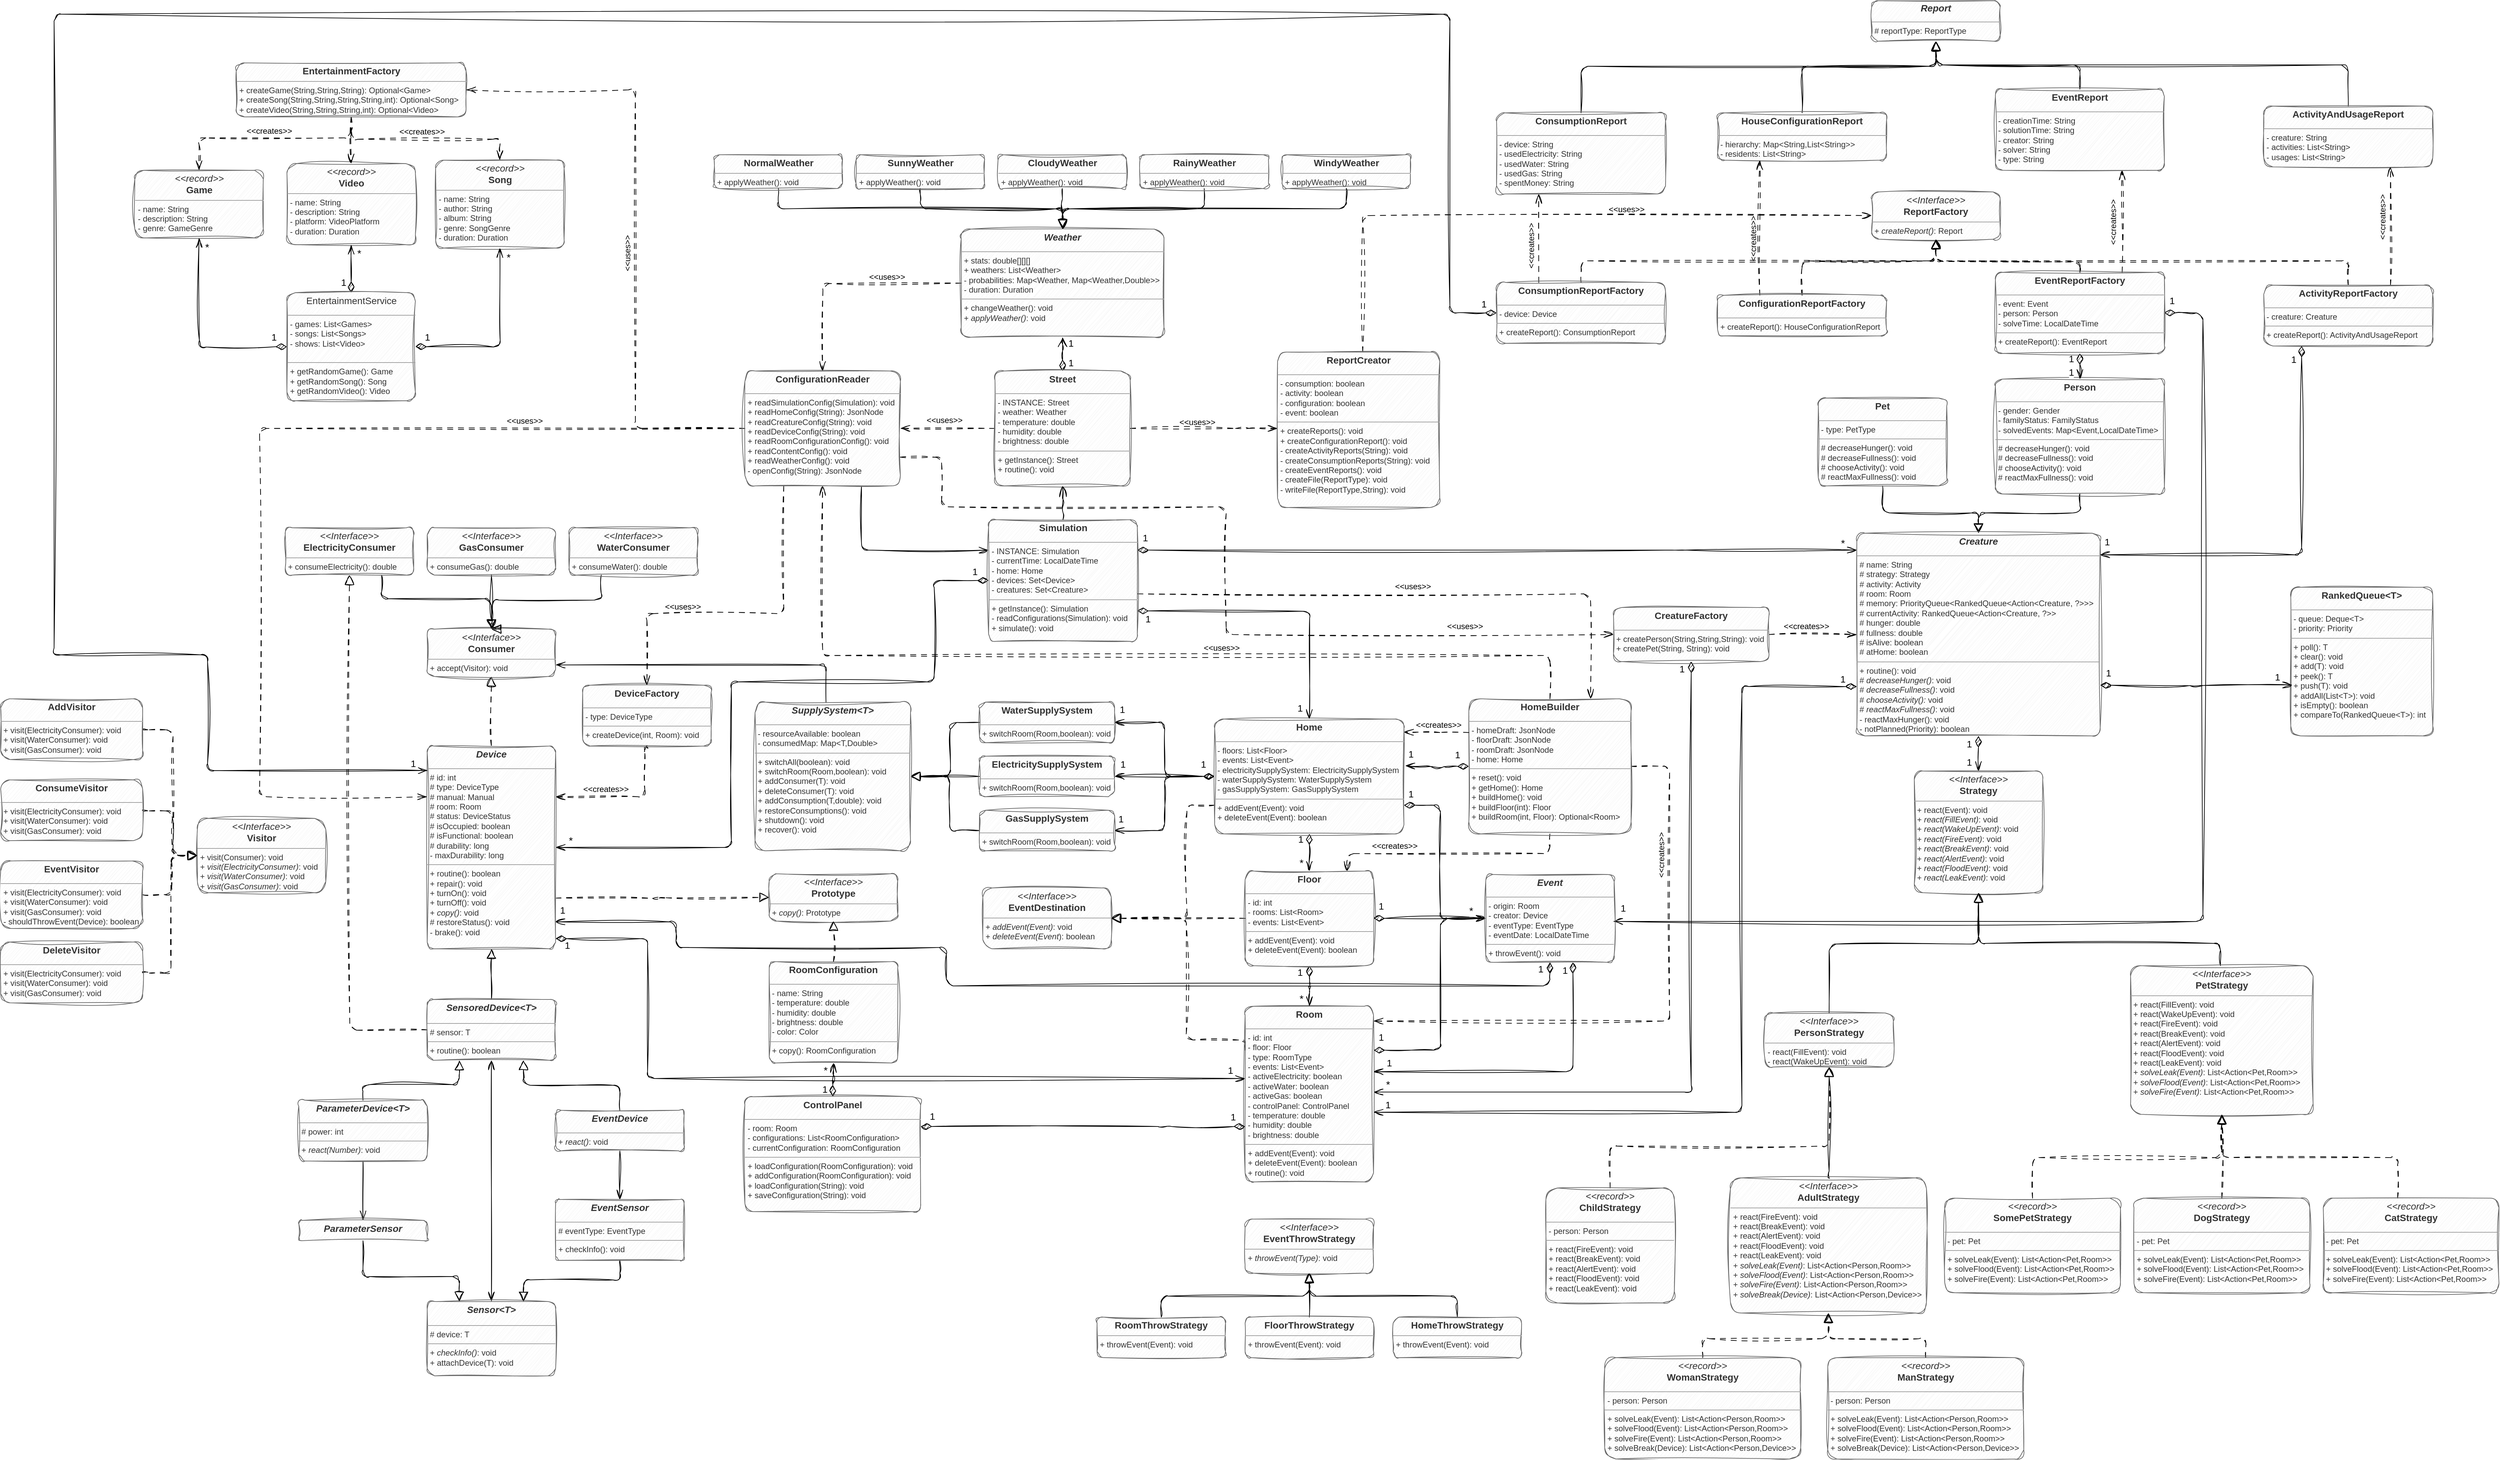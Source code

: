 <mxfile version="22.1.18" type="device">
  <diagram name="Page-1" id="prEjVvHw7IsXpSa5QLsp">
    <mxGraphModel dx="6856" dy="4488" grid="0" gridSize="10" guides="1" tooltips="1" connect="1" arrows="1" fold="1" page="0" pageScale="1" pageWidth="827" pageHeight="1169" background="none" math="0" shadow="0">
      <root>
        <mxCell id="0" />
        <mxCell id="1" parent="0" />
        <mxCell id="XSgBKUN9_md-wK8e1-HA-153" style="edgeStyle=orthogonalEdgeStyle;rounded=1;orthogonalLoop=1;jettySize=auto;html=1;exitX=0.5;exitY=0;exitDx=0;exitDy=0;entryX=0.5;entryY=1;entryDx=0;entryDy=0;endSize=12;endArrow=block;endFill=0;labelBackgroundColor=none;fontColor=default;sketch=1;curveFitting=1;jiggle=2;" edge="1" parent="1">
          <mxGeometry relative="1" as="geometry">
            <mxPoint x="583" y="-116" as="sourcePoint" />
            <mxPoint x="584" y="-280" as="targetPoint" />
            <Array as="points">
              <mxPoint x="584" y="-116" />
            </Array>
          </mxGeometry>
        </mxCell>
        <mxCell id="XSgBKUN9_md-wK8e1-HA-2" value="&lt;p style=&quot;margin: 4px 0px 0px; text-align: center; font-size: 14px;&quot;&gt;&lt;i&gt;&amp;lt;&amp;lt;Interface&amp;gt;&amp;gt;&lt;/i&gt;&lt;br&gt;&lt;b&gt;AdultStrategy&lt;/b&gt;&lt;/p&gt;&lt;hr size=&quot;1&quot;&gt;&lt;p style=&quot;margin:0px;margin-left:4px;&quot;&gt;&lt;/p&gt;&lt;p style=&quot;border-color: var(--border-color); margin: 0px 0px 0px 4px;&quot;&gt;+&amp;nbsp;&lt;span style=&quot;border-color: var(--border-color);&quot;&gt;react(FireEvent)&lt;/span&gt;: void&lt;br style=&quot;border-color: var(--border-color);&quot;&gt;+&amp;nbsp;&lt;span style=&quot;border-color: var(--border-color);&quot;&gt;react(BreakEvent)&lt;/span&gt;: void&lt;br style=&quot;border-color: var(--border-color);&quot;&gt;&lt;/p&gt;&lt;p style=&quot;border-color: var(--border-color); margin: 0px 0px 0px 4px;&quot;&gt;+&lt;span style=&quot;border-color: var(--border-color);&quot;&gt;&amp;nbsp;react(AlertEvent)&lt;/span&gt;: void&lt;br style=&quot;border-color: var(--border-color);&quot;&gt;&lt;/p&gt;&lt;p style=&quot;border-color: var(--border-color); margin: 0px 0px 0px 4px;&quot;&gt;+&amp;nbsp;&lt;span style=&quot;border-color: var(--border-color);&quot;&gt;react(FloodEvent)&lt;/span&gt;: void&lt;br style=&quot;border-color: var(--border-color);&quot;&gt;&lt;/p&gt;&lt;p style=&quot;border-color: var(--border-color); margin: 0px 0px 0px 4px;&quot;&gt;+&amp;nbsp;&lt;span style=&quot;border-color: var(--border-color);&quot;&gt;react(LeakEvent)&lt;/span&gt;: void&lt;/p&gt;&lt;p style=&quot;border-color: var(--border-color); margin: 0px 0px 0px 4px;&quot;&gt;+ &lt;i&gt;solveLeak(Event)&lt;/i&gt;: List&amp;lt;Action&amp;lt;Person,Room&amp;gt;&amp;gt;&lt;/p&gt;&lt;p style=&quot;border-color: var(--border-color); margin: 0px 0px 0px 4px;&quot;&gt;+ &lt;i&gt;solveFlood(Event)&lt;/i&gt;: List&amp;lt;Action&amp;lt;Person,Room&amp;gt;&amp;gt;&lt;br&gt;&lt;/p&gt;&lt;p style=&quot;border-color: var(--border-color); margin: 0px 0px 0px 4px;&quot;&gt;+ &lt;i&gt;solveFire(Event)&lt;/i&gt;: List&amp;lt;Action&amp;lt;Person,Room&amp;gt;&amp;gt;&lt;br&gt;&lt;/p&gt;&lt;p style=&quot;margin:0px;margin-left:4px;&quot;&gt;+ &lt;i&gt;solveBreak(Device)&lt;/i&gt;: List&amp;lt;Action&amp;lt;Person,Device&amp;gt;&amp;gt;&lt;br&gt;&lt;/p&gt;" style="verticalAlign=top;align=left;overflow=fill;fontSize=12;fontFamily=Helvetica;html=1;rounded=1;shadow=0;comic=0;labelBackgroundColor=none;strokeWidth=1;arcSize=8;fillColor=#f5f5f5;fontColor=#333333;strokeColor=#666666;sketch=1;curveFitting=1;jiggle=2;" vertex="1" parent="1">
          <mxGeometry x="438" y="-116" width="290" height="200" as="geometry" />
        </mxCell>
        <mxCell id="XSgBKUN9_md-wK8e1-HA-4" value="&lt;p style=&quot;margin: 4px 0px 0px; text-align: center; font-size: 14px;&quot;&gt;&lt;i&gt;&amp;lt;&amp;lt;Interface&amp;gt;&amp;gt;&lt;/i&gt;&lt;br&gt;&lt;b&gt;Strategy&lt;/b&gt;&lt;/p&gt;&lt;hr size=&quot;1&quot;&gt;&lt;p style=&quot;margin:0px;margin-left:4px;&quot;&gt;&lt;/p&gt;&lt;p style=&quot;margin:0px;margin-left:4px;&quot;&gt;+ react(Event): void&lt;/p&gt;&lt;p style=&quot;margin:0px;margin-left:4px;&quot;&gt;+&amp;nbsp;&lt;i&gt;react(FillEvent)&lt;/i&gt;: void&lt;/p&gt;&lt;p style=&quot;margin:0px;margin-left:4px;&quot;&gt;+&amp;nbsp;&lt;i&gt;react(WakeUpEvent)&lt;/i&gt;: void&lt;/p&gt;&lt;p style=&quot;margin:0px;margin-left:4px;&quot;&gt;+&amp;nbsp;&lt;i&gt;react(FireEvent)&lt;/i&gt;: void&lt;br&gt;+&amp;nbsp;&lt;i&gt;react(BreakEvent)&lt;/i&gt;: void&lt;br&gt;&lt;/p&gt;&lt;p style=&quot;margin:0px;margin-left:4px;&quot;&gt;+&lt;i&gt; react(AlertEvent)&lt;/i&gt;: void&lt;br&gt;&lt;/p&gt;&lt;p style=&quot;margin:0px;margin-left:4px;&quot;&gt;+&amp;nbsp;&lt;i&gt;react(FloodEvent)&lt;/i&gt;: void&lt;br&gt;&lt;/p&gt;&lt;p style=&quot;margin:0px;margin-left:4px;&quot;&gt;+&amp;nbsp;&lt;i&gt;react(LeakEvent)&lt;/i&gt;: void&lt;br&gt;&lt;/p&gt;" style="verticalAlign=top;align=left;overflow=fill;fontSize=12;fontFamily=Helvetica;html=1;rounded=1;shadow=0;comic=0;labelBackgroundColor=none;strokeWidth=1;arcSize=7;fillColor=#f5f5f5;fontColor=#333333;strokeColor=#666666;sketch=1;curveFitting=1;jiggle=2;" vertex="1" parent="1">
          <mxGeometry x="710" y="-718" width="190" height="180" as="geometry" />
        </mxCell>
        <mxCell id="XSgBKUN9_md-wK8e1-HA-5" value="&lt;p style=&quot;margin: 4px 0px 0px; text-align: center; font-size: 14px;&quot;&gt;&lt;i&gt;&amp;lt;&amp;lt;Interface&amp;gt;&amp;gt;&lt;/i&gt;&lt;br&gt;&lt;b&gt;EventThrowStrategy&lt;/b&gt;&lt;/p&gt;&lt;hr size=&quot;1&quot;&gt;&lt;p style=&quot;margin:0px;margin-left:4px;&quot;&gt;+ &lt;i&gt;throwEvent(Type)&lt;/i&gt;: void&lt;br&gt;&lt;br&gt;&lt;/p&gt;" style="verticalAlign=top;align=left;overflow=fill;fontSize=12;fontFamily=Helvetica;html=1;rounded=1;shadow=0;comic=0;labelBackgroundColor=none;strokeWidth=1;fillColor=#f5f5f5;fontColor=#333333;strokeColor=#666666;sketch=1;curveFitting=1;jiggle=2;" vertex="1" parent="1">
          <mxGeometry x="-280" y="-55" width="190" height="80" as="geometry" />
        </mxCell>
        <mxCell id="XSgBKUN9_md-wK8e1-HA-152" style="edgeStyle=orthogonalEdgeStyle;rounded=1;orthogonalLoop=1;jettySize=auto;html=1;endArrow=block;endFill=0;endSize=12;labelBackgroundColor=none;fontColor=default;sketch=1;curveFitting=1;jiggle=2;" edge="1" parent="1">
          <mxGeometry relative="1" as="geometry">
            <mxPoint x="1163.0" y="-430" as="sourcePoint" />
            <mxPoint x="805" y="-538" as="targetPoint" />
            <Array as="points">
              <mxPoint x="1163" y="-463" />
              <mxPoint x="805" y="-463" />
            </Array>
          </mxGeometry>
        </mxCell>
        <mxCell id="XSgBKUN9_md-wK8e1-HA-6" value="&lt;p style=&quot;margin: 4px 0px 0px; text-align: center; font-size: 14px;&quot;&gt;&lt;i&gt;&amp;lt;&amp;lt;Interface&amp;gt;&amp;gt;&lt;/i&gt;&lt;br&gt;&lt;b&gt;PetStrategy&lt;/b&gt;&lt;/p&gt;&lt;hr size=&quot;1&quot;&gt;&lt;p style=&quot;margin:0px;margin-left:4px;&quot;&gt;&lt;/p&gt;&lt;p style=&quot;border-color: var(--border-color); margin: 0px 0px 0px 4px;&quot;&gt;+&amp;nbsp;&lt;span style=&quot;border-color: var(--border-color);&quot;&gt;react(FillEvent)&lt;/span&gt;: void&lt;/p&gt;&lt;p style=&quot;border-color: var(--border-color); margin: 0px 0px 0px 4px;&quot;&gt;+&amp;nbsp;&lt;span style=&quot;border-color: var(--border-color);&quot;&gt;react(WakeUpEvent)&lt;/span&gt;: void&lt;/p&gt;&lt;p style=&quot;border-color: var(--border-color); margin: 0px 0px 0px 4px;&quot;&gt;+&amp;nbsp;&lt;span style=&quot;border-color: var(--border-color);&quot;&gt;react(FireEvent)&lt;/span&gt;: void&lt;br style=&quot;border-color: var(--border-color);&quot;&gt;+&amp;nbsp;&lt;span style=&quot;border-color: var(--border-color);&quot;&gt;react(BreakEvent)&lt;/span&gt;: void&lt;br style=&quot;border-color: var(--border-color);&quot;&gt;&lt;/p&gt;&lt;p style=&quot;border-color: var(--border-color); margin: 0px 0px 0px 4px;&quot;&gt;+&lt;span style=&quot;border-color: var(--border-color);&quot;&gt;&amp;nbsp;react(AlertEvent)&lt;/span&gt;: void&lt;br style=&quot;border-color: var(--border-color);&quot;&gt;&lt;/p&gt;&lt;p style=&quot;border-color: var(--border-color); margin: 0px 0px 0px 4px;&quot;&gt;+&amp;nbsp;&lt;span style=&quot;border-color: var(--border-color);&quot;&gt;react(FloodEvent)&lt;/span&gt;: void&lt;br style=&quot;border-color: var(--border-color);&quot;&gt;&lt;/p&gt;&lt;p style=&quot;border-color: var(--border-color); margin: 0px 0px 0px 4px;&quot;&gt;+&amp;nbsp;&lt;span style=&quot;border-color: var(--border-color);&quot;&gt;react(LeakEvent)&lt;/span&gt;: void&lt;/p&gt;&lt;p style=&quot;border-color: var(--border-color); margin: 0px 0px 0px 4px;&quot;&gt;+&amp;nbsp;&lt;i style=&quot;border-color: var(--border-color);&quot;&gt;solveLeak(Event)&lt;/i&gt;: List&amp;lt;Action&amp;lt;Pet,Room&amp;gt;&amp;gt;&lt;/p&gt;&lt;p style=&quot;border-color: var(--border-color); margin: 0px 0px 0px 4px;&quot;&gt;+&amp;nbsp;&lt;i style=&quot;border-color: var(--border-color);&quot;&gt;solveFlood(Event)&lt;/i&gt;: List&amp;lt;Action&amp;lt;Pet,Room&amp;gt;&amp;gt;&lt;br style=&quot;border-color: var(--border-color);&quot;&gt;&lt;/p&gt;&lt;p style=&quot;border-color: var(--border-color); margin: 0px 0px 0px 4px;&quot;&gt;+&amp;nbsp;&lt;i style=&quot;border-color: var(--border-color);&quot;&gt;solveFire(Event)&lt;/i&gt;: List&amp;lt;Action&amp;lt;Pet,Room&amp;gt;&amp;gt;&lt;/p&gt;" style="verticalAlign=top;align=left;overflow=fill;fontSize=12;fontFamily=Helvetica;html=1;rounded=1;shadow=0;comic=0;labelBackgroundColor=none;strokeWidth=1;arcSize=7;fillColor=#f5f5f5;fontColor=#333333;strokeColor=#666666;sketch=1;curveFitting=1;jiggle=2;" vertex="1" parent="1">
          <mxGeometry x="1030" y="-430" width="270" height="220" as="geometry" />
        </mxCell>
        <mxCell id="XSgBKUN9_md-wK8e1-HA-7" value="&lt;p style=&quot;margin: 4px 0px 0px; text-align: center; font-size: 14px;&quot;&gt;&lt;i&gt;&amp;lt;&amp;lt;Interface&amp;gt;&amp;gt;&lt;/i&gt;&lt;br&gt;&lt;b&gt;Prototype&lt;/b&gt;&lt;/p&gt;&lt;hr size=&quot;1&quot;&gt;&lt;p style=&quot;margin:0px;margin-left:4px;&quot;&gt;&lt;/p&gt;&lt;p style=&quot;margin:0px;margin-left:4px;&quot;&gt;+ &lt;i&gt;copy()&lt;/i&gt;: Prototype&lt;br&gt;&lt;br&gt;&lt;/p&gt;" style="verticalAlign=top;align=left;overflow=fill;fontSize=12;fontFamily=Helvetica;html=1;rounded=1;shadow=0;comic=0;labelBackgroundColor=none;strokeWidth=1;fillColor=#f5f5f5;fontColor=#333333;strokeColor=#666666;sketch=1;curveFitting=1;jiggle=2;" vertex="1" parent="1">
          <mxGeometry x="-984" y="-566" width="190" height="70" as="geometry" />
        </mxCell>
        <mxCell id="XSgBKUN9_md-wK8e1-HA-8" value="&lt;p style=&quot;margin: 4px 0px 0px; text-align: center; font-size: 14px;&quot;&gt;&lt;i&gt;&amp;lt;&amp;lt;Interface&amp;gt;&amp;gt;&lt;/i&gt;&lt;br&gt;&lt;b&gt;ReportFactory&lt;/b&gt;&lt;/p&gt;&lt;hr size=&quot;1&quot;&gt;&lt;p style=&quot;margin:0px;margin-left:4px;&quot;&gt;+ &lt;i&gt;createReport()&lt;/i&gt;: Report&lt;br&gt;&lt;br&gt;&lt;/p&gt;" style="verticalAlign=top;align=left;overflow=fill;fontSize=12;fontFamily=Helvetica;html=1;rounded=1;shadow=0;comic=0;labelBackgroundColor=none;strokeWidth=1;fillColor=#f5f5f5;fontColor=#333333;strokeColor=#666666;sketch=1;curveFitting=1;jiggle=2;" vertex="1" parent="1">
          <mxGeometry x="647" y="-1575" width="190" height="70" as="geometry" />
        </mxCell>
        <mxCell id="XSgBKUN9_md-wK8e1-HA-112" style="edgeStyle=orthogonalEdgeStyle;rounded=1;orthogonalLoop=1;jettySize=auto;html=1;exitX=0.5;exitY=1;exitDx=0;exitDy=0;entryX=0.5;entryY=0;entryDx=0;entryDy=0;dashed=1;dashPattern=8 8;endSize=12;startSize=12;endArrow=none;endFill=0;startArrow=block;startFill=0;labelBackgroundColor=none;fontColor=default;sketch=1;curveFitting=1;jiggle=2;" edge="1" parent="1">
          <mxGeometry relative="1" as="geometry">
            <mxPoint x="-1395" y="-858" as="sourcePoint" />
            <mxPoint x="-1395" y="-755" as="targetPoint" />
          </mxGeometry>
        </mxCell>
        <mxCell id="XSgBKUN9_md-wK8e1-HA-9" value="&lt;p style=&quot;margin: 4px 0px 0px; text-align: center; font-size: 14px;&quot;&gt;&lt;font style=&quot;font-size: 14px;&quot;&gt;&lt;i&gt;&amp;lt;&amp;lt;Interface&amp;gt;&amp;gt;&lt;/i&gt;&lt;br&gt;&lt;b&gt;Consumer&lt;/b&gt;&lt;/font&gt;&lt;/p&gt;&lt;hr size=&quot;1&quot;&gt;&lt;p style=&quot;margin:0px;margin-left:4px;&quot;&gt;&lt;/p&gt;&lt;p style=&quot;margin:0px;margin-left:4px;&quot;&gt;+ accept(Visitor): void&lt;br&gt;&lt;br&gt;&lt;/p&gt;" style="verticalAlign=top;align=left;overflow=fill;fontSize=12;fontFamily=Helvetica;html=1;rounded=1;shadow=0;comic=0;labelBackgroundColor=none;strokeWidth=1;fillColor=#f5f5f5;fontColor=#333333;strokeColor=#666666;sketch=1;curveFitting=1;jiggle=2;" vertex="1" parent="1">
          <mxGeometry x="-1490" y="-928" width="190" height="70" as="geometry" />
        </mxCell>
        <mxCell id="XSgBKUN9_md-wK8e1-HA-151" style="edgeStyle=orthogonalEdgeStyle;rounded=1;orthogonalLoop=1;jettySize=auto;html=1;exitX=0.5;exitY=0;exitDx=0;exitDy=0;entryX=0.5;entryY=1;entryDx=0;entryDy=0;endArrow=block;endFill=0;endSize=12;labelBackgroundColor=none;fontColor=default;sketch=1;curveFitting=1;jiggle=2;" edge="1" parent="1">
          <mxGeometry relative="1" as="geometry">
            <mxPoint x="584" y="-360" as="sourcePoint" />
            <mxPoint x="805" y="-538" as="targetPoint" />
            <Array as="points">
              <mxPoint x="584" y="-462" />
              <mxPoint x="805" y="-462" />
            </Array>
          </mxGeometry>
        </mxCell>
        <mxCell id="XSgBKUN9_md-wK8e1-HA-10" value="&lt;p style=&quot;margin: 4px 0px 0px; text-align: center; font-size: 14px;&quot;&gt;&lt;font style=&quot;font-size: 14px;&quot;&gt;&lt;i&gt;&amp;lt;&amp;lt;Interface&amp;gt;&amp;gt;&lt;/i&gt;&lt;br&gt;&lt;b&gt;PersonStrategy&lt;/b&gt;&lt;/font&gt;&lt;/p&gt;&lt;hr size=&quot;1&quot;&gt;&lt;p style=&quot;margin:0px;margin-left:4px;&quot;&gt;-&amp;nbsp;&lt;span style=&quot;border-color: var(--border-color);&quot;&gt;react(FillEvent)&lt;/span&gt;: void&lt;br&gt;&lt;/p&gt;&lt;p style=&quot;border-color: var(--border-color); margin: 0px 0px 0px 4px;&quot;&gt;-&amp;nbsp;&lt;span style=&quot;border-color: var(--border-color);&quot;&gt;react(WakeUpEvent)&lt;/span&gt;: void&lt;/p&gt;&lt;p style=&quot;margin:0px;margin-left:4px;&quot;&gt;&lt;br&gt;&lt;/p&gt;" style="verticalAlign=top;align=left;overflow=fill;fontSize=12;fontFamily=Helvetica;html=1;rounded=1;shadow=0;comic=0;labelBackgroundColor=none;strokeWidth=1;fillColor=#f5f5f5;fontColor=#333333;strokeColor=#666666;sketch=1;curveFitting=1;jiggle=2;" vertex="1" parent="1">
          <mxGeometry x="489" y="-360" width="190" height="80" as="geometry" />
        </mxCell>
        <mxCell id="XSgBKUN9_md-wK8e1-HA-11" value="&lt;p style=&quot;margin: 4px 0px 0px; text-align: center; font-size: 14px;&quot;&gt;&lt;i&gt;&amp;lt;&amp;lt;Interface&amp;gt;&amp;gt;&lt;/i&gt;&lt;br&gt;&lt;b&gt;EventDestination&lt;/b&gt;&lt;/p&gt;&lt;hr size=&quot;1&quot;&gt;&lt;p style=&quot;margin:0px;margin-left:4px;&quot;&gt;&lt;/p&gt;&lt;p style=&quot;margin:0px;margin-left:4px;&quot;&gt;+ &lt;i&gt;addEvent(Event)&lt;/i&gt;: void&lt;/p&gt;&lt;p style=&quot;margin:0px;margin-left:4px;&quot;&gt;+ &lt;i&gt;deleteEvent(Event&lt;/i&gt;): boolean&lt;br&gt;&lt;br&gt;&lt;/p&gt;" style="verticalAlign=top;align=left;overflow=fill;fontSize=12;fontFamily=Helvetica;html=1;rounded=1;shadow=0;comic=0;labelBackgroundColor=none;strokeWidth=1;fillColor=#f5f5f5;fontColor=#333333;strokeColor=#666666;sketch=1;curveFitting=1;jiggle=2;" vertex="1" parent="1">
          <mxGeometry x="-668" y="-545" width="190" height="90" as="geometry" />
        </mxCell>
        <mxCell id="XSgBKUN9_md-wK8e1-HA-111" style="edgeStyle=orthogonalEdgeStyle;rounded=1;orthogonalLoop=1;jettySize=auto;html=1;exitX=0.75;exitY=1;exitDx=0;exitDy=0;entryX=0.5;entryY=0;entryDx=0;entryDy=0;endSize=12;endArrow=block;endFill=0;labelBackgroundColor=none;fontColor=default;sketch=1;curveFitting=1;jiggle=2;" edge="1" parent="1">
          <mxGeometry relative="1" as="geometry">
            <mxPoint x="-1395" y="-928.0" as="targetPoint" />
            <mxPoint x="-1557.5" y="-1008.0" as="sourcePoint" />
            <Array as="points">
              <mxPoint x="-1557" y="-973" />
              <mxPoint x="-1395" y="-973" />
            </Array>
          </mxGeometry>
        </mxCell>
        <mxCell id="XSgBKUN9_md-wK8e1-HA-12" value="&lt;p style=&quot;margin: 4px 0px 0px; text-align: center; font-size: 14px;&quot;&gt;&lt;i&gt;&amp;lt;&amp;lt;Interface&amp;gt;&amp;gt;&lt;/i&gt;&lt;br&gt;&lt;b&gt;ElectricityConsumer&lt;/b&gt;&lt;/p&gt;&lt;hr size=&quot;1&quot;&gt;&lt;p style=&quot;margin:0px;margin-left:4px;&quot;&gt;&lt;/p&gt;&lt;p style=&quot;margin:0px;margin-left:4px;&quot;&gt;+ consumeElectricity(): double&lt;br&gt;&lt;br&gt;&lt;/p&gt;" style="verticalAlign=top;align=left;overflow=fill;fontSize=12;fontFamily=Helvetica;html=1;rounded=1;shadow=0;comic=0;labelBackgroundColor=none;strokeWidth=1;fillColor=#f5f5f5;fontColor=#333333;strokeColor=#666666;sketch=1;curveFitting=1;jiggle=2;" vertex="1" parent="1">
          <mxGeometry x="-1700" y="-1078" width="190" height="70" as="geometry" />
        </mxCell>
        <mxCell id="XSgBKUN9_md-wK8e1-HA-109" style="edgeStyle=orthogonalEdgeStyle;rounded=1;orthogonalLoop=1;jettySize=auto;html=1;exitX=0.5;exitY=1;exitDx=0;exitDy=0;entryX=0.5;entryY=0;entryDx=0;entryDy=0;endSize=12;endArrow=block;endFill=0;labelBackgroundColor=none;fontColor=default;sketch=1;curveFitting=1;jiggle=2;" edge="1" parent="1">
          <mxGeometry relative="1" as="geometry">
            <mxPoint x="-1395" y="-1008.0" as="sourcePoint" />
            <mxPoint x="-1395" y="-928.0" as="targetPoint" />
          </mxGeometry>
        </mxCell>
        <mxCell id="XSgBKUN9_md-wK8e1-HA-13" value="&lt;p style=&quot;margin: 4px 0px 0px; text-align: center; font-size: 14px;&quot;&gt;&lt;i&gt;&amp;lt;&amp;lt;Interface&amp;gt;&amp;gt;&lt;/i&gt;&lt;br&gt;&lt;b&gt;GasConsumer&lt;/b&gt;&lt;/p&gt;&lt;hr size=&quot;1&quot;&gt;&lt;p style=&quot;margin:0px;margin-left:4px;&quot;&gt;&lt;/p&gt;&lt;p style=&quot;margin:0px;margin-left:4px;&quot;&gt;+ consumeGas(): double&lt;br&gt;&lt;br&gt;&lt;/p&gt;" style="verticalAlign=top;align=left;overflow=fill;fontSize=12;fontFamily=Helvetica;html=1;rounded=1;shadow=0;comic=0;labelBackgroundColor=none;strokeWidth=1;fillColor=#f5f5f5;fontColor=#333333;strokeColor=#666666;sketch=1;curveFitting=1;jiggle=2;" vertex="1" parent="1">
          <mxGeometry x="-1490" y="-1078" width="190" height="70" as="geometry" />
        </mxCell>
        <mxCell id="XSgBKUN9_md-wK8e1-HA-110" style="edgeStyle=orthogonalEdgeStyle;rounded=1;orthogonalLoop=1;jettySize=auto;html=1;exitX=0.25;exitY=1;exitDx=0;exitDy=0;entryX=0.5;entryY=0;entryDx=0;entryDy=0;endSize=12;endArrow=block;endFill=0;labelBackgroundColor=none;fontColor=default;sketch=1;curveFitting=1;jiggle=2;" edge="1" parent="1">
          <mxGeometry relative="1" as="geometry">
            <mxPoint x="-1232.5" y="-1008.0" as="sourcePoint" />
            <mxPoint x="-1395" y="-928.0" as="targetPoint" />
            <Array as="points">
              <mxPoint x="-1232" y="-971" />
              <mxPoint x="-1394" y="-971" />
              <mxPoint x="-1394" y="-928" />
            </Array>
          </mxGeometry>
        </mxCell>
        <mxCell id="XSgBKUN9_md-wK8e1-HA-14" value="&lt;p style=&quot;margin: 4px 0px 0px; text-align: center; font-size: 14px;&quot;&gt;&lt;i&gt;&amp;lt;&amp;lt;Interface&amp;gt;&amp;gt;&lt;/i&gt;&lt;br&gt;&lt;b&gt;WaterConsumer&lt;/b&gt;&lt;/p&gt;&lt;hr size=&quot;1&quot;&gt;&lt;p style=&quot;margin:0px;margin-left:4px;&quot;&gt;&lt;/p&gt;&lt;p style=&quot;margin:0px;margin-left:4px;&quot;&gt;+ consumeWater(): double&lt;br&gt;&lt;br&gt;&lt;/p&gt;" style="verticalAlign=top;align=left;overflow=fill;fontSize=12;fontFamily=Helvetica;html=1;rounded=1;shadow=0;comic=0;labelBackgroundColor=none;strokeWidth=1;fillColor=#f5f5f5;fontColor=#333333;strokeColor=#666666;sketch=1;curveFitting=1;jiggle=2;" vertex="1" parent="1">
          <mxGeometry x="-1280" y="-1078" width="190" height="70" as="geometry" />
        </mxCell>
        <mxCell id="XSgBKUN9_md-wK8e1-HA-15" value="&lt;p style=&quot;margin: 4px 0px 0px; text-align: center; font-size: 14px;&quot;&gt;&lt;i&gt;&amp;lt;&amp;lt;Interface&amp;gt;&amp;gt;&lt;/i&gt;&lt;br&gt;&lt;b&gt;Visitor&lt;/b&gt;&lt;/p&gt;&lt;hr size=&quot;1&quot;&gt;&lt;p style=&quot;margin:0px;margin-left:4px;&quot;&gt;&lt;/p&gt;&lt;p style=&quot;margin:0px;margin-left:4px;&quot;&gt;+ visit(Consumer): void&lt;/p&gt;&lt;p style=&quot;margin:0px;margin-left:4px;&quot;&gt;+ &lt;i&gt;visit(ElectricityConsumer)&lt;/i&gt;: void&lt;/p&gt;&lt;p style=&quot;margin:0px;margin-left:4px;&quot;&gt;+ &lt;i&gt;visit(WaterConsumer)&lt;/i&gt;: void&lt;/p&gt;&lt;p style=&quot;margin:0px;margin-left:4px;&quot;&gt;+ &lt;i&gt;visit(GasConsumer)&lt;/i&gt;: void&lt;br&gt;&lt;br&gt;&lt;/p&gt;" style="verticalAlign=top;align=left;overflow=fill;fontSize=12;fontFamily=Helvetica;html=1;rounded=1;shadow=0;comic=0;labelBackgroundColor=none;strokeWidth=1;fillColor=#f5f5f5;fontColor=#333333;strokeColor=#666666;sketch=1;curveFitting=1;jiggle=2;" vertex="1" parent="1">
          <mxGeometry x="-1830" y="-648" width="190" height="110" as="geometry" />
        </mxCell>
        <mxCell id="XSgBKUN9_md-wK8e1-HA-21" value="&lt;p style=&quot;margin: 4px 0px 0px; text-align: center; font-size: 14px;&quot;&gt;&lt;i&gt;&amp;lt;&amp;lt;record&amp;gt;&amp;gt;&lt;/i&gt;&lt;br&gt;&lt;b&gt;Video&lt;/b&gt;&lt;/p&gt;&lt;hr size=&quot;1&quot;&gt;&lt;p style=&quot;margin:0px;margin-left:4px;&quot;&gt;- name: String&lt;/p&gt;&lt;p style=&quot;margin:0px;margin-left:4px;&quot;&gt;- description: String&lt;/p&gt;&lt;p style=&quot;margin:0px;margin-left:4px;&quot;&gt;- platform: VideoPlatform&lt;/p&gt;&lt;p style=&quot;margin:0px;margin-left:4px;&quot;&gt;- duration: Duration&lt;/p&gt;&lt;p style=&quot;margin:0px;margin-left:4px;&quot;&gt;&lt;br&gt;&lt;br&gt;&lt;/p&gt;" style="verticalAlign=top;align=left;overflow=fill;fontSize=12;fontFamily=Helvetica;html=1;rounded=1;shadow=0;comic=0;labelBackgroundColor=none;strokeWidth=1;arcSize=12;fillColor=#f5f5f5;fontColor=#333333;strokeColor=#666666;sketch=1;curveFitting=1;jiggle=2;" vertex="1" parent="1">
          <mxGeometry x="-1697.5" y="-1617" width="190" height="120" as="geometry" />
        </mxCell>
        <mxCell id="XSgBKUN9_md-wK8e1-HA-22" value="&lt;p style=&quot;margin: 4px 0px 0px; text-align: center; font-size: 14px;&quot;&gt;&lt;i&gt;&amp;lt;&amp;lt;record&amp;gt;&amp;gt;&lt;/i&gt;&lt;br&gt;&lt;b&gt;Song&lt;/b&gt;&lt;/p&gt;&lt;hr size=&quot;1&quot;&gt;&lt;p style=&quot;margin:0px;margin-left:4px;&quot;&gt;- name: String&lt;br&gt;&lt;/p&gt;&lt;p style=&quot;margin:0px;margin-left:4px;&quot;&gt;- author: String&lt;/p&gt;&lt;p style=&quot;margin:0px;margin-left:4px;&quot;&gt;- album: String&lt;/p&gt;&lt;p style=&quot;margin:0px;margin-left:4px;&quot;&gt;- genre: SongGenre&lt;/p&gt;&lt;p style=&quot;margin:0px;margin-left:4px;&quot;&gt;- duration: Duration&lt;/p&gt;&lt;p style=&quot;margin:0px;margin-left:4px;&quot;&gt;&lt;br&gt;&lt;/p&gt;&lt;p style=&quot;margin:0px;margin-left:4px;&quot;&gt;&lt;br&gt;&lt;br&gt;&lt;/p&gt;" style="verticalAlign=top;align=left;overflow=fill;fontSize=12;fontFamily=Helvetica;html=1;rounded=1;shadow=0;comic=0;labelBackgroundColor=none;strokeWidth=1;arcSize=9;fillColor=#f5f5f5;fontColor=#333333;strokeColor=#666666;sketch=1;curveFitting=1;jiggle=2;" vertex="1" parent="1">
          <mxGeometry x="-1477.5" y="-1622" width="190" height="130" as="geometry" />
        </mxCell>
        <mxCell id="XSgBKUN9_md-wK8e1-HA-23" value="&lt;p style=&quot;margin: 4px 0px 0px; text-align: center; font-size: 14px;&quot;&gt;&lt;i&gt;&amp;lt;&amp;lt;record&amp;gt;&amp;gt;&lt;/i&gt;&lt;br&gt;&lt;b&gt;Game&lt;/b&gt;&lt;/p&gt;&lt;hr size=&quot;1&quot;&gt;&lt;p style=&quot;margin:0px;margin-left:4px;&quot;&gt;- name: String&lt;/p&gt;&lt;p style=&quot;margin:0px;margin-left:4px;&quot;&gt;- description: String&lt;/p&gt;&lt;p style=&quot;margin:0px;margin-left:4px;&quot;&gt;- genre: GameGenre&lt;/p&gt;&lt;p style=&quot;margin:0px;margin-left:4px;&quot;&gt;&lt;br&gt;&lt;br&gt;&lt;/p&gt;" style="verticalAlign=top;align=left;overflow=fill;fontSize=12;fontFamily=Helvetica;html=1;rounded=1;shadow=0;comic=0;labelBackgroundColor=none;strokeWidth=1;arcSize=13;fillColor=#f5f5f5;fontColor=#333333;strokeColor=#666666;sketch=1;curveFitting=1;jiggle=2;" vertex="1" parent="1">
          <mxGeometry x="-1922.5" y="-1607" width="190" height="100" as="geometry" />
        </mxCell>
        <mxCell id="XSgBKUN9_md-wK8e1-HA-126" style="edgeStyle=orthogonalEdgeStyle;rounded=1;orthogonalLoop=1;jettySize=auto;html=1;entryX=1;entryY=0.5;entryDx=0;entryDy=0;endArrow=block;endFill=0;endSize=12;labelBackgroundColor=none;fontColor=default;sketch=1;curveFitting=1;jiggle=2;" edge="1" parent="1">
          <mxGeometry relative="1" as="geometry">
            <mxPoint x="-673" y="-630" as="sourcePoint" />
            <mxPoint x="-775" y="-710" as="targetPoint" />
            <Array as="points">
              <mxPoint x="-717" y="-630" />
              <mxPoint x="-717" y="-710" />
            </Array>
          </mxGeometry>
        </mxCell>
        <mxCell id="XSgBKUN9_md-wK8e1-HA-24" value="&lt;p style=&quot;margin: 4px 0px 0px;&quot;&gt;&lt;/p&gt;&lt;div style=&quot;text-align: center;&quot;&gt;&lt;span style=&quot;font-weight: bold;&quot;&gt;&lt;font style=&quot;font-size: 14px;&quot;&gt;GasSupplySystem&lt;/font&gt;&lt;/span&gt;&lt;br&gt;&lt;/div&gt;&lt;p&gt;&lt;/p&gt;&lt;hr size=&quot;1&quot;&gt;&lt;p style=&quot;margin:0px;margin-left:4px;&quot;&gt;&lt;/p&gt;&lt;p style=&quot;margin:0px;margin-left:4px;&quot;&gt;+ switchRoom(Room,boolean): void&lt;br&gt;&lt;br&gt;&lt;/p&gt;" style="verticalAlign=top;align=left;overflow=fill;fontSize=12;fontFamily=Helvetica;html=1;rounded=1;shadow=0;comic=0;labelBackgroundColor=none;strokeWidth=1;fillColor=#f5f5f5;fontColor=#333333;strokeColor=#666666;sketch=1;curveFitting=1;jiggle=2;" vertex="1" parent="1">
          <mxGeometry x="-673" y="-660" width="200" height="60" as="geometry" />
        </mxCell>
        <mxCell id="XSgBKUN9_md-wK8e1-HA-124" style="edgeStyle=orthogonalEdgeStyle;rounded=1;orthogonalLoop=1;jettySize=auto;html=1;exitX=0;exitY=0.5;exitDx=0;exitDy=0;entryX=1;entryY=0.5;entryDx=0;entryDy=0;endArrow=block;endFill=0;endSize=12;labelBackgroundColor=none;fontColor=default;sketch=1;curveFitting=1;jiggle=2;" edge="1" parent="1">
          <mxGeometry relative="1" as="geometry">
            <mxPoint x="-673" y="-790" as="sourcePoint" />
            <mxPoint x="-775" y="-710" as="targetPoint" />
            <Array as="points">
              <mxPoint x="-716" y="-790" />
              <mxPoint x="-716" y="-710" />
            </Array>
          </mxGeometry>
        </mxCell>
        <mxCell id="XSgBKUN9_md-wK8e1-HA-25" value="&lt;p style=&quot;margin: 4px 0px 0px;&quot;&gt;&lt;/p&gt;&lt;div style=&quot;text-align: center;&quot;&gt;&lt;span style=&quot;font-weight: bold;&quot;&gt;&lt;font style=&quot;font-size: 14px;&quot;&gt;WaterSupplySystem&lt;/font&gt;&lt;/span&gt;&lt;br&gt;&lt;/div&gt;&lt;p&gt;&lt;/p&gt;&lt;hr size=&quot;1&quot;&gt;&lt;p style=&quot;margin:0px;margin-left:4px;&quot;&gt;&lt;/p&gt;&lt;p style=&quot;margin:0px;margin-left:4px;&quot;&gt;+ switchRoom(Room,boolean): void&lt;br&gt;&lt;br&gt;&lt;/p&gt;" style="verticalAlign=top;align=left;overflow=fill;fontSize=12;fontFamily=Helvetica;html=1;rounded=1;shadow=0;comic=0;labelBackgroundColor=none;strokeWidth=1;fillColor=#f5f5f5;fontColor=#333333;strokeColor=#666666;sketch=1;curveFitting=1;jiggle=2;" vertex="1" parent="1">
          <mxGeometry x="-673" y="-820" width="200" height="60" as="geometry" />
        </mxCell>
        <mxCell id="XSgBKUN9_md-wK8e1-HA-125" style="edgeStyle=orthogonalEdgeStyle;rounded=1;orthogonalLoop=1;jettySize=auto;html=1;endArrow=block;endFill=0;endSize=12;entryX=1;entryY=0.5;entryDx=0;entryDy=0;labelBackgroundColor=none;fontColor=default;sketch=1;curveFitting=1;jiggle=2;" edge="1" parent="1">
          <mxGeometry relative="1" as="geometry">
            <mxPoint x="-775" y="-710" as="targetPoint" />
            <mxPoint x="-673" y="-710" as="sourcePoint" />
          </mxGeometry>
        </mxCell>
        <mxCell id="XSgBKUN9_md-wK8e1-HA-26" value="&lt;p style=&quot;margin: 4px 0px 0px;&quot;&gt;&lt;/p&gt;&lt;div style=&quot;text-align: center;&quot;&gt;&lt;span style=&quot;font-weight: bold;&quot;&gt;&lt;font style=&quot;font-size: 14px;&quot;&gt;ElectricitySupplySystem&lt;/font&gt;&lt;/span&gt;&lt;br&gt;&lt;/div&gt;&lt;p&gt;&lt;/p&gt;&lt;hr size=&quot;1&quot;&gt;&lt;p style=&quot;margin:0px;margin-left:4px;&quot;&gt;&lt;/p&gt;&lt;p style=&quot;margin:0px;margin-left:4px;&quot;&gt;+ switchRoom(Room,boolean): void&lt;br&gt;&lt;br&gt;&lt;/p&gt;" style="verticalAlign=top;align=left;overflow=fill;fontSize=12;fontFamily=Helvetica;html=1;rounded=1;shadow=0;comic=0;labelBackgroundColor=none;strokeWidth=1;fillColor=#f5f5f5;fontColor=#333333;strokeColor=#666666;sketch=1;curveFitting=1;jiggle=2;" vertex="1" parent="1">
          <mxGeometry x="-673" y="-740" width="200" height="60" as="geometry" />
        </mxCell>
        <mxCell id="XSgBKUN9_md-wK8e1-HA-196" style="edgeStyle=orthogonalEdgeStyle;rounded=1;orthogonalLoop=1;jettySize=auto;html=1;exitX=0.5;exitY=1;exitDx=0;exitDy=0;entryX=1;entryY=0.25;entryDx=0;entryDy=0;dashed=1;dashPattern=8 8;endArrow=openThin;endFill=0;endSize=12;labelBackgroundColor=none;fontColor=default;sketch=1;curveFitting=1;jiggle=2;" edge="1" parent="1">
          <mxGeometry relative="1" as="geometry">
            <mxPoint x="-1165" y="-755" as="sourcePoint" />
            <mxPoint x="-1300" y="-680" as="targetPoint" />
            <Array as="points">
              <mxPoint x="-1165" y="-754" />
              <mxPoint x="-1168" y="-754" />
              <mxPoint x="-1168" y="-680" />
            </Array>
          </mxGeometry>
        </mxCell>
        <mxCell id="XSgBKUN9_md-wK8e1-HA-197" value="&lt;font style=&quot;font-size: 12px;&quot;&gt;&amp;lt;&amp;lt;creates&amp;gt;&amp;gt;&lt;/font&gt;" style="edgeLabel;html=1;align=center;verticalAlign=middle;resizable=0;points=[];labelBackgroundColor=none;sketch=1;curveFitting=1;jiggle=2;" vertex="1" connectable="0" parent="XSgBKUN9_md-wK8e1-HA-196">
          <mxGeometry x="0.294" y="2" relative="1" as="geometry">
            <mxPoint y="-13" as="offset" />
          </mxGeometry>
        </mxCell>
        <mxCell id="XSgBKUN9_md-wK8e1-HA-27" value="&lt;p style=&quot;margin: 4px 0px 0px;&quot;&gt;&lt;/p&gt;&lt;div style=&quot;text-align: center;&quot;&gt;&lt;span style=&quot;font-weight: bold;&quot;&gt;&lt;font style=&quot;font-size: 14px;&quot;&gt;DeviceFactory&lt;/font&gt;&lt;/span&gt;&lt;br&gt;&lt;/div&gt;&lt;p&gt;&lt;/p&gt;&lt;hr size=&quot;1&quot;&gt;&lt;p style=&quot;margin:0px;margin-left:4px;&quot;&gt;- type: DeviceType&lt;/p&gt;&lt;hr size=&quot;1&quot;&gt;&lt;p style=&quot;margin:0px;margin-left:4px;&quot;&gt;+ createDevice(int, Room): void&lt;br&gt;&lt;br&gt;&lt;/p&gt;" style="verticalAlign=top;align=left;overflow=fill;fontSize=12;fontFamily=Helvetica;html=1;rounded=1;shadow=0;comic=0;labelBackgroundColor=none;strokeWidth=1;arcSize=12;fillColor=#f5f5f5;fontColor=#333333;strokeColor=#666666;sketch=1;curveFitting=1;jiggle=2;" vertex="1" parent="1">
          <mxGeometry x="-1260" y="-845" width="190" height="90" as="geometry" />
        </mxCell>
        <mxCell id="XSgBKUN9_md-wK8e1-HA-184" style="edgeStyle=orthogonalEdgeStyle;rounded=1;orthogonalLoop=1;jettySize=auto;html=1;exitX=0.5;exitY=1;exitDx=0;exitDy=0;dashed=1;dashPattern=8 8;endArrow=openThin;endFill=0;endSize=12;labelBackgroundColor=none;fontColor=default;sketch=1;curveFitting=1;jiggle=2;" edge="1" parent="1">
          <mxGeometry relative="1" as="geometry">
            <mxPoint x="-1602.5" y="-1686" as="sourcePoint" />
            <mxPoint x="-1602.5" y="-1617" as="targetPoint" />
          </mxGeometry>
        </mxCell>
        <mxCell id="XSgBKUN9_md-wK8e1-HA-185" style="edgeStyle=orthogonalEdgeStyle;rounded=1;orthogonalLoop=1;jettySize=auto;html=1;exitX=0.5;exitY=1;exitDx=0;exitDy=0;dashed=1;dashPattern=8 8;endArrow=openThin;endFill=0;endSize=12;labelBackgroundColor=none;fontColor=default;sketch=1;curveFitting=1;jiggle=2;" edge="1" parent="1">
          <mxGeometry relative="1" as="geometry">
            <mxPoint x="-1602.5" y="-1686" as="sourcePoint" />
            <mxPoint x="-1382.5" y="-1622" as="targetPoint" />
            <Array as="points">
              <mxPoint x="-1602.5" y="-1653" />
              <mxPoint x="-1382.5" y="-1653" />
            </Array>
          </mxGeometry>
        </mxCell>
        <mxCell id="XSgBKUN9_md-wK8e1-HA-187" value="&lt;font style=&quot;font-size: 12px;&quot;&gt;&amp;lt;&amp;lt;creates&amp;gt;&amp;gt;&lt;/font&gt;" style="edgeLabel;html=1;align=center;verticalAlign=middle;resizable=0;points=[];labelBackgroundColor=none;sketch=1;curveFitting=1;jiggle=2;" vertex="1" connectable="0" parent="XSgBKUN9_md-wK8e1-HA-185">
          <mxGeometry x="-0.03" y="-2" relative="1" as="geometry">
            <mxPoint y="-13" as="offset" />
          </mxGeometry>
        </mxCell>
        <mxCell id="XSgBKUN9_md-wK8e1-HA-186" style="edgeStyle=orthogonalEdgeStyle;rounded=1;orthogonalLoop=1;jettySize=auto;html=1;exitX=0.5;exitY=1;exitDx=0;exitDy=0;dashed=1;dashPattern=8 8;endArrow=openThin;endFill=0;endSize=12;labelBackgroundColor=none;fontColor=default;sketch=1;curveFitting=1;jiggle=2;" edge="1" parent="1">
          <mxGeometry relative="1" as="geometry">
            <mxPoint x="-1602.5" y="-1686" as="sourcePoint" />
            <mxPoint x="-1827.5" y="-1607" as="targetPoint" />
            <Array as="points">
              <mxPoint x="-1602.5" y="-1655" />
              <mxPoint x="-1827.5" y="-1655" />
            </Array>
          </mxGeometry>
        </mxCell>
        <mxCell id="XSgBKUN9_md-wK8e1-HA-188" value="&lt;font style=&quot;font-size: 12px;&quot;&gt;&amp;lt;&amp;lt;creates&amp;gt;&amp;gt;&lt;/font&gt;" style="edgeLabel;html=1;align=center;verticalAlign=middle;resizable=0;points=[];labelBackgroundColor=none;sketch=1;curveFitting=1;jiggle=2;" vertex="1" connectable="0" parent="XSgBKUN9_md-wK8e1-HA-186">
          <mxGeometry x="0.004" relative="1" as="geometry">
            <mxPoint y="-10" as="offset" />
          </mxGeometry>
        </mxCell>
        <mxCell id="XSgBKUN9_md-wK8e1-HA-28" value="&lt;p style=&quot;margin: 4px 0px 0px;&quot;&gt;&lt;/p&gt;&lt;div style=&quot;text-align: center;&quot;&gt;&lt;span style=&quot;font-weight: bold;&quot;&gt;&lt;font style=&quot;font-size: 14px;&quot;&gt;EntertainmentFactory&lt;/font&gt;&lt;/span&gt;&lt;/div&gt;&lt;hr size=&quot;1&quot;&gt;&lt;p style=&quot;margin:0px;margin-left:4px;&quot;&gt;+ createGame(String,String,String): Optional&amp;lt;Game&amp;gt;&lt;/p&gt;&lt;p style=&quot;margin:0px;margin-left:4px;&quot;&gt;+ createSong(String,String,String,String,int): Optional&amp;lt;Song&amp;gt;&lt;/p&gt;&lt;p style=&quot;margin:0px;margin-left:4px;&quot;&gt;+ createVideo(String,String,String,int): Optional&amp;lt;Video&amp;gt;&lt;/p&gt;" style="verticalAlign=top;align=left;overflow=fill;fontSize=12;fontFamily=Helvetica;html=1;rounded=1;shadow=0;comic=0;labelBackgroundColor=none;strokeWidth=1;fillColor=#f5f5f5;fontColor=#333333;strokeColor=#666666;sketch=1;curveFitting=1;jiggle=2;" vertex="1" parent="1">
          <mxGeometry x="-1772.5" y="-1766" width="340" height="80" as="geometry" />
        </mxCell>
        <mxCell id="XSgBKUN9_md-wK8e1-HA-155" style="edgeStyle=orthogonalEdgeStyle;rounded=1;orthogonalLoop=1;jettySize=auto;html=1;exitX=0.5;exitY=0;exitDx=0;exitDy=0;endArrow=block;endFill=0;dashed=1;dashPattern=8 8;endSize=12;entryX=0.5;entryY=1;entryDx=0;entryDy=0;labelBackgroundColor=none;fontColor=default;sketch=1;curveFitting=1;jiggle=2;" edge="1" parent="1">
          <mxGeometry relative="1" as="geometry">
            <mxPoint x="885" y="-86" as="sourcePoint" />
            <mxPoint x="1165" y="-210" as="targetPoint" />
            <Array as="points">
              <mxPoint x="885" y="-146" />
              <mxPoint x="1165" y="-146" />
            </Array>
          </mxGeometry>
        </mxCell>
        <mxCell id="XSgBKUN9_md-wK8e1-HA-30" value="&lt;p style=&quot;margin: 4px 0px 0px;&quot;&gt;&lt;/p&gt;&lt;i style=&quot;border-color: var(--border-color); font-size: 14px;&quot;&gt;&lt;div style=&quot;text-align: center;&quot;&gt;&lt;i style=&quot;border-color: var(--border-color);&quot;&gt;&amp;lt;&amp;lt;record&amp;gt;&amp;gt;&lt;/i&gt;&lt;/div&gt;&lt;/i&gt;&lt;div style=&quot;text-align: center;&quot;&gt;&lt;span style=&quot;font-weight: bold;&quot;&gt;&lt;font style=&quot;font-size: 14px;&quot;&gt;SomePetStrategy&lt;/font&gt;&lt;/span&gt;&lt;br&gt;&lt;/div&gt;&lt;p&gt;&lt;/p&gt;&lt;hr size=&quot;1&quot;&gt;&lt;p style=&quot;margin:0px;margin-left:4px;&quot;&gt;- pet: Pet&lt;/p&gt;&lt;hr size=&quot;1&quot;&gt;&lt;p style=&quot;border-color: var(--border-color); margin: 0px 0px 0px 4px;&quot;&gt;+&amp;nbsp;&lt;span style=&quot;border-color: var(--border-color);&quot;&gt;solveLeak(Event)&lt;/span&gt;: List&amp;lt;Action&amp;lt;Pet,Room&amp;gt;&amp;gt;&lt;/p&gt;&lt;p style=&quot;border-color: var(--border-color); margin: 0px 0px 0px 4px;&quot;&gt;+&amp;nbsp;&lt;span style=&quot;border-color: var(--border-color);&quot;&gt;solveFlood(Event)&lt;/span&gt;: List&amp;lt;Action&amp;lt;Pet,Room&amp;gt;&amp;gt;&lt;br style=&quot;border-color: var(--border-color);&quot;&gt;&lt;/p&gt;&lt;p style=&quot;border-color: var(--border-color); margin: 0px 0px 0px 4px;&quot;&gt;+&amp;nbsp;&lt;span style=&quot;border-color: var(--border-color);&quot;&gt;solveFire(Event)&lt;/span&gt;: List&amp;lt;Action&amp;lt;Pet,Room&amp;gt;&amp;gt;&lt;/p&gt;&lt;p style=&quot;margin:0px;margin-left:4px;&quot;&gt;&lt;br&gt;&lt;/p&gt;" style="verticalAlign=top;align=left;overflow=fill;fontSize=12;fontFamily=Helvetica;html=1;rounded=1;shadow=0;comic=0;labelBackgroundColor=none;strokeWidth=1;arcSize=11;fillColor=#f5f5f5;fontColor=#333333;strokeColor=#666666;sketch=1;curveFitting=1;jiggle=2;" vertex="1" parent="1">
          <mxGeometry x="755" y="-86" width="260" height="140" as="geometry" />
        </mxCell>
        <mxCell id="XSgBKUN9_md-wK8e1-HA-236" style="edgeStyle=orthogonalEdgeStyle;rounded=1;orthogonalLoop=1;jettySize=auto;html=1;curved=0;endArrow=block;endFill=0;dashed=1;dashPattern=8 8;endSize=12;sketch=1;curveFitting=1;jiggle=2;" edge="1" parent="1" source="XSgBKUN9_md-wK8e1-HA-31" target="XSgBKUN9_md-wK8e1-HA-2">
          <mxGeometry relative="1" as="geometry" />
        </mxCell>
        <mxCell id="XSgBKUN9_md-wK8e1-HA-31" value="&lt;p style=&quot;margin: 4px 0px 0px;&quot;&gt;&lt;/p&gt;&lt;i style=&quot;border-color: var(--border-color); font-size: 14px;&quot;&gt;&lt;div style=&quot;text-align: center;&quot;&gt;&lt;i style=&quot;border-color: var(--border-color);&quot;&gt;&amp;lt;&amp;lt;record&amp;gt;&amp;gt;&lt;/i&gt;&lt;/div&gt;&lt;/i&gt;&lt;div style=&quot;text-align: center;&quot;&gt;&lt;span style=&quot;font-weight: bold;&quot;&gt;&lt;font style=&quot;font-size: 14px;&quot;&gt;ManStrategy&lt;/font&gt;&lt;/span&gt;&lt;br&gt;&lt;/div&gt;&lt;p&gt;&lt;/p&gt;&lt;hr size=&quot;1&quot;&gt;&lt;p style=&quot;margin:0px;margin-left:4px;&quot;&gt;- person: Person&lt;/p&gt;&lt;hr size=&quot;1&quot;&gt;&lt;p style=&quot;border-color: var(--border-color); margin: 0px 0px 0px 4px;&quot;&gt;+&amp;nbsp;solveLeak(Event): List&amp;lt;Action&amp;lt;Person,Room&amp;gt;&amp;gt;&lt;/p&gt;&lt;p style=&quot;border-color: var(--border-color); margin: 0px 0px 0px 4px;&quot;&gt;+&amp;nbsp;&lt;span style=&quot;border-color: var(--border-color);&quot;&gt;solveFlood(Event)&lt;/span&gt;: List&amp;lt;Action&amp;lt;Person,Room&amp;gt;&amp;gt;&lt;br style=&quot;border-color: var(--border-color);&quot;&gt;&lt;/p&gt;&lt;p style=&quot;border-color: var(--border-color); margin: 0px 0px 0px 4px;&quot;&gt;+&amp;nbsp;&lt;span style=&quot;border-color: var(--border-color);&quot;&gt;solveFire(Event)&lt;/span&gt;: List&amp;lt;Action&amp;lt;Person,Room&amp;gt;&amp;gt;&lt;br style=&quot;border-color: var(--border-color);&quot;&gt;&lt;/p&gt;&lt;p style=&quot;border-color: var(--border-color); margin: 0px 0px 0px 4px;&quot;&gt;+&amp;nbsp;&lt;span style=&quot;border-color: var(--border-color);&quot;&gt;solveBreak(Device)&lt;/span&gt;: List&amp;lt;Action&amp;lt;Person,Device&amp;gt;&amp;gt;&lt;/p&gt;&lt;p style=&quot;margin:0px;margin-left:4px;&quot;&gt;&lt;br&gt;&lt;/p&gt;" style="verticalAlign=top;align=left;overflow=fill;fontSize=12;fontFamily=Helvetica;html=1;rounded=1;shadow=0;comic=0;labelBackgroundColor=none;strokeWidth=1;arcSize=9;fillColor=#f5f5f5;fontColor=#333333;strokeColor=#666666;sketch=1;curveFitting=1;jiggle=2;" vertex="1" parent="1">
          <mxGeometry x="582" y="150" width="290" height="150" as="geometry" />
        </mxCell>
        <mxCell id="XSgBKUN9_md-wK8e1-HA-156" style="edgeStyle=orthogonalEdgeStyle;rounded=1;orthogonalLoop=1;jettySize=auto;html=1;entryX=0.5;entryY=1;entryDx=0;entryDy=0;endArrow=block;endFill=0;dashed=1;dashPattern=8 8;endSize=12;labelBackgroundColor=none;fontColor=default;sketch=1;curveFitting=1;jiggle=2;" edge="1" parent="1">
          <mxGeometry relative="1" as="geometry">
            <mxPoint x="1165" y="-86" as="sourcePoint" />
            <mxPoint x="1165" y="-210" as="targetPoint" />
          </mxGeometry>
        </mxCell>
        <mxCell id="XSgBKUN9_md-wK8e1-HA-32" value="&lt;p style=&quot;margin: 4px 0px 0px;&quot;&gt;&lt;/p&gt;&lt;i style=&quot;border-color: var(--border-color); font-size: 14px;&quot;&gt;&lt;div style=&quot;text-align: center;&quot;&gt;&lt;i style=&quot;border-color: var(--border-color);&quot;&gt;&amp;lt;&amp;lt;record&amp;gt;&amp;gt;&lt;/i&gt;&lt;/div&gt;&lt;/i&gt;&lt;div style=&quot;text-align: center;&quot;&gt;&lt;span style=&quot;font-weight: bold;&quot;&gt;&lt;font style=&quot;font-size: 14px;&quot;&gt;DogStrategy&lt;/font&gt;&lt;/span&gt;&lt;br&gt;&lt;/div&gt;&lt;p&gt;&lt;/p&gt;&lt;hr size=&quot;1&quot;&gt;&lt;p style=&quot;margin:0px;margin-left:4px;&quot;&gt;- pet: Pet&lt;br&gt;&lt;/p&gt;&lt;hr size=&quot;1&quot;&gt;&lt;p style=&quot;border-color: var(--border-color); margin: 0px 0px 0px 4px;&quot;&gt;+&amp;nbsp;solveLeak(Event): List&amp;lt;Action&amp;lt;Pet,Room&amp;gt;&amp;gt;&lt;/p&gt;&lt;p style=&quot;border-color: var(--border-color); margin: 0px 0px 0px 4px;&quot;&gt;+&amp;nbsp;&lt;span style=&quot;border-color: var(--border-color);&quot;&gt;solveFlood(Event)&lt;/span&gt;: List&amp;lt;Action&amp;lt;Pet,Room&amp;gt;&amp;gt;&lt;br style=&quot;border-color: var(--border-color);&quot;&gt;&lt;/p&gt;&lt;p style=&quot;border-color: var(--border-color); margin: 0px 0px 0px 4px;&quot;&gt;+&amp;nbsp;&lt;span style=&quot;border-color: var(--border-color);&quot;&gt;solveFire(Event)&lt;/span&gt;: List&amp;lt;Action&amp;lt;Pet,Room&amp;gt;&amp;gt;&lt;/p&gt;&lt;div&gt;&lt;br&gt;&lt;/div&gt;&lt;p style=&quot;margin:0px;margin-left:4px;&quot;&gt;&lt;br&gt;&lt;/p&gt;" style="verticalAlign=top;align=left;overflow=fill;fontSize=12;fontFamily=Helvetica;html=1;rounded=1;shadow=0;comic=0;labelBackgroundColor=none;strokeWidth=1;arcSize=10;fillColor=#f5f5f5;fontColor=#333333;strokeColor=#666666;sketch=1;curveFitting=1;jiggle=2;" vertex="1" parent="1">
          <mxGeometry x="1035" y="-86" width="260" height="140" as="geometry" />
        </mxCell>
        <mxCell id="XSgBKUN9_md-wK8e1-HA-154" style="edgeStyle=orthogonalEdgeStyle;rounded=1;orthogonalLoop=1;jettySize=auto;html=1;exitX=0.5;exitY=0;exitDx=0;exitDy=0;dashed=1;dashPattern=8 8;endArrow=block;endFill=0;endSize=12;entryX=0.5;entryY=1;entryDx=0;entryDy=0;labelBackgroundColor=none;fontColor=default;sketch=1;curveFitting=1;jiggle=2;" edge="1" parent="1">
          <mxGeometry relative="1" as="geometry">
            <mxPoint x="584" y="-280" as="targetPoint" />
            <mxPoint x="260" y="-101" as="sourcePoint" />
            <Array as="points">
              <mxPoint x="260" y="-163" />
              <mxPoint x="584" y="-163" />
            </Array>
          </mxGeometry>
        </mxCell>
        <mxCell id="XSgBKUN9_md-wK8e1-HA-33" value="&lt;p style=&quot;margin: 4px 0px 0px;&quot;&gt;&lt;/p&gt;&lt;i style=&quot;border-color: var(--border-color); font-size: 14px;&quot;&gt;&lt;div style=&quot;text-align: center;&quot;&gt;&lt;i style=&quot;border-color: var(--border-color);&quot;&gt;&amp;lt;&amp;lt;record&amp;gt;&amp;gt;&lt;/i&gt;&lt;/div&gt;&lt;/i&gt;&lt;div style=&quot;text-align: center;&quot;&gt;&lt;span style=&quot;font-weight: bold;&quot;&gt;&lt;font style=&quot;font-size: 14px;&quot;&gt;ChildStrategy&lt;/font&gt;&lt;/span&gt;&lt;br&gt;&lt;/div&gt;&lt;p&gt;&lt;/p&gt;&lt;hr size=&quot;1&quot;&gt;&lt;p style=&quot;margin:0px;margin-left:4px;&quot;&gt;- person: Person&lt;/p&gt;&lt;hr size=&quot;1&quot;&gt;&lt;p style=&quot;border-color: var(--border-color); margin: 0px 0px 0px 4px;&quot;&gt;+&amp;nbsp;react(FireEvent): void&lt;br style=&quot;border-color: var(--border-color);&quot;&gt;+&amp;nbsp;&lt;span style=&quot;border-color: var(--border-color);&quot;&gt;react(BreakEvent)&lt;/span&gt;: void&lt;br style=&quot;border-color: var(--border-color);&quot;&gt;&lt;/p&gt;&lt;p style=&quot;border-color: var(--border-color); margin: 0px 0px 0px 4px;&quot;&gt;+&lt;span style=&quot;border-color: var(--border-color);&quot;&gt;&amp;nbsp;react(AlertEvent)&lt;/span&gt;: void&lt;br style=&quot;border-color: var(--border-color);&quot;&gt;&lt;/p&gt;&lt;p style=&quot;border-color: var(--border-color); margin: 0px 0px 0px 4px;&quot;&gt;+&amp;nbsp;&lt;span style=&quot;border-color: var(--border-color);&quot;&gt;react(FloodEvent)&lt;/span&gt;: void&lt;br style=&quot;border-color: var(--border-color);&quot;&gt;&lt;/p&gt;&lt;p style=&quot;border-color: var(--border-color); margin: 0px 0px 0px 4px;&quot;&gt;+&amp;nbsp;&lt;span style=&quot;border-color: var(--border-color);&quot;&gt;react(LeakEvent)&lt;/span&gt;: void&lt;/p&gt;" style="verticalAlign=top;align=left;overflow=fill;fontSize=12;fontFamily=Helvetica;html=1;rounded=1;shadow=0;comic=0;labelBackgroundColor=none;strokeWidth=1;arcSize=10;fillColor=#f5f5f5;fontColor=#333333;strokeColor=#666666;sketch=1;curveFitting=1;jiggle=2;" vertex="1" parent="1">
          <mxGeometry x="165" y="-101" width="190" height="170" as="geometry" />
        </mxCell>
        <mxCell id="XSgBKUN9_md-wK8e1-HA-212" style="edgeStyle=orthogonalEdgeStyle;rounded=1;orthogonalLoop=1;jettySize=auto;html=1;entryX=0;entryY=0.5;entryDx=0;entryDy=0;dashed=1;dashPattern=8 8;endArrow=block;endFill=0;endSize=12;labelBackgroundColor=none;fontColor=default;sketch=1;curveFitting=1;jiggle=2;" edge="1" parent="1">
          <mxGeometry relative="1" as="geometry">
            <mxPoint x="-1911.0" y="-535" as="sourcePoint" />
            <mxPoint x="-1830" y="-593" as="targetPoint" />
            <Array as="points">
              <mxPoint x="-1868" y="-535" />
              <mxPoint x="-1868" y="-593" />
            </Array>
          </mxGeometry>
        </mxCell>
        <mxCell id="XSgBKUN9_md-wK8e1-HA-34" value="&lt;p style=&quot;margin: 4px 0px 0px;&quot;&gt;&lt;/p&gt;&lt;div style=&quot;text-align: center;&quot;&gt;&lt;span style=&quot;font-weight: bold;&quot;&gt;&lt;font style=&quot;font-size: 14px;&quot;&gt;EventVisitor&lt;/font&gt;&lt;/span&gt;&lt;br&gt;&lt;/div&gt;&lt;p&gt;&lt;/p&gt;&lt;hr size=&quot;1&quot;&gt;&lt;p style=&quot;margin:0px;margin-left:4px;&quot;&gt;&lt;/p&gt;&lt;p style=&quot;border-color: var(--border-color); margin: 0px 0px 0px 4px;&quot;&gt;+&amp;nbsp;visit(ElectricityConsumer): void&lt;/p&gt;&lt;p style=&quot;border-color: var(--border-color); margin: 0px 0px 0px 4px;&quot;&gt;+&amp;nbsp;&lt;span style=&quot;border-color: var(--border-color);&quot;&gt;visit(WaterConsumer)&lt;/span&gt;: void&lt;/p&gt;&lt;p style=&quot;border-color: var(--border-color); margin: 0px 0px 0px 4px;&quot;&gt;+&amp;nbsp;&lt;span style=&quot;border-color: var(--border-color);&quot;&gt;visit(GasConsumer)&lt;/span&gt;: void&lt;/p&gt;&lt;p style=&quot;margin:0px;margin-left:4px;&quot;&gt;- shouldThrowEvent(Device): boolean&lt;/p&gt;" style="verticalAlign=top;align=left;overflow=fill;fontSize=12;fontFamily=Helvetica;html=1;rounded=1;shadow=0;comic=0;labelBackgroundColor=none;strokeWidth=1;fillColor=#f5f5f5;fontColor=#333333;strokeColor=#666666;sketch=1;curveFitting=1;jiggle=2;" vertex="1" parent="1">
          <mxGeometry x="-2121" y="-585" width="210" height="100" as="geometry" />
        </mxCell>
        <mxCell id="XSgBKUN9_md-wK8e1-HA-213" style="edgeStyle=orthogonalEdgeStyle;rounded=1;orthogonalLoop=1;jettySize=auto;html=1;entryX=0;entryY=0.5;entryDx=0;entryDy=0;dashed=1;dashPattern=8 8;endArrow=block;endFill=0;endSize=12;labelBackgroundColor=none;fontColor=default;sketch=1;curveFitting=1;jiggle=2;" edge="1" parent="1">
          <mxGeometry relative="1" as="geometry">
            <mxPoint x="-1911.0" y="-420" as="sourcePoint" />
            <mxPoint x="-1830" y="-593" as="targetPoint" />
            <Array as="points">
              <mxPoint x="-1911" y="-419" />
              <mxPoint x="-1869" y="-419" />
              <mxPoint x="-1869" y="-593" />
            </Array>
          </mxGeometry>
        </mxCell>
        <mxCell id="XSgBKUN9_md-wK8e1-HA-35" value="&lt;p style=&quot;margin: 4px 0px 0px;&quot;&gt;&lt;/p&gt;&lt;div style=&quot;text-align: center;&quot;&gt;&lt;span style=&quot;font-weight: bold;&quot;&gt;&lt;font style=&quot;font-size: 14px;&quot;&gt;DeleteVisitor&lt;/font&gt;&lt;/span&gt;&lt;br&gt;&lt;/div&gt;&lt;p&gt;&lt;/p&gt;&lt;hr size=&quot;1&quot;&gt;&lt;p style=&quot;margin:0px;margin-left:4px;&quot;&gt;&lt;/p&gt;&lt;p style=&quot;border-color: var(--border-color); margin: 0px 0px 0px 4px;&quot;&gt;+&amp;nbsp;visit(ElectricityConsumer): void&lt;/p&gt;&lt;p style=&quot;border-color: var(--border-color); margin: 0px 0px 0px 4px;&quot;&gt;+&amp;nbsp;&lt;span style=&quot;border-color: var(--border-color);&quot;&gt;visit(WaterConsumer)&lt;/span&gt;: void&lt;/p&gt;&lt;p style=&quot;border-color: var(--border-color); margin: 0px 0px 0px 4px;&quot;&gt;+&amp;nbsp;&lt;span style=&quot;border-color: var(--border-color);&quot;&gt;visit(GasConsumer)&lt;/span&gt;: void&lt;/p&gt;&lt;p style=&quot;margin:0px;margin-left:4px;&quot;&gt;&lt;br&gt;&lt;/p&gt;" style="verticalAlign=top;align=left;overflow=fill;fontSize=12;fontFamily=Helvetica;html=1;rounded=1;shadow=0;comic=0;labelBackgroundColor=none;strokeWidth=1;fillColor=#f5f5f5;fontColor=#333333;strokeColor=#666666;sketch=1;curveFitting=1;jiggle=2;" vertex="1" parent="1">
          <mxGeometry x="-2121" y="-465" width="210" height="90" as="geometry" />
        </mxCell>
        <mxCell id="XSgBKUN9_md-wK8e1-HA-211" style="edgeStyle=orthogonalEdgeStyle;rounded=1;orthogonalLoop=1;jettySize=auto;html=1;exitX=1;exitY=0.5;exitDx=0;exitDy=0;dashed=1;dashPattern=8 8;endArrow=block;endFill=0;endSize=12;labelBackgroundColor=none;fontColor=default;sketch=1;curveFitting=1;jiggle=2;" edge="1" parent="1">
          <mxGeometry relative="1" as="geometry">
            <mxPoint x="-1911.0" y="-660" as="sourcePoint" />
            <mxPoint x="-1830" y="-593" as="targetPoint" />
            <Array as="points">
              <mxPoint x="-1911" y="-659" />
              <mxPoint x="-1867" y="-659" />
              <mxPoint x="-1867" y="-593" />
            </Array>
          </mxGeometry>
        </mxCell>
        <mxCell id="XSgBKUN9_md-wK8e1-HA-36" value="&lt;p style=&quot;margin: 4px 0px 0px;&quot;&gt;&lt;/p&gt;&lt;div style=&quot;text-align: center;&quot;&gt;&lt;span style=&quot;font-weight: bold;&quot;&gt;&lt;font style=&quot;font-size: 14px;&quot;&gt;ConsumeVisitor&lt;/font&gt;&lt;/span&gt;&lt;br&gt;&lt;/div&gt;&lt;p&gt;&lt;/p&gt;&lt;hr size=&quot;1&quot;&gt;&lt;p style=&quot;margin:0px;margin-left:4px;&quot;&gt;&lt;/p&gt;&lt;p style=&quot;border-color: var(--border-color); margin: 0px 0px 0px 4px;&quot;&gt;+&amp;nbsp;visit(ElectricityConsumer): void&lt;/p&gt;&lt;p style=&quot;border-color: var(--border-color); margin: 0px 0px 0px 4px;&quot;&gt;+&amp;nbsp;&lt;span style=&quot;border-color: var(--border-color);&quot;&gt;visit(WaterConsumer)&lt;/span&gt;: void&lt;/p&gt;&lt;p style=&quot;border-color: var(--border-color); margin: 0px 0px 0px 4px;&quot;&gt;+&amp;nbsp;&lt;span style=&quot;border-color: var(--border-color);&quot;&gt;visit(GasConsumer)&lt;/span&gt;: void&lt;/p&gt;&lt;p style=&quot;margin:0px;margin-left:4px;&quot;&gt;&lt;br&gt;&lt;/p&gt;" style="verticalAlign=top;align=left;overflow=fill;fontSize=12;fontFamily=Helvetica;html=1;rounded=1;shadow=0;comic=0;labelBackgroundColor=none;strokeWidth=1;fillColor=#f5f5f5;fontColor=#333333;strokeColor=#666666;sketch=1;curveFitting=1;jiggle=2;" vertex="1" parent="1">
          <mxGeometry x="-2121" y="-705" width="210" height="90" as="geometry" />
        </mxCell>
        <mxCell id="XSgBKUN9_md-wK8e1-HA-210" style="edgeStyle=orthogonalEdgeStyle;rounded=1;orthogonalLoop=1;jettySize=auto;html=1;exitX=1;exitY=0.5;exitDx=0;exitDy=0;entryX=0;entryY=0.5;entryDx=0;entryDy=0;dashed=1;dashPattern=8 8;endArrow=block;endFill=0;endSize=12;labelBackgroundColor=none;fontColor=default;sketch=1;curveFitting=1;jiggle=2;" edge="1" parent="1">
          <mxGeometry relative="1" as="geometry">
            <mxPoint x="-1911.0" y="-780" as="sourcePoint" />
            <mxPoint x="-1830" y="-593" as="targetPoint" />
            <Array as="points">
              <mxPoint x="-1911" y="-779" />
              <mxPoint x="-1866" y="-779" />
              <mxPoint x="-1866" y="-593" />
            </Array>
          </mxGeometry>
        </mxCell>
        <mxCell id="XSgBKUN9_md-wK8e1-HA-37" value="&lt;p style=&quot;margin: 4px 0px 0px;&quot;&gt;&lt;/p&gt;&lt;div style=&quot;text-align: center;&quot;&gt;&lt;span style=&quot;font-weight: bold;&quot;&gt;&lt;font style=&quot;font-size: 14px;&quot;&gt;AddVisitor&lt;/font&gt;&lt;/span&gt;&lt;br&gt;&lt;/div&gt;&lt;p&gt;&lt;/p&gt;&lt;hr size=&quot;1&quot;&gt;&lt;p style=&quot;margin:0px;margin-left:4px;&quot;&gt;&lt;/p&gt;&lt;p style=&quot;border-color: var(--border-color); margin: 0px 0px 0px 4px;&quot;&gt;+&amp;nbsp;&lt;span style=&quot;border-color: var(--border-color);&quot;&gt;visit(ElectricityConsumer)&lt;/span&gt;: void&lt;/p&gt;&lt;p style=&quot;border-color: var(--border-color); margin: 0px 0px 0px 4px;&quot;&gt;+&amp;nbsp;&lt;span style=&quot;border-color: var(--border-color);&quot;&gt;visit(WaterConsumer)&lt;/span&gt;: void&lt;/p&gt;&lt;p style=&quot;border-color: var(--border-color); margin: 0px 0px 0px 4px;&quot;&gt;+&amp;nbsp;&lt;span style=&quot;border-color: var(--border-color);&quot;&gt;visit(GasConsumer)&lt;/span&gt;: void&lt;/p&gt;&lt;p style=&quot;margin:0px;margin-left:4px;&quot;&gt;&lt;br&gt;&lt;/p&gt;" style="verticalAlign=top;align=left;overflow=fill;fontSize=12;fontFamily=Helvetica;html=1;rounded=1;shadow=0;comic=0;labelBackgroundColor=none;strokeWidth=1;fillColor=#f5f5f5;fontColor=#333333;strokeColor=#666666;sketch=1;curveFitting=1;jiggle=2;" vertex="1" parent="1">
          <mxGeometry x="-2121" y="-825" width="210" height="90" as="geometry" />
        </mxCell>
        <mxCell id="XSgBKUN9_md-wK8e1-HA-198" style="edgeStyle=orthogonalEdgeStyle;rounded=1;orthogonalLoop=1;jettySize=auto;html=1;entryX=0;entryY=0.5;entryDx=0;entryDy=0;dashed=1;dashPattern=8 8;endSize=12;endArrow=openThin;endFill=0;labelBackgroundColor=none;fontColor=default;sketch=1;curveFitting=1;jiggle=2;" edge="1" parent="1">
          <mxGeometry relative="1" as="geometry">
            <mxPoint x="495" y="-920" as="sourcePoint" />
            <mxPoint x="625" y="-920" as="targetPoint" />
          </mxGeometry>
        </mxCell>
        <mxCell id="XSgBKUN9_md-wK8e1-HA-199" value="&lt;font style=&quot;font-size: 12px;&quot;&gt;&amp;lt;&amp;lt;creates&amp;gt;&amp;gt;&lt;/font&gt;" style="edgeLabel;html=1;align=center;verticalAlign=middle;resizable=0;points=[];labelBackgroundColor=none;sketch=1;curveFitting=1;jiggle=2;" vertex="1" connectable="0" parent="XSgBKUN9_md-wK8e1-HA-198">
          <mxGeometry x="-0.235" y="-2" relative="1" as="geometry">
            <mxPoint x="5" y="-14" as="offset" />
          </mxGeometry>
        </mxCell>
        <mxCell id="XSgBKUN9_md-wK8e1-HA-231" style="edgeStyle=orthogonalEdgeStyle;rounded=1;orthogonalLoop=1;jettySize=auto;html=1;exitX=0.5;exitY=1;exitDx=0;exitDy=0;startArrow=diamondThin;startFill=1;endArrow=openThin;endFill=0;endSize=12;startSize=14;labelBackgroundColor=none;fontColor=default;sketch=1;curveFitting=1;jiggle=2;" edge="1" parent="1">
          <mxGeometry relative="1" as="geometry">
            <mxPoint x="380" y="-880" as="sourcePoint" />
            <mxPoint x="-90" y="-243" as="targetPoint" />
            <Array as="points">
              <mxPoint x="380" y="-243" />
            </Array>
          </mxGeometry>
        </mxCell>
        <mxCell id="XSgBKUN9_md-wK8e1-HA-289" value="&lt;font style=&quot;font-size: 14px;&quot;&gt;1&lt;/font&gt;" style="edgeLabel;html=1;align=center;verticalAlign=middle;resizable=0;points=[];sketch=1;curveFitting=1;jiggle=2;" vertex="1" connectable="0" parent="XSgBKUN9_md-wK8e1-HA-231">
          <mxGeometry x="-0.95" y="1" relative="1" as="geometry">
            <mxPoint x="-15" y="-17" as="offset" />
          </mxGeometry>
        </mxCell>
        <mxCell id="XSgBKUN9_md-wK8e1-HA-290" value="&lt;font style=&quot;font-size: 15px;&quot;&gt;*&lt;/font&gt;" style="edgeLabel;html=1;align=center;verticalAlign=middle;resizable=0;points=[];sketch=1;curveFitting=1;jiggle=2;" vertex="1" connectable="0" parent="XSgBKUN9_md-wK8e1-HA-231">
          <mxGeometry x="0.963" y="-2" relative="1" as="geometry">
            <mxPoint y="-10" as="offset" />
          </mxGeometry>
        </mxCell>
        <mxCell id="XSgBKUN9_md-wK8e1-HA-38" value="&lt;p style=&quot;margin: 4px 0px 0px;&quot;&gt;&lt;/p&gt;&lt;div style=&quot;text-align: center;&quot;&gt;&lt;span style=&quot;font-weight: bold;&quot;&gt;&lt;font style=&quot;font-size: 14px;&quot;&gt;CreatureFactory&lt;/font&gt;&lt;/span&gt;&lt;br&gt;&lt;/div&gt;&lt;p&gt;&lt;/p&gt;&lt;hr size=&quot;1&quot;&gt;&lt;p style=&quot;margin:0px;margin-left:4px;&quot;&gt;&lt;/p&gt;&lt;p style=&quot;margin:0px;margin-left:4px;&quot;&gt;+ createPerson(String,String,String): void&lt;/p&gt;&lt;p style=&quot;margin:0px;margin-left:4px;&quot;&gt;+ createPet(String, String): void&lt;br&gt;&lt;br&gt;&lt;/p&gt;" style="verticalAlign=top;align=left;overflow=fill;fontSize=12;fontFamily=Helvetica;html=1;rounded=1;shadow=0;comic=0;labelBackgroundColor=none;strokeWidth=1;fillColor=#f5f5f5;fontColor=#333333;strokeColor=#666666;sketch=1;curveFitting=1;jiggle=2;" vertex="1" parent="1">
          <mxGeometry x="265" y="-960" width="230" height="80" as="geometry" />
        </mxCell>
        <mxCell id="XSgBKUN9_md-wK8e1-HA-235" style="edgeStyle=orthogonalEdgeStyle;rounded=1;orthogonalLoop=1;jettySize=auto;html=1;curved=0;endArrow=block;endFill=0;dashed=1;dashPattern=8 8;endSize=12;sketch=1;curveFitting=1;jiggle=2;" edge="1" parent="1" source="XSgBKUN9_md-wK8e1-HA-39" target="XSgBKUN9_md-wK8e1-HA-2">
          <mxGeometry relative="1" as="geometry" />
        </mxCell>
        <mxCell id="XSgBKUN9_md-wK8e1-HA-39" value="&lt;p style=&quot;margin: 4px 0px 0px;&quot;&gt;&lt;/p&gt;&lt;i style=&quot;border-color: var(--border-color); font-size: 14px;&quot;&gt;&lt;div style=&quot;text-align: center;&quot;&gt;&lt;i style=&quot;border-color: var(--border-color);&quot;&gt;&amp;lt;&amp;lt;record&amp;gt;&amp;gt;&lt;/i&gt;&lt;/div&gt;&lt;/i&gt;&lt;div style=&quot;text-align: center;&quot;&gt;&lt;span style=&quot;font-weight: bold;&quot;&gt;&lt;font style=&quot;font-size: 14px;&quot;&gt;WomanStrategy&lt;/font&gt;&lt;/span&gt;&lt;br&gt;&lt;/div&gt;&lt;p&gt;&lt;/p&gt;&lt;hr size=&quot;1&quot;&gt;&lt;p style=&quot;margin:0px;margin-left:4px;&quot;&gt;- person: Person&lt;/p&gt;&lt;hr size=&quot;1&quot;&gt;&lt;p style=&quot;border-color: var(--border-color); margin: 0px 0px 0px 4px;&quot;&gt;+&amp;nbsp;&lt;span style=&quot;border-color: var(--border-color);&quot;&gt;solveLeak(Event)&lt;/span&gt;: List&amp;lt;Action&amp;lt;Person,Room&amp;gt;&amp;gt;&lt;/p&gt;&lt;p style=&quot;border-color: var(--border-color); margin: 0px 0px 0px 4px;&quot;&gt;+&amp;nbsp;&lt;span style=&quot;border-color: var(--border-color);&quot;&gt;solveFlood(Event)&lt;/span&gt;: List&amp;lt;Action&amp;lt;Person,Room&amp;gt;&amp;gt;&lt;br style=&quot;border-color: var(--border-color);&quot;&gt;&lt;/p&gt;&lt;p style=&quot;border-color: var(--border-color); margin: 0px 0px 0px 4px;&quot;&gt;+&amp;nbsp;&lt;span style=&quot;border-color: var(--border-color);&quot;&gt;solveFire(Event)&lt;/span&gt;: List&amp;lt;Action&amp;lt;Person,Room&amp;gt;&amp;gt;&lt;br style=&quot;border-color: var(--border-color);&quot;&gt;&lt;/p&gt;&lt;p style=&quot;border-color: var(--border-color); margin: 0px 0px 0px 4px;&quot;&gt;+&amp;nbsp;&lt;span style=&quot;border-color: var(--border-color);&quot;&gt;solveBreak(Device)&lt;/span&gt;: List&amp;lt;Action&amp;lt;Person,Device&amp;gt;&amp;gt;&lt;/p&gt;&lt;p style=&quot;margin:0px;margin-left:4px;&quot;&gt;&lt;br&gt;&lt;/p&gt;" style="verticalAlign=top;align=left;overflow=fill;fontSize=12;fontFamily=Helvetica;html=1;rounded=1;shadow=0;comic=0;labelBackgroundColor=none;strokeWidth=1;arcSize=11;fillColor=#f5f5f5;fontColor=#333333;strokeColor=#666666;sketch=1;curveFitting=1;jiggle=2;" vertex="1" parent="1">
          <mxGeometry x="252" y="150" width="290" height="150" as="geometry" />
        </mxCell>
        <mxCell id="XSgBKUN9_md-wK8e1-HA-134" style="edgeStyle=orthogonalEdgeStyle;rounded=1;orthogonalLoop=1;jettySize=auto;html=1;exitX=0.5;exitY=0;exitDx=0;exitDy=0;endArrow=block;endFill=0;endSize=12;labelBackgroundColor=none;fontColor=default;sketch=1;curveFitting=1;jiggle=2;" edge="1" parent="1">
          <mxGeometry relative="1" as="geometry">
            <mxPoint x="34.0" y="90" as="sourcePoint" />
            <mxPoint x="-185" y="25" as="targetPoint" />
            <Array as="points">
              <mxPoint x="34" y="59" />
              <mxPoint x="-185" y="59" />
            </Array>
          </mxGeometry>
        </mxCell>
        <mxCell id="XSgBKUN9_md-wK8e1-HA-40" value="&lt;p style=&quot;margin: 4px 0px 0px;&quot;&gt;&lt;/p&gt;&lt;div style=&quot;text-align: center;&quot;&gt;&lt;span style=&quot;font-weight: bold;&quot;&gt;&lt;font style=&quot;font-size: 14px;&quot;&gt;HomeThrowStrategy&lt;/font&gt;&lt;/span&gt;&lt;/div&gt;&lt;hr size=&quot;1&quot;&gt;&lt;p style=&quot;margin:0px;margin-left:4px;&quot;&gt;+ throwEvent(Event): void&lt;br&gt;&lt;br&gt;&lt;/p&gt;" style="verticalAlign=top;align=left;overflow=fill;fontSize=12;fontFamily=Helvetica;html=1;rounded=1;shadow=0;comic=0;labelBackgroundColor=none;strokeWidth=1;fillColor=#f5f5f5;fontColor=#333333;strokeColor=#666666;sketch=1;curveFitting=1;jiggle=2;" vertex="1" parent="1">
          <mxGeometry x="-61" y="90" width="190" height="60" as="geometry" />
        </mxCell>
        <mxCell id="XSgBKUN9_md-wK8e1-HA-128" style="edgeStyle=orthogonalEdgeStyle;rounded=1;orthogonalLoop=1;jettySize=auto;html=1;exitX=0.5;exitY=1;exitDx=0;exitDy=0;entryX=0.5;entryY=0;entryDx=0;entryDy=0;endArrow=block;endFill=0;endSize=12;labelBackgroundColor=none;fontColor=default;sketch=1;curveFitting=1;jiggle=2;" edge="1" parent="1">
          <mxGeometry relative="1" as="geometry">
            <mxPoint x="955" y="-1128.0" as="sourcePoint" />
            <mxPoint x="805" y="-1070" as="targetPoint" />
            <Array as="points">
              <mxPoint x="955" y="-1100" />
              <mxPoint x="805" y="-1100" />
            </Array>
          </mxGeometry>
        </mxCell>
        <mxCell id="XSgBKUN9_md-wK8e1-HA-41" value="&lt;p style=&quot;margin: 4px 0px 0px;&quot;&gt;&lt;/p&gt;&lt;div style=&quot;text-align: center;&quot;&gt;&lt;span style=&quot;font-weight: bold;&quot;&gt;&lt;font style=&quot;font-size: 14px;&quot;&gt;Person&lt;/font&gt;&lt;/span&gt;&lt;br&gt;&lt;/div&gt;&lt;p&gt;&lt;/p&gt;&lt;hr size=&quot;1&quot;&gt;&lt;p style=&quot;margin:0px;margin-left:4px;&quot;&gt;- gender: Gender&lt;/p&gt;&lt;p style=&quot;margin:0px;margin-left:4px;&quot;&gt;- familyStatus: FamilyStatus&lt;/p&gt;&lt;p style=&quot;margin:0px;margin-left:4px;&quot;&gt;- solvedEvents: Map&amp;lt;Event,LocalDateTime&amp;gt;&lt;/p&gt;&lt;hr size=&quot;1&quot;&gt;&lt;p style=&quot;border-color: var(--border-color); margin: 0px 0px 0px 4px;&quot;&gt;# decreaseHunger(): void&lt;/p&gt;&lt;p style=&quot;border-color: var(--border-color); margin: 0px 0px 0px 4px;&quot;&gt;# decreaseFullness(): void&lt;/p&gt;&lt;p style=&quot;border-color: var(--border-color); margin: 0px 0px 0px 4px;&quot;&gt;# chooseActivity(): void&lt;/p&gt;&lt;p style=&quot;border-color: var(--border-color); margin: 0px 0px 0px 4px;&quot;&gt;# reactMaxFullness(): void&lt;/p&gt;&lt;p style=&quot;margin:0px;margin-left:4px;&quot;&gt;&lt;br&gt;&lt;/p&gt;" style="verticalAlign=top;align=left;overflow=fill;fontSize=12;fontFamily=Helvetica;html=1;rounded=1;shadow=0;comic=0;labelBackgroundColor=none;strokeWidth=1;arcSize=6;fillColor=#f5f5f5;fontColor=#333333;strokeColor=#666666;sketch=1;curveFitting=1;jiggle=2;" vertex="1" parent="1">
          <mxGeometry x="830" y="-1298" width="250" height="170" as="geometry" />
        </mxCell>
        <mxCell id="XSgBKUN9_md-wK8e1-HA-129" style="edgeStyle=orthogonalEdgeStyle;rounded=1;orthogonalLoop=1;jettySize=auto;html=1;exitX=0.5;exitY=1;exitDx=0;exitDy=0;endArrow=block;endFill=0;endSize=12;labelBackgroundColor=none;fontColor=default;sketch=1;curveFitting=1;jiggle=2;" edge="1" parent="1">
          <mxGeometry relative="1" as="geometry">
            <mxPoint x="663" y="-1140" as="sourcePoint" />
            <mxPoint x="805" y="-1070" as="targetPoint" />
            <Array as="points">
              <mxPoint x="663" y="-1100" />
              <mxPoint x="805" y="-1100" />
            </Array>
          </mxGeometry>
        </mxCell>
        <mxCell id="XSgBKUN9_md-wK8e1-HA-42" value="&lt;p style=&quot;margin: 4px 0px 0px;&quot;&gt;&lt;/p&gt;&lt;div style=&quot;text-align: center;&quot;&gt;&lt;span style=&quot;font-weight: bold;&quot;&gt;&lt;font style=&quot;font-size: 14px;&quot;&gt;Pet&lt;/font&gt;&lt;/span&gt;&lt;br&gt;&lt;/div&gt;&lt;p&gt;&lt;/p&gt;&lt;hr size=&quot;1&quot;&gt;&lt;p style=&quot;margin:0px;margin-left:4px;&quot;&gt;- type: PetType&lt;/p&gt;&lt;hr size=&quot;1&quot;&gt;&lt;p style=&quot;border-color: var(--border-color); margin: 0px 0px 0px 4px;&quot;&gt;# decreaseHunger(): void&lt;/p&gt;&lt;p style=&quot;border-color: var(--border-color); margin: 0px 0px 0px 4px;&quot;&gt;# decreaseFullness(): void&lt;/p&gt;&lt;p style=&quot;border-color: var(--border-color); margin: 0px 0px 0px 4px;&quot;&gt;# chooseActivity(): void&lt;/p&gt;&lt;p style=&quot;border-color: var(--border-color); margin: 0px 0px 0px 4px;&quot;&gt;# reactMaxFullness(): void&lt;/p&gt;&lt;p style=&quot;margin:0px;margin-left:4px;&quot;&gt;&lt;br&gt;&lt;/p&gt;" style="verticalAlign=top;align=left;overflow=fill;fontSize=12;fontFamily=Helvetica;html=1;rounded=1;shadow=0;comic=0;labelBackgroundColor=none;strokeWidth=1;arcSize=9;fillColor=#f5f5f5;fontColor=#333333;strokeColor=#666666;sketch=1;curveFitting=1;jiggle=2;" vertex="1" parent="1">
          <mxGeometry x="568" y="-1270" width="190" height="130" as="geometry" />
        </mxCell>
        <mxCell id="XSgBKUN9_md-wK8e1-HA-157" style="edgeStyle=orthogonalEdgeStyle;rounded=1;orthogonalLoop=1;jettySize=auto;html=1;endArrow=block;endFill=0;dashed=1;dashPattern=8 8;endSize=12;labelBackgroundColor=none;fontColor=default;sketch=1;curveFitting=1;jiggle=2;" edge="1" parent="1">
          <mxGeometry relative="1" as="geometry">
            <mxPoint x="1425" y="-86" as="sourcePoint" />
            <mxPoint x="1165" y="-210" as="targetPoint" />
            <Array as="points">
              <mxPoint x="1425" y="-146" />
              <mxPoint x="1165" y="-146" />
            </Array>
          </mxGeometry>
        </mxCell>
        <mxCell id="XSgBKUN9_md-wK8e1-HA-43" value="&lt;p style=&quot;margin: 4px 0px 0px;&quot;&gt;&lt;/p&gt;&lt;i style=&quot;border-color: var(--border-color); font-size: 14px;&quot;&gt;&lt;div style=&quot;text-align: center;&quot;&gt;&lt;i style=&quot;border-color: var(--border-color);&quot;&gt;&amp;lt;&amp;lt;record&amp;gt;&amp;gt;&lt;/i&gt;&lt;/div&gt;&lt;/i&gt;&lt;div style=&quot;text-align: center;&quot;&gt;&lt;span style=&quot;font-weight: bold;&quot;&gt;&lt;font style=&quot;font-size: 14px;&quot;&gt;CatStrategy&lt;/font&gt;&lt;/span&gt;&lt;br&gt;&lt;/div&gt;&lt;p&gt;&lt;/p&gt;&lt;hr size=&quot;1&quot;&gt;&lt;p style=&quot;margin:0px;margin-left:4px;&quot;&gt;- pet: Pet&lt;br&gt;&lt;/p&gt;&lt;hr size=&quot;1&quot;&gt;&lt;p style=&quot;border-color: var(--border-color); margin: 0px 0px 0px 4px;&quot;&gt;+&amp;nbsp;solveLeak(Event): List&amp;lt;Action&amp;lt;Pet,Room&amp;gt;&amp;gt;&lt;/p&gt;&lt;p style=&quot;border-color: var(--border-color); margin: 0px 0px 0px 4px;&quot;&gt;+&amp;nbsp;&lt;span style=&quot;border-color: var(--border-color);&quot;&gt;solveFlood(Event)&lt;/span&gt;: List&amp;lt;Action&amp;lt;Pet,Room&amp;gt;&amp;gt;&lt;br style=&quot;border-color: var(--border-color);&quot;&gt;&lt;/p&gt;&lt;p style=&quot;border-color: var(--border-color); margin: 0px 0px 0px 4px;&quot;&gt;+&amp;nbsp;&lt;span style=&quot;border-color: var(--border-color);&quot;&gt;solveFire(Event)&lt;/span&gt;: List&amp;lt;Action&amp;lt;Pet,Room&amp;gt;&amp;gt;&lt;/p&gt;&lt;div&gt;&lt;br&gt;&lt;/div&gt;&lt;p style=&quot;margin:0px;margin-left:4px;&quot;&gt;&lt;br&gt;&lt;/p&gt;" style="verticalAlign=top;align=left;overflow=fill;fontSize=12;fontFamily=Helvetica;html=1;rounded=1;shadow=0;comic=0;labelBackgroundColor=none;strokeWidth=1;arcSize=10;fillColor=#f5f5f5;fontColor=#333333;strokeColor=#666666;sketch=1;curveFitting=1;jiggle=2;" vertex="1" parent="1">
          <mxGeometry x="1315" y="-86" width="260" height="140" as="geometry" />
        </mxCell>
        <mxCell id="XSgBKUN9_md-wK8e1-HA-122" style="edgeStyle=orthogonalEdgeStyle;rounded=1;orthogonalLoop=1;jettySize=auto;html=1;exitX=0;exitY=0.25;exitDx=0;exitDy=0;entryX=1;entryY=0.5;entryDx=0;entryDy=0;dashed=1;dashPattern=8 8;endArrow=block;endFill=0;endSize=12;startSize=12;labelBackgroundColor=none;fontColor=default;sketch=1;curveFitting=1;jiggle=2;" edge="1" parent="1">
          <mxGeometry relative="1" as="geometry">
            <mxPoint x="-280" y="-305" as="sourcePoint" />
            <mxPoint x="-478" y="-500" as="targetPoint" />
            <Array as="points">
              <mxPoint x="-280" y="-320" />
              <mxPoint x="-367" y="-320" />
              <mxPoint x="-367" y="-500" />
              <mxPoint x="-478" y="-500" />
            </Array>
          </mxGeometry>
        </mxCell>
        <mxCell id="XSgBKUN9_md-wK8e1-HA-206" style="edgeStyle=orthogonalEdgeStyle;rounded=1;orthogonalLoop=1;jettySize=auto;html=1;exitX=1;exitY=0.25;exitDx=0;exitDy=0;entryX=0;entryY=0.5;entryDx=0;entryDy=0;startArrow=diamondThin;startFill=1;endArrow=openThin;endFill=0;startSize=14;endSize=12;labelBackgroundColor=none;fontColor=default;sketch=1;curveFitting=1;jiggle=2;" edge="1" parent="1" target="XSgBKUN9_md-wK8e1-HA-75">
          <mxGeometry relative="1" as="geometry">
            <mxPoint x="-90" y="-305" as="sourcePoint" />
            <mxPoint x="76" y="-500" as="targetPoint" />
            <Array as="points">
              <mxPoint x="9" y="-305" />
              <mxPoint x="9" y="-500" />
            </Array>
          </mxGeometry>
        </mxCell>
        <mxCell id="XSgBKUN9_md-wK8e1-HA-269" value="&lt;font style=&quot;font-size: 14px;&quot;&gt;1&lt;/font&gt;" style="edgeLabel;html=1;align=center;verticalAlign=middle;resizable=0;points=[];sketch=1;curveFitting=1;jiggle=2;" vertex="1" connectable="0" parent="XSgBKUN9_md-wK8e1-HA-206">
          <mxGeometry x="-0.827" y="3" relative="1" as="geometry">
            <mxPoint x="-20" y="-16" as="offset" />
          </mxGeometry>
        </mxCell>
        <mxCell id="XSgBKUN9_md-wK8e1-HA-44" value="&lt;p style=&quot;margin: 4px 0px 0px;&quot;&gt;&lt;/p&gt;&lt;div style=&quot;text-align: center;&quot;&gt;&lt;span style=&quot;font-weight: bold;&quot;&gt;&lt;font style=&quot;font-size: 14px;&quot;&gt;Room&lt;/font&gt;&lt;/span&gt;&lt;br&gt;&lt;/div&gt;&lt;p&gt;&lt;/p&gt;&lt;hr size=&quot;1&quot;&gt;&lt;p style=&quot;margin:0px;margin-left:4px;&quot;&gt;- id: int&lt;/p&gt;&lt;p style=&quot;margin:0px;margin-left:4px;&quot;&gt;- floor: Floor&lt;/p&gt;&lt;p style=&quot;margin:0px;margin-left:4px;&quot;&gt;- type: RoomType&lt;/p&gt;&lt;p style=&quot;margin:0px;margin-left:4px;&quot;&gt;- events: List&amp;lt;Event&amp;gt;&lt;/p&gt;&lt;p style=&quot;margin:0px;margin-left:4px;&quot;&gt;- activeElectricity: boolean&lt;/p&gt;&lt;p style=&quot;margin:0px;margin-left:4px;&quot;&gt;- activeWater: boolean&lt;/p&gt;&lt;p style=&quot;margin:0px;margin-left:4px;&quot;&gt;- activeGas: boolean&lt;/p&gt;&lt;p style=&quot;margin:0px;margin-left:4px;&quot;&gt;- controlPanel: ControlPanel&lt;/p&gt;&lt;p style=&quot;margin:0px;margin-left:4px;&quot;&gt;- temperature: double&lt;/p&gt;&lt;p style=&quot;margin:0px;margin-left:4px;&quot;&gt;- humidity: double&lt;/p&gt;&lt;p style=&quot;margin:0px;margin-left:4px;&quot;&gt;- brightness: double&lt;/p&gt;&lt;hr size=&quot;1&quot;&gt;&lt;p style=&quot;border-color: var(--border-color); margin: 0px 0px 0px 4px;&quot;&gt;+ addEvent(Event): void&lt;/p&gt;&lt;p style=&quot;border-color: var(--border-color); margin: 0px 0px 0px 4px;&quot;&gt;+ deleteEvent(Event): boolean&lt;/p&gt;&lt;p style=&quot;margin:0px;margin-left:4px;&quot;&gt;+ routine(): void&lt;/p&gt;" style="verticalAlign=top;align=left;overflow=fill;fontSize=12;fontFamily=Helvetica;html=1;rounded=1;shadow=0;comic=0;labelBackgroundColor=none;strokeWidth=1;arcSize=7;fillColor=#f5f5f5;fontColor=#333333;strokeColor=#666666;sketch=1;curveFitting=1;jiggle=2;" vertex="1" parent="1">
          <mxGeometry x="-280" y="-370" width="190" height="260" as="geometry" />
        </mxCell>
        <mxCell id="XSgBKUN9_md-wK8e1-HA-176" style="edgeStyle=orthogonalEdgeStyle;rounded=1;orthogonalLoop=1;jettySize=auto;html=1;exitX=0.5;exitY=0;exitDx=0;exitDy=0;dashed=1;dashPattern=8 8;endArrow=openThin;endFill=0;endSize=12;labelBackgroundColor=none;fontColor=default;sketch=1;curveFitting=1;jiggle=2;" edge="1" parent="1">
          <mxGeometry relative="1" as="geometry">
            <mxPoint x="171" y="-825" as="sourcePoint" />
            <mxPoint x="-905" y="-1140" as="targetPoint" />
            <Array as="points">
              <mxPoint x="171" y="-889" />
              <mxPoint x="-905" y="-889" />
            </Array>
          </mxGeometry>
        </mxCell>
        <mxCell id="XSgBKUN9_md-wK8e1-HA-177" value="&lt;font style=&quot;font-size: 12px;&quot;&gt;&amp;lt;&amp;lt;uses&amp;gt;&amp;gt;&lt;/font&gt;" style="edgeLabel;html=1;align=center;verticalAlign=middle;resizable=0;points=[];labelBackgroundColor=none;sketch=1;curveFitting=1;jiggle=2;" vertex="1" connectable="0" parent="XSgBKUN9_md-wK8e1-HA-176">
          <mxGeometry x="-0.209" y="2" relative="1" as="geometry">
            <mxPoint y="-13" as="offset" />
          </mxGeometry>
        </mxCell>
        <mxCell id="XSgBKUN9_md-wK8e1-HA-295" style="edgeStyle=orthogonalEdgeStyle;rounded=1;orthogonalLoop=1;jettySize=auto;html=1;curved=0;dashed=1;dashPattern=8 8;endArrow=openThin;endFill=0;endSize=12;sketch=1;curveFitting=1;jiggle=2;" edge="1" parent="1" source="XSgBKUN9_md-wK8e1-HA-45" target="XSgBKUN9_md-wK8e1-HA-55">
          <mxGeometry relative="1" as="geometry">
            <Array as="points">
              <mxPoint x="171" y="-596" />
              <mxPoint x="-129" y="-596" />
            </Array>
          </mxGeometry>
        </mxCell>
        <mxCell id="XSgBKUN9_md-wK8e1-HA-296" value="&lt;font style=&quot;font-size: 12px;&quot;&gt;&amp;lt;&amp;lt;creates&amp;gt;&amp;gt;&lt;/font&gt;" style="edgeLabel;html=1;align=center;verticalAlign=middle;resizable=0;points=[];sketch=1;curveFitting=1;jiggle=2;" vertex="1" connectable="0" parent="XSgBKUN9_md-wK8e1-HA-295">
          <mxGeometry x="0.572" y="-1" relative="1" as="geometry">
            <mxPoint x="20" y="-10" as="offset" />
          </mxGeometry>
        </mxCell>
        <mxCell id="XSgBKUN9_md-wK8e1-HA-297" style="edgeStyle=orthogonalEdgeStyle;rounded=1;orthogonalLoop=1;jettySize=auto;html=1;dashed=1;dashPattern=8 8;curved=0;endSize=12;endArrow=openThin;endFill=0;sketch=1;curveFitting=1;jiggle=2;" edge="1" parent="1" source="XSgBKUN9_md-wK8e1-HA-45" target="XSgBKUN9_md-wK8e1-HA-44">
          <mxGeometry relative="1" as="geometry">
            <Array as="points">
              <mxPoint x="348" y="-725" />
              <mxPoint x="348" y="-348" />
            </Array>
          </mxGeometry>
        </mxCell>
        <mxCell id="XSgBKUN9_md-wK8e1-HA-298" value="&lt;font style=&quot;font-size: 12px;&quot;&gt;&amp;lt;&amp;lt;creates&amp;gt;&amp;gt;&lt;/font&gt;" style="edgeLabel;html=1;align=center;verticalAlign=middle;resizable=0;points=[];rotation=-90;sketch=1;curveFitting=1;jiggle=2;" vertex="1" connectable="0" parent="XSgBKUN9_md-wK8e1-HA-297">
          <mxGeometry x="0.15" y="1" relative="1" as="geometry">
            <mxPoint x="55" y="-246" as="offset" />
          </mxGeometry>
        </mxCell>
        <mxCell id="XSgBKUN9_md-wK8e1-HA-45" value="&lt;p style=&quot;margin: 4px 0px 0px;&quot;&gt;&lt;/p&gt;&lt;div style=&quot;text-align: center;&quot;&gt;&lt;span style=&quot;font-weight: bold;&quot;&gt;&lt;font style=&quot;font-size: 14px;&quot;&gt;HomeBuilder&lt;/font&gt;&lt;/span&gt;&lt;br&gt;&lt;/div&gt;&lt;p&gt;&lt;/p&gt;&lt;hr size=&quot;1&quot;&gt;&lt;p style=&quot;margin:0px;margin-left:4px;&quot;&gt;- homeDraft: JsonNode&lt;/p&gt;&lt;p style=&quot;margin:0px;margin-left:4px;&quot;&gt;- floorDraft: JsonNode&lt;/p&gt;&lt;p style=&quot;margin:0px;margin-left:4px;&quot;&gt;- roomDraft: JsonNode&lt;/p&gt;&lt;p style=&quot;margin:0px;margin-left:4px;&quot;&gt;- home: Home&lt;/p&gt;&lt;hr size=&quot;1&quot;&gt;&lt;p style=&quot;margin:0px;margin-left:4px;&quot;&gt;+ reset(): void&lt;/p&gt;&lt;p style=&quot;margin:0px;margin-left:4px;&quot;&gt;+ getHome(): Home&lt;/p&gt;&lt;p style=&quot;margin:0px;margin-left:4px;&quot;&gt;+ buildHome(): void&lt;/p&gt;&lt;p style=&quot;margin:0px;margin-left:4px;&quot;&gt;+ buildFloor(int): Floor&lt;/p&gt;&lt;p style=&quot;margin:0px;margin-left:4px;&quot;&gt;+ buildRoom(int, Floor): Optional&amp;lt;Room&amp;gt;&lt;br&gt;&lt;br&gt;&lt;/p&gt;" style="verticalAlign=top;align=left;overflow=fill;fontSize=12;fontFamily=Helvetica;html=1;rounded=1;shadow=0;comic=0;labelBackgroundColor=none;strokeWidth=1;arcSize=9;fillColor=#f5f5f5;fontColor=#333333;strokeColor=#666666;sketch=1;curveFitting=1;jiggle=2;" vertex="1" parent="1">
          <mxGeometry x="51" y="-825" width="240" height="200" as="geometry" />
        </mxCell>
        <mxCell id="XSgBKUN9_md-wK8e1-HA-202" style="edgeStyle=orthogonalEdgeStyle;rounded=1;orthogonalLoop=1;jettySize=auto;html=1;exitX=0.5;exitY=0;exitDx=0;exitDy=0;entryX=0.5;entryY=1;entryDx=0;entryDy=0;dashed=1;dashPattern=8 8;endArrow=block;endFill=0;endSize=12;labelBackgroundColor=none;fontColor=default;sketch=1;curveFitting=1;jiggle=2;" edge="1" parent="1">
          <mxGeometry relative="1" as="geometry">
            <mxPoint x="-889" y="-436" as="sourcePoint" />
            <mxPoint x="-889" y="-496" as="targetPoint" />
          </mxGeometry>
        </mxCell>
        <mxCell id="XSgBKUN9_md-wK8e1-HA-46" value="&lt;p style=&quot;margin: 4px 0px 0px;&quot;&gt;&lt;/p&gt;&lt;div style=&quot;text-align: center;&quot;&gt;&lt;span style=&quot;font-weight: bold;&quot;&gt;&lt;font style=&quot;font-size: 14px;&quot;&gt;RoomConfiguration&lt;/font&gt;&lt;/span&gt;&lt;br&gt;&lt;/div&gt;&lt;p&gt;&lt;/p&gt;&lt;hr size=&quot;1&quot;&gt;&lt;p style=&quot;margin:0px;margin-left:4px;&quot;&gt;- name: String&lt;/p&gt;&lt;p style=&quot;margin:0px;margin-left:4px;&quot;&gt;- temperature: double&lt;/p&gt;&lt;p style=&quot;margin:0px;margin-left:4px;&quot;&gt;- humidity: double&lt;/p&gt;&lt;p style=&quot;margin:0px;margin-left:4px;&quot;&gt;- brightness: double&lt;/p&gt;&lt;p style=&quot;margin:0px;margin-left:4px;&quot;&gt;- color: Color&lt;/p&gt;&lt;hr size=&quot;1&quot;&gt;&lt;p style=&quot;margin:0px;margin-left:4px;&quot;&gt;+ copy(): RoomConfiguration&lt;br&gt;&lt;br&gt;&lt;/p&gt;" style="verticalAlign=top;align=left;overflow=fill;fontSize=12;fontFamily=Helvetica;html=1;rounded=1;shadow=0;comic=0;labelBackgroundColor=none;strokeWidth=1;arcSize=6;fillColor=#f5f5f5;fontColor=#333333;strokeColor=#666666;sketch=1;curveFitting=1;jiggle=2;" vertex="1" parent="1">
          <mxGeometry x="-984" y="-436" width="190" height="150" as="geometry" />
        </mxCell>
        <mxCell id="XSgBKUN9_md-wK8e1-HA-100" style="edgeStyle=orthogonalEdgeStyle;rounded=1;orthogonalLoop=1;jettySize=auto;html=1;exitX=0.5;exitY=0;exitDx=0;exitDy=0;entryX=0.5;entryY=1;entryDx=0;entryDy=0;endSize=12;startSize=14;startArrow=diamondThin;startFill=1;endArrow=open;endFill=0;labelBackgroundColor=none;fontColor=default;sketch=1;curveFitting=1;jiggle=2;" edge="1" parent="1">
          <mxGeometry relative="1" as="geometry">
            <mxPoint x="-550" y="-1310" as="sourcePoint" />
            <mxPoint x="-550" y="-1360" as="targetPoint" />
            <Array as="points">
              <mxPoint x="-550" y="-1350" />
              <mxPoint x="-550" y="-1350" />
            </Array>
          </mxGeometry>
        </mxCell>
        <mxCell id="XSgBKUN9_md-wK8e1-HA-101" value="1" style="edgeLabel;html=1;align=center;verticalAlign=middle;resizable=0;points=[];fontSize=14;labelBackgroundColor=none;sketch=1;curveFitting=1;jiggle=2;" vertex="1" connectable="0" parent="XSgBKUN9_md-wK8e1-HA-100">
          <mxGeometry x="0.3" relative="1" as="geometry">
            <mxPoint x="12" y="-9" as="offset" />
          </mxGeometry>
        </mxCell>
        <mxCell id="XSgBKUN9_md-wK8e1-HA-102" value="1" style="edgeLabel;html=1;align=center;verticalAlign=middle;resizable=0;points=[];fontSize=14;labelBackgroundColor=none;sketch=1;curveFitting=1;jiggle=2;" vertex="1" connectable="0" parent="XSgBKUN9_md-wK8e1-HA-100">
          <mxGeometry x="-0.6" relative="1" as="geometry">
            <mxPoint x="12" y="-2" as="offset" />
          </mxGeometry>
        </mxCell>
        <mxCell id="XSgBKUN9_md-wK8e1-HA-160" value="" style="edgeStyle=orthogonalEdgeStyle;rounded=1;orthogonalLoop=1;jettySize=auto;html=1;exitX=1;exitY=0.5;exitDx=0;exitDy=0;endArrow=openThin;endFill=0;endSize=12;dashed=1;dashPattern=8 8;labelBackgroundColor=none;fontColor=default;sketch=1;curveFitting=1;jiggle=2;" edge="1" parent="1">
          <mxGeometry x="0.002" relative="1" as="geometry">
            <mxPoint x="-450" y="-1225" as="sourcePoint" />
            <mxPoint x="-232" y="-1225" as="targetPoint" />
            <Array as="points">
              <mxPoint x="-284" y="-1225" />
              <mxPoint x="-284" y="-1225" />
            </Array>
            <mxPoint as="offset" />
          </mxGeometry>
        </mxCell>
        <mxCell id="XSgBKUN9_md-wK8e1-HA-172" value="&lt;font style=&quot;font-size: 12px;&quot;&gt;&amp;lt;&amp;lt;uses&amp;gt;&amp;gt;&lt;/font&gt;" style="edgeLabel;html=1;align=center;verticalAlign=middle;resizable=0;points=[];labelBackgroundColor=none;sketch=1;curveFitting=1;jiggle=2;" vertex="1" connectable="0" parent="XSgBKUN9_md-wK8e1-HA-160">
          <mxGeometry x="0.461" y="-1" relative="1" as="geometry">
            <mxPoint x="-60" y="-10" as="offset" />
          </mxGeometry>
        </mxCell>
        <mxCell id="XSgBKUN9_md-wK8e1-HA-173" style="edgeStyle=orthogonalEdgeStyle;rounded=1;orthogonalLoop=1;jettySize=auto;html=1;exitX=0;exitY=0.5;exitDx=0;exitDy=0;dashed=1;dashPattern=8 8;endArrow=openThin;endFill=0;endSize=12;labelBackgroundColor=none;fontColor=default;sketch=1;curveFitting=1;jiggle=2;" edge="1" parent="1">
          <mxGeometry relative="1" as="geometry">
            <mxPoint x="-650" y="-1225" as="sourcePoint" />
            <mxPoint x="-790" y="-1225" as="targetPoint" />
          </mxGeometry>
        </mxCell>
        <mxCell id="XSgBKUN9_md-wK8e1-HA-174" value="&lt;font style=&quot;font-size: 12px;&quot;&gt;&amp;lt;&amp;lt;uses&amp;gt;&amp;gt;&lt;/font&gt;" style="edgeLabel;html=1;align=center;verticalAlign=middle;resizable=0;points=[];labelBackgroundColor=none;sketch=1;curveFitting=1;jiggle=2;" vertex="1" connectable="0" parent="XSgBKUN9_md-wK8e1-HA-173">
          <mxGeometry x="0.223" y="-2" relative="1" as="geometry">
            <mxPoint x="10" y="-10" as="offset" />
          </mxGeometry>
        </mxCell>
        <mxCell id="XSgBKUN9_md-wK8e1-HA-47" value="&lt;p style=&quot;margin: 4px 0px 0px;&quot;&gt;&lt;/p&gt;&lt;div style=&quot;text-align: center;&quot;&gt;&lt;span style=&quot;font-weight: bold;&quot;&gt;&lt;font style=&quot;font-size: 14px;&quot;&gt;Street&lt;/font&gt;&lt;/span&gt;&lt;br&gt;&lt;/div&gt;&lt;p&gt;&lt;/p&gt;&lt;hr size=&quot;1&quot;&gt;&lt;p style=&quot;margin:0px;margin-left:4px;&quot;&gt;- INSTANCE: Street&lt;/p&gt;&lt;p style=&quot;margin:0px;margin-left:4px;&quot;&gt;- weather: Weather&lt;/p&gt;&lt;p style=&quot;margin:0px;margin-left:4px;&quot;&gt;- temperature: double&lt;/p&gt;&lt;p style=&quot;margin:0px;margin-left:4px;&quot;&gt;- humidity: double&lt;/p&gt;&lt;p style=&quot;margin:0px;margin-left:4px;&quot;&gt;- brightness: double&lt;/p&gt;&lt;hr size=&quot;1&quot;&gt;&lt;p style=&quot;margin:0px;margin-left:4px;&quot;&gt;+ getInstance(): Street&lt;/p&gt;&lt;p style=&quot;margin:0px;margin-left:4px;&quot;&gt;+ routine(): void&lt;br&gt;&lt;br&gt;&lt;/p&gt;" style="verticalAlign=top;align=left;overflow=fill;fontSize=12;fontFamily=Helvetica;html=1;rounded=1;shadow=0;comic=0;labelBackgroundColor=none;strokeWidth=1;arcSize=8;fillColor=#f5f5f5;fontColor=#333333;strokeColor=#666666;sketch=1;curveFitting=1;jiggle=2;" vertex="1" parent="1">
          <mxGeometry x="-650" y="-1310" width="200" height="170" as="geometry" />
        </mxCell>
        <mxCell id="XSgBKUN9_md-wK8e1-HA-133" style="edgeStyle=orthogonalEdgeStyle;rounded=1;orthogonalLoop=1;jettySize=auto;html=1;exitX=0.5;exitY=0;exitDx=0;exitDy=0;endArrow=block;endFill=0;endSize=12;labelBackgroundColor=none;fontColor=default;sketch=1;curveFitting=1;jiggle=2;" edge="1" parent="1">
          <mxGeometry relative="1" as="geometry">
            <mxPoint x="-185" y="25" as="targetPoint" />
            <mxPoint x="-185" y="90" as="sourcePoint" />
          </mxGeometry>
        </mxCell>
        <mxCell id="XSgBKUN9_md-wK8e1-HA-48" value="&lt;p style=&quot;margin: 4px 0px 0px;&quot;&gt;&lt;/p&gt;&lt;div style=&quot;text-align: center;&quot;&gt;&lt;span style=&quot;font-weight: bold;&quot;&gt;&lt;font style=&quot;font-size: 14px;&quot;&gt;FloorThrowStrategy&lt;/font&gt;&lt;/span&gt;&lt;/div&gt;&lt;hr size=&quot;1&quot;&gt;&lt;p style=&quot;margin:0px;margin-left:4px;&quot;&gt;+ throwEvent(Event): void&lt;br&gt;&lt;br&gt;&lt;/p&gt;" style="verticalAlign=top;align=left;overflow=fill;fontSize=12;fontFamily=Helvetica;html=1;rounded=1;shadow=0;comic=0;labelBackgroundColor=none;strokeWidth=1;fillColor=#f5f5f5;fontColor=#333333;strokeColor=#666666;sketch=1;curveFitting=1;jiggle=2;" vertex="1" parent="1">
          <mxGeometry x="-280" y="90" width="190" height="60" as="geometry" />
        </mxCell>
        <mxCell id="XSgBKUN9_md-wK8e1-HA-132" style="edgeStyle=orthogonalEdgeStyle;rounded=1;orthogonalLoop=1;jettySize=auto;html=1;exitX=0.5;exitY=0;exitDx=0;exitDy=0;entryX=0.5;entryY=1;entryDx=0;entryDy=0;endArrow=block;endFill=0;endSize=12;labelBackgroundColor=none;fontColor=default;sketch=1;curveFitting=1;jiggle=2;" edge="1" parent="1">
          <mxGeometry relative="1" as="geometry">
            <mxPoint x="-404" y="90" as="sourcePoint" />
            <mxPoint x="-185" y="25" as="targetPoint" />
            <Array as="points">
              <mxPoint x="-404" y="59" />
              <mxPoint x="-185" y="59" />
            </Array>
          </mxGeometry>
        </mxCell>
        <mxCell id="XSgBKUN9_md-wK8e1-HA-49" value="&lt;p style=&quot;margin: 4px 0px 0px;&quot;&gt;&lt;/p&gt;&lt;div style=&quot;text-align: center;&quot;&gt;&lt;span style=&quot;font-weight: bold;&quot;&gt;&lt;font style=&quot;font-size: 14px;&quot;&gt;RoomThrowStrategy&lt;/font&gt;&lt;/span&gt;&lt;/div&gt;&lt;hr size=&quot;1&quot;&gt;&lt;p style=&quot;margin:0px;margin-left:4px;&quot;&gt;+ throwEvent(Event): void&lt;br&gt;&lt;br&gt;&lt;/p&gt;" style="verticalAlign=top;align=left;overflow=fill;fontSize=12;fontFamily=Helvetica;html=1;rounded=1;shadow=0;comic=0;labelBackgroundColor=none;strokeWidth=1;fillColor=#f5f5f5;fontColor=#333333;strokeColor=#666666;sketch=1;curveFitting=1;jiggle=2;" vertex="1" parent="1">
          <mxGeometry x="-499" y="90" width="190" height="60" as="geometry" />
        </mxCell>
        <mxCell id="XSgBKUN9_md-wK8e1-HA-161" style="edgeStyle=orthogonalEdgeStyle;rounded=1;orthogonalLoop=1;jettySize=auto;html=1;entryX=0;entryY=0.5;entryDx=0;entryDy=0;endArrow=openThin;endFill=0;endSize=12;dashed=1;dashPattern=8 8;labelBackgroundColor=none;fontColor=default;sketch=1;curveFitting=1;jiggle=2;" edge="1" parent="1">
          <mxGeometry relative="1" as="geometry">
            <mxPoint x="-106.0" y="-1338.0" as="sourcePoint" />
            <mxPoint x="647" y="-1540" as="targetPoint" />
            <Array as="points">
              <mxPoint x="-106" y="-1540" />
            </Array>
          </mxGeometry>
        </mxCell>
        <mxCell id="XSgBKUN9_md-wK8e1-HA-166" value="&lt;font style=&quot;font-size: 12px;&quot;&gt;&amp;lt;&amp;lt;uses&amp;gt;&amp;gt;&lt;/font&gt;" style="edgeLabel;html=1;align=center;verticalAlign=middle;resizable=0;points=[];labelBackgroundColor=none;sketch=1;curveFitting=1;jiggle=2;" vertex="1" connectable="0" parent="XSgBKUN9_md-wK8e1-HA-161">
          <mxGeometry x="0.239" y="-2" relative="1" as="geometry">
            <mxPoint y="-11" as="offset" />
          </mxGeometry>
        </mxCell>
        <mxCell id="XSgBKUN9_md-wK8e1-HA-52" value="&lt;p style=&quot;margin: 4px 0px 0px;&quot;&gt;&lt;/p&gt;&lt;div style=&quot;text-align: center;&quot;&gt;&lt;span style=&quot;font-weight: bold;&quot;&gt;&lt;font style=&quot;font-size: 14px;&quot;&gt;ReportCreator&lt;/font&gt;&lt;/span&gt;&lt;/div&gt;&lt;p&gt;&lt;/p&gt;&lt;hr size=&quot;1&quot;&gt;&lt;p style=&quot;margin:0px;margin-left:4px;&quot;&gt;- consumption: boolean&lt;/p&gt;&lt;p style=&quot;margin:0px;margin-left:4px;&quot;&gt;- activity: boolean&lt;/p&gt;&lt;p style=&quot;margin:0px;margin-left:4px;&quot;&gt;- configuration: boolean&lt;/p&gt;&lt;p style=&quot;margin:0px;margin-left:4px;&quot;&gt;- event: boolean&lt;/p&gt;&lt;hr size=&quot;1&quot;&gt;&lt;p style=&quot;margin:0px;margin-left:4px;&quot;&gt;+ createReports(): void&lt;/p&gt;&lt;p style=&quot;margin:0px;margin-left:4px;&quot;&gt;+ createConfigurationReport(): void&lt;/p&gt;&lt;p style=&quot;margin:0px;margin-left:4px;&quot;&gt;- createActivityReports(String): void&lt;/p&gt;&lt;p style=&quot;margin:0px;margin-left:4px;&quot;&gt;- createConsumptionReports(String): void&lt;/p&gt;&lt;p style=&quot;margin:0px;margin-left:4px;&quot;&gt;- createEventReports(): void&lt;/p&gt;&lt;p style=&quot;margin:0px;margin-left:4px;&quot;&gt;- createFile(ReportType): void&lt;/p&gt;&lt;p style=&quot;margin:0px;margin-left:4px;&quot;&gt;- writeFile(ReportType,String): void&lt;br&gt;&lt;br&gt;&lt;/p&gt;" style="verticalAlign=top;align=left;overflow=fill;fontSize=12;fontFamily=Helvetica;html=1;rounded=1;shadow=0;comic=0;labelBackgroundColor=none;strokeWidth=1;arcSize=6;fillColor=#f5f5f5;fontColor=#333333;strokeColor=#666666;sketch=1;curveFitting=1;jiggle=2;" vertex="1" parent="1">
          <mxGeometry x="-232" y="-1338" width="240" height="230" as="geometry" />
        </mxCell>
        <mxCell id="XSgBKUN9_md-wK8e1-HA-139" style="edgeStyle=orthogonalEdgeStyle;rounded=1;orthogonalLoop=1;jettySize=auto;html=1;entryX=0.5;entryY=1;entryDx=0;entryDy=0;endSize=12;endArrow=block;endFill=0;labelBackgroundColor=none;fontColor=default;sketch=1;curveFitting=1;jiggle=2;" edge="1" parent="1">
          <mxGeometry relative="1" as="geometry">
            <mxPoint x="544" y="-1692" as="sourcePoint" />
            <mxPoint x="742" y="-1798.0" as="targetPoint" />
            <Array as="points">
              <mxPoint x="544" y="-1761" />
              <mxPoint x="742" y="-1761" />
            </Array>
          </mxGeometry>
        </mxCell>
        <mxCell id="XSgBKUN9_md-wK8e1-HA-53" value="&lt;p style=&quot;margin: 4px 0px 0px;&quot;&gt;&lt;/p&gt;&lt;div style=&quot;text-align: center;&quot;&gt;&lt;span style=&quot;font-weight: bold;&quot;&gt;&lt;font style=&quot;font-size: 14px;&quot;&gt;HouseConfigurationReport&lt;/font&gt;&lt;/span&gt;&lt;br&gt;&lt;/div&gt;&lt;p&gt;&lt;/p&gt;&lt;hr size=&quot;1&quot;&gt;&lt;p style=&quot;margin:0px;margin-left:4px;&quot;&gt;- hierarchy: Map&amp;lt;String,List&amp;lt;String&amp;gt;&amp;gt;&lt;/p&gt;&lt;p style=&quot;margin:0px;margin-left:4px;&quot;&gt;- residents: List&amp;lt;String&amp;gt;&lt;/p&gt;&lt;p style=&quot;margin:0px;margin-left:4px;&quot;&gt;&lt;br&gt;&lt;br&gt;&lt;/p&gt;" style="verticalAlign=top;align=left;overflow=fill;fontSize=12;fontFamily=Helvetica;html=1;rounded=1;shadow=0;comic=0;labelBackgroundColor=none;strokeWidth=1;fillColor=#f5f5f5;fontColor=#333333;strokeColor=#666666;sketch=1;curveFitting=1;jiggle=2;" vertex="1" parent="1">
          <mxGeometry x="419" y="-1692" width="250" height="70" as="geometry" />
        </mxCell>
        <mxCell id="XSgBKUN9_md-wK8e1-HA-203" style="edgeStyle=orthogonalEdgeStyle;rounded=1;orthogonalLoop=1;jettySize=auto;html=1;exitX=0;exitY=0.75;exitDx=0;exitDy=0;entryX=1;entryY=0.5;entryDx=0;entryDy=0;endSize=12;endArrow=block;endFill=0;dashed=1;dashPattern=8 8;labelBackgroundColor=none;fontColor=default;sketch=1;curveFitting=1;jiggle=2;" edge="1" parent="1">
          <mxGeometry relative="1" as="geometry">
            <mxPoint x="-325" y="-667.5" as="sourcePoint" />
            <mxPoint x="-478" y="-500" as="targetPoint" />
            <Array as="points">
              <mxPoint x="-366" y="-667" />
              <mxPoint x="-366" y="-500" />
            </Array>
          </mxGeometry>
        </mxCell>
        <mxCell id="XSgBKUN9_md-wK8e1-HA-204" style="edgeStyle=orthogonalEdgeStyle;rounded=1;orthogonalLoop=1;jettySize=auto;html=1;exitX=1;exitY=0.75;exitDx=0;exitDy=0;entryX=0;entryY=0.5;entryDx=0;entryDy=0;startArrow=diamondThin;startFill=1;endArrow=openThin;endFill=0;startSize=14;endSize=12;labelBackgroundColor=none;fontColor=default;sketch=1;curveFitting=1;jiggle=2;" edge="1" parent="1">
          <mxGeometry relative="1" as="geometry">
            <mxPoint x="-45" y="-667.5" as="sourcePoint" />
            <mxPoint x="76" y="-500" as="targetPoint" />
            <Array as="points">
              <mxPoint x="9" y="-668" />
              <mxPoint x="9" y="-500" />
            </Array>
          </mxGeometry>
        </mxCell>
        <mxCell id="XSgBKUN9_md-wK8e1-HA-267" value="&lt;font style=&quot;font-size: 14px;&quot;&gt;1&lt;/font&gt;" style="edgeLabel;html=1;align=center;verticalAlign=middle;resizable=0;points=[];sketch=1;curveFitting=1;jiggle=2;" vertex="1" connectable="0" parent="XSgBKUN9_md-wK8e1-HA-204">
          <mxGeometry x="-0.853" y="1" relative="1" as="geometry">
            <mxPoint x="-11" y="-16" as="offset" />
          </mxGeometry>
        </mxCell>
        <mxCell id="XSgBKUN9_md-wK8e1-HA-230" style="edgeStyle=orthogonalEdgeStyle;rounded=1;orthogonalLoop=1;jettySize=auto;html=1;exitX=0.5;exitY=1;exitDx=0;exitDy=0;entryX=0.5;entryY=0;entryDx=0;entryDy=0;startArrow=diamondThin;startFill=1;endArrow=openThin;endFill=0;endSize=12;startSize=14;labelBackgroundColor=none;fontColor=default;sketch=1;curveFitting=1;jiggle=2;" edge="1" parent="1">
          <mxGeometry relative="1" as="geometry">
            <mxPoint x="-185" y="-625" as="sourcePoint" />
            <mxPoint x="-185" y="-570" as="targetPoint" />
          </mxGeometry>
        </mxCell>
        <mxCell id="XSgBKUN9_md-wK8e1-HA-279" value="&lt;font style=&quot;font-size: 14px;&quot;&gt;1&lt;/font&gt;" style="edgeLabel;html=1;align=center;verticalAlign=middle;resizable=0;points=[];sketch=1;curveFitting=1;jiggle=2;" vertex="1" connectable="0" parent="XSgBKUN9_md-wK8e1-HA-230">
          <mxGeometry x="0.013" y="-3" relative="1" as="geometry">
            <mxPoint x="-10" y="-20" as="offset" />
          </mxGeometry>
        </mxCell>
        <mxCell id="XSgBKUN9_md-wK8e1-HA-280" value="&lt;font style=&quot;font-size: 15px;&quot;&gt;*&lt;/font&gt;" style="edgeLabel;html=1;align=center;verticalAlign=middle;resizable=0;points=[];sketch=1;curveFitting=1;jiggle=2;" vertex="1" connectable="0" parent="XSgBKUN9_md-wK8e1-HA-230">
          <mxGeometry x="-0.104" relative="1" as="geometry">
            <mxPoint x="-12" y="17" as="offset" />
          </mxGeometry>
        </mxCell>
        <mxCell id="XSgBKUN9_md-wK8e1-HA-238" style="edgeStyle=orthogonalEdgeStyle;rounded=1;orthogonalLoop=1;jettySize=auto;html=1;curved=0;startArrow=diamondThin;startFill=1;endArrow=openThin;endFill=0;endSize=12;startSize=14;sketch=1;curveFitting=1;jiggle=2;" edge="1" parent="1" source="XSgBKUN9_md-wK8e1-HA-54" target="XSgBKUN9_md-wK8e1-HA-25">
          <mxGeometry relative="1" as="geometry" />
        </mxCell>
        <mxCell id="XSgBKUN9_md-wK8e1-HA-245" value="&lt;font style=&quot;font-size: 14px;&quot;&gt;1&lt;/font&gt;" style="edgeLabel;html=1;align=center;verticalAlign=middle;resizable=0;points=[];sketch=1;curveFitting=1;jiggle=2;" vertex="1" connectable="0" parent="XSgBKUN9_md-wK8e1-HA-238">
          <mxGeometry x="0.794" y="-2" relative="1" as="geometry">
            <mxPoint x="-13" y="-17" as="offset" />
          </mxGeometry>
        </mxCell>
        <mxCell id="XSgBKUN9_md-wK8e1-HA-239" style="edgeStyle=orthogonalEdgeStyle;rounded=1;orthogonalLoop=1;jettySize=auto;html=1;curved=0;startArrow=diamondThin;startFill=1;endArrow=openThin;endFill=0;endSize=12;startSize=14;sketch=1;curveFitting=1;jiggle=2;" edge="1" parent="1" source="XSgBKUN9_md-wK8e1-HA-54" target="XSgBKUN9_md-wK8e1-HA-26">
          <mxGeometry relative="1" as="geometry" />
        </mxCell>
        <mxCell id="XSgBKUN9_md-wK8e1-HA-244" value="&lt;font style=&quot;font-size: 14px;&quot;&gt;1&lt;/font&gt;" style="edgeLabel;html=1;align=center;verticalAlign=middle;resizable=0;points=[];sketch=1;curveFitting=1;jiggle=2;" vertex="1" connectable="0" parent="XSgBKUN9_md-wK8e1-HA-239">
          <mxGeometry x="0.667" y="-2" relative="1" as="geometry">
            <mxPoint x="-13" y="-16" as="offset" />
          </mxGeometry>
        </mxCell>
        <mxCell id="XSgBKUN9_md-wK8e1-HA-240" style="edgeStyle=orthogonalEdgeStyle;rounded=1;orthogonalLoop=1;jettySize=auto;html=1;curved=0;startArrow=diamondThin;startFill=1;endArrow=openThin;endFill=0;endSize=12;startSize=14;sketch=1;curveFitting=1;jiggle=2;" edge="1" parent="1" source="XSgBKUN9_md-wK8e1-HA-54" target="XSgBKUN9_md-wK8e1-HA-24">
          <mxGeometry relative="1" as="geometry" />
        </mxCell>
        <mxCell id="XSgBKUN9_md-wK8e1-HA-243" value="&lt;font style=&quot;font-size: 14px;&quot;&gt;1&lt;/font&gt;" style="edgeLabel;html=1;align=center;verticalAlign=middle;resizable=0;points=[];sketch=1;curveFitting=1;jiggle=2;" vertex="1" connectable="0" parent="XSgBKUN9_md-wK8e1-HA-240">
          <mxGeometry x="-0.63" relative="1" as="geometry">
            <mxPoint x="25" y="-18" as="offset" />
          </mxGeometry>
        </mxCell>
        <mxCell id="XSgBKUN9_md-wK8e1-HA-246" value="&lt;font style=&quot;font-size: 14px;&quot;&gt;1&lt;/font&gt;" style="edgeLabel;html=1;align=center;verticalAlign=middle;resizable=0;points=[];sketch=1;curveFitting=1;jiggle=2;" vertex="1" connectable="0" parent="XSgBKUN9_md-wK8e1-HA-240">
          <mxGeometry x="0.789" y="-1" relative="1" as="geometry">
            <mxPoint x="-15" y="-16" as="offset" />
          </mxGeometry>
        </mxCell>
        <mxCell id="XSgBKUN9_md-wK8e1-HA-54" value="&lt;p style=&quot;margin: 4px 0px 0px;&quot;&gt;&lt;/p&gt;&lt;div style=&quot;text-align: center;&quot;&gt;&lt;span style=&quot;font-weight: bold;&quot;&gt;&lt;font style=&quot;font-size: 14px;&quot;&gt;Home&lt;/font&gt;&lt;/span&gt;&lt;br&gt;&lt;/div&gt;&lt;p&gt;&lt;/p&gt;&lt;hr size=&quot;1&quot;&gt;&lt;p style=&quot;margin:0px;margin-left:4px;&quot;&gt;- floors: List&amp;lt;Floor&amp;gt;&lt;/p&gt;&lt;p style=&quot;margin:0px;margin-left:4px;&quot;&gt;- events: List&amp;lt;Event&amp;gt;&lt;/p&gt;&lt;p style=&quot;margin:0px;margin-left:4px;&quot;&gt;- electricitySupplySystem: ElectricitySupplySystem&lt;/p&gt;&lt;p style=&quot;margin:0px;margin-left:4px;&quot;&gt;- waterSupplySystem: WaterSupplySystem&lt;/p&gt;&lt;p style=&quot;margin:0px;margin-left:4px;&quot;&gt;- gasSupplySystem: GasSupplySystem&lt;/p&gt;&lt;hr size=&quot;1&quot;&gt;&lt;p style=&quot;margin:0px;margin-left:4px;&quot;&gt;+ addEvent(Event): void&lt;/p&gt;&lt;p style=&quot;margin:0px;margin-left:4px;&quot;&gt;+ deleteEvent(Event): boolean&lt;br&gt;&lt;br&gt;&lt;/p&gt;" style="verticalAlign=top;align=left;overflow=fill;fontSize=12;fontFamily=Helvetica;html=1;rounded=1;shadow=0;comic=0;labelBackgroundColor=none;strokeWidth=1;arcSize=8;fillColor=#f5f5f5;fontColor=#333333;strokeColor=#666666;sketch=1;curveFitting=1;jiggle=2;" vertex="1" parent="1">
          <mxGeometry x="-325" y="-795" width="280" height="170" as="geometry" />
        </mxCell>
        <mxCell id="XSgBKUN9_md-wK8e1-HA-121" style="edgeStyle=orthogonalEdgeStyle;rounded=1;orthogonalLoop=1;jettySize=auto;html=1;exitX=0;exitY=0.5;exitDx=0;exitDy=0;entryX=1;entryY=0.5;entryDx=0;entryDy=0;dashed=1;dashPattern=8 8;endArrow=block;endFill=0;endSize=12;startSize=12;labelBackgroundColor=none;fontColor=default;sketch=1;curveFitting=1;jiggle=2;" edge="1" parent="1">
          <mxGeometry relative="1" as="geometry">
            <mxPoint x="-280" y="-500" as="sourcePoint" />
            <mxPoint x="-478" y="-500" as="targetPoint" />
          </mxGeometry>
        </mxCell>
        <mxCell id="XSgBKUN9_md-wK8e1-HA-205" style="edgeStyle=orthogonalEdgeStyle;rounded=1;orthogonalLoop=1;jettySize=auto;html=1;exitX=1;exitY=0.5;exitDx=0;exitDy=0;entryX=0;entryY=0.5;entryDx=0;entryDy=0;startArrow=diamondThin;startFill=1;endArrow=openThin;endFill=0;startSize=14;endSize=12;labelBackgroundColor=none;fontColor=default;sketch=1;curveFitting=1;jiggle=2;" edge="1" parent="1">
          <mxGeometry relative="1" as="geometry">
            <mxPoint x="-90" y="-500" as="sourcePoint" />
            <mxPoint x="76" y="-500" as="targetPoint" />
          </mxGeometry>
        </mxCell>
        <mxCell id="XSgBKUN9_md-wK8e1-HA-268" value="&lt;font style=&quot;font-size: 14px;&quot;&gt;1&lt;/font&gt;" style="edgeLabel;html=1;align=center;verticalAlign=middle;resizable=0;points=[];sketch=1;curveFitting=1;jiggle=2;" vertex="1" connectable="0" parent="XSgBKUN9_md-wK8e1-HA-205">
          <mxGeometry x="-0.795" y="2" relative="1" as="geometry">
            <mxPoint x="-6" y="-16" as="offset" />
          </mxGeometry>
        </mxCell>
        <mxCell id="XSgBKUN9_md-wK8e1-HA-270" value="&lt;font style=&quot;font-size: 15px;&quot;&gt;*&lt;/font&gt;" style="edgeLabel;html=1;align=center;verticalAlign=middle;resizable=0;points=[];sketch=1;curveFitting=1;jiggle=2;" vertex="1" connectable="0" parent="XSgBKUN9_md-wK8e1-HA-205">
          <mxGeometry x="0.641" y="3" relative="1" as="geometry">
            <mxPoint x="8" y="-9" as="offset" />
          </mxGeometry>
        </mxCell>
        <mxCell id="XSgBKUN9_md-wK8e1-HA-229" style="edgeStyle=orthogonalEdgeStyle;rounded=1;orthogonalLoop=1;jettySize=auto;html=1;exitX=0.5;exitY=1;exitDx=0;exitDy=0;entryX=0.5;entryY=0;entryDx=0;entryDy=0;startArrow=diamondThin;startFill=1;endArrow=openThin;endFill=0;endSize=12;startSize=14;labelBackgroundColor=none;fontColor=default;sketch=1;curveFitting=1;jiggle=2;" edge="1" parent="1">
          <mxGeometry relative="1" as="geometry">
            <mxPoint x="-185" y="-430" as="sourcePoint" />
            <mxPoint x="-185" y="-370" as="targetPoint" />
          </mxGeometry>
        </mxCell>
        <mxCell id="XSgBKUN9_md-wK8e1-HA-281" value="&lt;font style=&quot;font-size: 14px;&quot;&gt;1&lt;/font&gt;" style="edgeLabel;html=1;align=center;verticalAlign=middle;resizable=0;points=[];sketch=1;curveFitting=1;jiggle=2;" vertex="1" connectable="0" parent="XSgBKUN9_md-wK8e1-HA-229">
          <mxGeometry x="0.312" y="-1" relative="1" as="geometry">
            <mxPoint x="-14" y="-29" as="offset" />
          </mxGeometry>
        </mxCell>
        <mxCell id="XSgBKUN9_md-wK8e1-HA-282" value="&lt;font style=&quot;font-size: 15px;&quot;&gt;*&lt;/font&gt;" style="edgeLabel;html=1;align=center;verticalAlign=middle;resizable=0;points=[];sketch=1;curveFitting=1;jiggle=2;" vertex="1" connectable="0" parent="XSgBKUN9_md-wK8e1-HA-229">
          <mxGeometry x="0.375" y="-1" relative="1" as="geometry">
            <mxPoint x="-12" y="7" as="offset" />
          </mxGeometry>
        </mxCell>
        <mxCell id="XSgBKUN9_md-wK8e1-HA-55" value="&lt;p style=&quot;margin: 4px 0px 0px;&quot;&gt;&lt;/p&gt;&lt;div style=&quot;text-align: center;&quot;&gt;&lt;span style=&quot;font-weight: bold;&quot;&gt;&lt;font style=&quot;font-size: 14px;&quot;&gt;Floor&lt;/font&gt;&lt;/span&gt;&lt;br&gt;&lt;/div&gt;&lt;p&gt;&lt;/p&gt;&lt;hr size=&quot;1&quot;&gt;&lt;p style=&quot;margin:0px;margin-left:4px;&quot;&gt;- id: int&lt;/p&gt;&lt;p style=&quot;margin:0px;margin-left:4px;&quot;&gt;- rooms: List&amp;lt;Room&amp;gt;&lt;/p&gt;&lt;p style=&quot;margin:0px;margin-left:4px;&quot;&gt;- events: List&amp;lt;Event&amp;gt;&lt;/p&gt;&lt;hr size=&quot;1&quot;&gt;&lt;p style=&quot;border-color: var(--border-color); margin: 0px 0px 0px 4px;&quot;&gt;+ addEvent(Event): void&lt;/p&gt;&lt;p style=&quot;border-color: var(--border-color); margin: 0px 0px 0px 4px;&quot;&gt;+ deleteEvent(Event): boolean&lt;/p&gt;&lt;p style=&quot;margin:0px;margin-left:4px;&quot;&gt;&lt;br&gt;&lt;/p&gt;" style="verticalAlign=top;align=left;overflow=fill;fontSize=12;fontFamily=Helvetica;html=1;rounded=1;shadow=0;comic=0;labelBackgroundColor=none;strokeWidth=1;arcSize=9;fillColor=#f5f5f5;fontColor=#333333;strokeColor=#666666;sketch=1;curveFitting=1;jiggle=2;" vertex="1" parent="1">
          <mxGeometry x="-280" y="-570" width="190" height="140" as="geometry" />
        </mxCell>
        <mxCell id="XSgBKUN9_md-wK8e1-HA-214" style="edgeStyle=orthogonalEdgeStyle;rounded=1;orthogonalLoop=1;jettySize=auto;html=1;endArrow=openThin;endFill=0;startArrow=diamondThin;startFill=1;startSize=14;endSize=12;labelBackgroundColor=none;fontColor=default;sketch=1;curveFitting=1;jiggle=2;" edge="1" parent="1" source="XSgBKUN9_md-wK8e1-HA-56" target="XSgBKUN9_md-wK8e1-HA-46">
          <mxGeometry relative="1" as="geometry">
            <mxPoint x="-890" y="-236" as="sourcePoint" />
            <mxPoint x="-889" y="-286" as="targetPoint" />
            <Array as="points">
              <mxPoint x="-890" y="-258" />
              <mxPoint x="-889" y="-258" />
            </Array>
          </mxGeometry>
        </mxCell>
        <mxCell id="XSgBKUN9_md-wK8e1-HA-273" value="&lt;font style=&quot;font-size: 15px;&quot;&gt;*&lt;/font&gt;" style="edgeLabel;html=1;align=center;verticalAlign=middle;resizable=0;points=[];sketch=1;curveFitting=1;jiggle=2;" vertex="1" connectable="0" parent="XSgBKUN9_md-wK8e1-HA-214">
          <mxGeometry x="0.307" y="1" relative="1" as="geometry">
            <mxPoint x="-11" y="-8" as="offset" />
          </mxGeometry>
        </mxCell>
        <mxCell id="XSgBKUN9_md-wK8e1-HA-274" value="&lt;font style=&quot;font-size: 14px;&quot;&gt;1&lt;/font&gt;" style="edgeLabel;html=1;align=center;verticalAlign=middle;resizable=0;points=[];sketch=1;curveFitting=1;jiggle=2;" vertex="1" connectable="0" parent="XSgBKUN9_md-wK8e1-HA-214">
          <mxGeometry x="-0.673" y="-1" relative="1" as="geometry">
            <mxPoint x="-13" y="-3" as="offset" />
          </mxGeometry>
        </mxCell>
        <mxCell id="XSgBKUN9_md-wK8e1-HA-56" value="&lt;p style=&quot;margin: 4px 0px 0px;&quot;&gt;&lt;/p&gt;&lt;div style=&quot;text-align: center;&quot;&gt;&lt;span style=&quot;font-weight: bold;&quot;&gt;&lt;font style=&quot;font-size: 14px;&quot;&gt;ControlPanel&lt;/font&gt;&lt;/span&gt;&lt;br&gt;&lt;/div&gt;&lt;p&gt;&lt;/p&gt;&lt;hr size=&quot;1&quot;&gt;&lt;p style=&quot;margin:0px;margin-left:4px;&quot;&gt;- room: Room&lt;/p&gt;&lt;p style=&quot;margin:0px;margin-left:4px;&quot;&gt;- configurations: List&amp;lt;RoomConfiguration&amp;gt;&lt;/p&gt;&lt;p style=&quot;margin:0px;margin-left:4px;&quot;&gt;- currentConfiguration: RoomConfiguration&lt;/p&gt;&lt;hr size=&quot;1&quot;&gt;&lt;p style=&quot;margin:0px;margin-left:4px;&quot;&gt;+ loadConfiguration(RoomConfiguration): void&lt;/p&gt;&lt;p style=&quot;margin:0px;margin-left:4px;&quot;&gt;+ addConfiguration(RoomConfiguration): void&lt;/p&gt;&lt;p style=&quot;margin:0px;margin-left:4px;&quot;&gt;+ loadConfiguration(String): void&lt;/p&gt;&lt;p style=&quot;margin:0px;margin-left:4px;&quot;&gt;+ saveConfiguration(String): void&lt;br&gt;&lt;br&gt;&lt;/p&gt;" style="verticalAlign=top;align=left;overflow=fill;fontSize=12;fontFamily=Helvetica;html=1;rounded=1;shadow=0;comic=0;labelBackgroundColor=none;strokeWidth=1;arcSize=7;fillColor=#f5f5f5;fontColor=#333333;strokeColor=#666666;sketch=1;curveFitting=1;jiggle=2;" vertex="1" parent="1">
          <mxGeometry x="-1020" y="-236" width="260" height="170" as="geometry" />
        </mxCell>
        <mxCell id="XSgBKUN9_md-wK8e1-HA-94" style="edgeStyle=orthogonalEdgeStyle;rounded=1;orthogonalLoop=1;jettySize=auto;html=1;exitX=0.5;exitY=1;exitDx=0;exitDy=0;entryX=0.5;entryY=0;entryDx=0;entryDy=0;endArrow=block;endFill=0;endSize=12;startSize=12;labelBackgroundColor=none;fontColor=default;sketch=1;curveFitting=1;jiggle=2;" edge="1" parent="1">
          <mxGeometry relative="1" as="geometry">
            <mxPoint x="-760.5" y="-1580" as="sourcePoint" />
            <mxPoint x="-550" y="-1520" as="targetPoint" />
            <Array as="points">
              <mxPoint x="-760" y="-1550" />
              <mxPoint x="-550" y="-1550" />
            </Array>
          </mxGeometry>
        </mxCell>
        <mxCell id="XSgBKUN9_md-wK8e1-HA-57" value="&lt;p style=&quot;margin: 4px 0px 0px;&quot;&gt;&lt;/p&gt;&lt;div style=&quot;text-align: center;&quot;&gt;&lt;b&gt;&lt;font style=&quot;font-size: 14px;&quot;&gt;SunnyWeather&lt;/font&gt;&lt;/b&gt;&lt;/div&gt;&lt;hr size=&quot;1&quot;&gt;&lt;p style=&quot;margin:0px;margin-left:4px;&quot;&gt;+ applyWeather(): void&lt;br&gt;&lt;br&gt;&lt;/p&gt;" style="verticalAlign=top;align=left;overflow=fill;fontSize=12;fontFamily=Helvetica;html=1;rounded=1;shadow=0;comic=0;labelBackgroundColor=none;strokeWidth=1;fillColor=#f5f5f5;fontColor=#333333;strokeColor=#666666;sketch=1;curveFitting=1;jiggle=2;" vertex="1" parent="1">
          <mxGeometry x="-855.5" y="-1630" width="190" height="50" as="geometry" />
        </mxCell>
        <mxCell id="XSgBKUN9_md-wK8e1-HA-135" style="edgeStyle=orthogonalEdgeStyle;rounded=1;orthogonalLoop=1;jettySize=auto;html=1;exitX=1;exitY=0.5;exitDx=0;exitDy=0;entryX=0.992;entryY=0.535;entryDx=0;entryDy=0;startArrow=diamondThin;startFill=1;startSize=14;endSize=12;endArrow=openThin;endFill=0;entryPerimeter=0;labelBackgroundColor=none;fontColor=default;sketch=1;curveFitting=1;jiggle=2;" edge="1" parent="1">
          <mxGeometry relative="1" as="geometry">
            <mxPoint x="1080" y="-1396" as="sourcePoint" />
            <mxPoint x="264.48" y="-495.45" as="targetPoint" />
            <Array as="points">
              <mxPoint x="1137" y="-1396" />
              <mxPoint x="1137" y="-495" />
            </Array>
          </mxGeometry>
        </mxCell>
        <mxCell id="XSgBKUN9_md-wK8e1-HA-249" value="&lt;font style=&quot;font-size: 14px;&quot;&gt;1&lt;/font&gt;" style="edgeLabel;html=1;align=center;verticalAlign=middle;resizable=0;points=[];sketch=1;curveFitting=1;jiggle=2;" vertex="1" connectable="0" parent="XSgBKUN9_md-wK8e1-HA-135">
          <mxGeometry x="-0.955" y="-1" relative="1" as="geometry">
            <mxPoint x="-30" y="-19" as="offset" />
          </mxGeometry>
        </mxCell>
        <mxCell id="XSgBKUN9_md-wK8e1-HA-250" value="&lt;font style=&quot;font-size: 14px;&quot;&gt;1&lt;/font&gt;" style="edgeLabel;html=1;align=center;verticalAlign=middle;resizable=0;points=[];sketch=1;curveFitting=1;jiggle=2;" vertex="1" connectable="0" parent="XSgBKUN9_md-wK8e1-HA-135">
          <mxGeometry x="0.982" relative="1" as="geometry">
            <mxPoint x="-2" y="-20" as="offset" />
          </mxGeometry>
        </mxCell>
        <mxCell id="XSgBKUN9_md-wK8e1-HA-146" style="edgeStyle=orthogonalEdgeStyle;rounded=1;orthogonalLoop=1;jettySize=auto;html=1;startArrow=diamondThin;startFill=1;endArrow=openThin;endFill=0;endSize=12;startSize=14;labelBackgroundColor=none;fontColor=default;sketch=1;curveFitting=1;jiggle=2;" edge="1" parent="1">
          <mxGeometry relative="1" as="geometry">
            <mxPoint x="955" y="-1336" as="sourcePoint" />
            <mxPoint x="955" y="-1298.0" as="targetPoint" />
          </mxGeometry>
        </mxCell>
        <mxCell id="XSgBKUN9_md-wK8e1-HA-253" value="&lt;font style=&quot;font-size: 14px;&quot;&gt;1&lt;/font&gt;" style="edgeLabel;html=1;align=center;verticalAlign=middle;resizable=0;points=[];sketch=1;curveFitting=1;jiggle=2;" vertex="1" connectable="0" parent="XSgBKUN9_md-wK8e1-HA-146">
          <mxGeometry x="0.058" relative="1" as="geometry">
            <mxPoint x="-13" y="-12" as="offset" />
          </mxGeometry>
        </mxCell>
        <mxCell id="XSgBKUN9_md-wK8e1-HA-254" value="&lt;font style=&quot;font-size: 14px;&quot;&gt;1&lt;/font&gt;" style="edgeLabel;html=1;align=center;verticalAlign=middle;resizable=0;points=[];sketch=1;curveFitting=1;jiggle=2;" vertex="1" connectable="0" parent="XSgBKUN9_md-wK8e1-HA-146">
          <mxGeometry x="0.457" y="2" relative="1" as="geometry">
            <mxPoint x="-15" as="offset" />
          </mxGeometry>
        </mxCell>
        <mxCell id="XSgBKUN9_md-wK8e1-HA-164" style="edgeStyle=orthogonalEdgeStyle;rounded=1;orthogonalLoop=1;jettySize=auto;html=1;exitX=0.75;exitY=0;exitDx=0;exitDy=0;entryX=0.75;entryY=1;entryDx=0;entryDy=0;endArrow=openThin;endFill=0;endSize=12;dashed=1;dashPattern=8 8;labelBackgroundColor=none;fontColor=default;sketch=1;curveFitting=1;jiggle=2;" edge="1" parent="1">
          <mxGeometry relative="1" as="geometry">
            <mxPoint x="1017.5" y="-1456" as="sourcePoint" />
            <mxPoint x="1017.5" y="-1607" as="targetPoint" />
          </mxGeometry>
        </mxCell>
        <mxCell id="XSgBKUN9_md-wK8e1-HA-168" value="&lt;font style=&quot;font-size: 12px;&quot;&gt;&amp;lt;&amp;lt;creates&amp;gt;&amp;gt;&lt;/font&gt;" style="edgeLabel;html=1;align=center;verticalAlign=middle;resizable=0;points=[];rotation=-90;labelBackgroundColor=none;sketch=1;curveFitting=1;jiggle=2;" vertex="1" connectable="0" parent="XSgBKUN9_md-wK8e1-HA-164">
          <mxGeometry x="-0.024" y="3" relative="1" as="geometry">
            <mxPoint x="-10" as="offset" />
          </mxGeometry>
        </mxCell>
        <mxCell id="XSgBKUN9_md-wK8e1-HA-237" style="edgeStyle=orthogonalEdgeStyle;rounded=1;orthogonalLoop=1;jettySize=auto;html=1;dashed=1;dashPattern=8 8;curved=0;endArrow=block;endFill=0;endSize=12;sketch=1;curveFitting=1;jiggle=2;" edge="1" parent="1" source="XSgBKUN9_md-wK8e1-HA-60" target="XSgBKUN9_md-wK8e1-HA-8">
          <mxGeometry relative="1" as="geometry">
            <Array as="points">
              <mxPoint x="955" y="-1472" />
              <mxPoint x="742" y="-1472" />
            </Array>
          </mxGeometry>
        </mxCell>
        <mxCell id="XSgBKUN9_md-wK8e1-HA-60" value="&lt;p style=&quot;margin: 4px 0px 0px;&quot;&gt;&lt;/p&gt;&lt;div style=&quot;text-align: center;&quot;&gt;&lt;span style=&quot;font-weight: bold;&quot;&gt;&lt;font style=&quot;font-size: 14px;&quot;&gt;EventReportFactory&lt;/font&gt;&lt;/span&gt;&lt;br&gt;&lt;/div&gt;&lt;p&gt;&lt;/p&gt;&lt;hr size=&quot;1&quot;&gt;&lt;p style=&quot;margin:0px;margin-left:4px;&quot;&gt;- event: Event&lt;/p&gt;&lt;p style=&quot;margin:0px;margin-left:4px;&quot;&gt;- person: Person&lt;/p&gt;&lt;p style=&quot;margin:0px;margin-left:4px;&quot;&gt;- solveTime: LocalDateTime&lt;/p&gt;&lt;hr size=&quot;1&quot;&gt;&lt;p style=&quot;margin:0px;margin-left:4px;&quot;&gt;+ createReport(): EventReport&lt;br&gt;&lt;br&gt;&lt;/p&gt;" style="verticalAlign=top;align=left;overflow=fill;fontSize=12;fontFamily=Helvetica;html=1;rounded=1;shadow=0;comic=0;labelBackgroundColor=none;strokeWidth=1;arcSize=9;fillColor=#f5f5f5;fontColor=#333333;strokeColor=#666666;sketch=1;curveFitting=1;jiggle=2;" vertex="1" parent="1">
          <mxGeometry x="830" y="-1456" width="250" height="120" as="geometry" />
        </mxCell>
        <mxCell id="XSgBKUN9_md-wK8e1-HA-140" style="edgeStyle=orthogonalEdgeStyle;rounded=1;orthogonalLoop=1;jettySize=auto;html=1;entryX=0.5;entryY=1;entryDx=0;entryDy=0;endSize=12;endArrow=block;endFill=0;labelBackgroundColor=none;fontColor=default;sketch=1;curveFitting=1;jiggle=2;" edge="1" parent="1">
          <mxGeometry relative="1" as="geometry">
            <mxPoint x="1352" y="-1702" as="sourcePoint" />
            <mxPoint x="742" y="-1798.0" as="targetPoint" />
            <Array as="points">
              <mxPoint x="1352" y="-1763" />
              <mxPoint x="742" y="-1763" />
            </Array>
          </mxGeometry>
        </mxCell>
        <mxCell id="XSgBKUN9_md-wK8e1-HA-61" value="&lt;p style=&quot;margin: 4px 0px 0px;&quot;&gt;&lt;/p&gt;&lt;div style=&quot;text-align: center;&quot;&gt;&lt;span style=&quot;font-weight: bold;&quot;&gt;&lt;font style=&quot;font-size: 14px;&quot;&gt;ActivityAndUsageReport&lt;/font&gt;&lt;/span&gt;&lt;br&gt;&lt;/div&gt;&lt;p&gt;&lt;/p&gt;&lt;hr size=&quot;1&quot;&gt;&lt;p style=&quot;margin:0px;margin-left:4px;&quot;&gt;- creature: String&lt;br&gt;&lt;/p&gt;&lt;p style=&quot;margin:0px;margin-left:4px;&quot;&gt;- activities: List&amp;lt;String&amp;gt;&lt;/p&gt;&lt;p style=&quot;margin:0px;margin-left:4px;&quot;&gt;- usages: List&amp;lt;String&amp;gt;&lt;/p&gt;&lt;p style=&quot;margin:0px;margin-left:4px;&quot;&gt;&lt;br&gt;&lt;br&gt;&lt;/p&gt;" style="verticalAlign=top;align=left;overflow=fill;fontSize=12;fontFamily=Helvetica;html=1;rounded=1;shadow=0;comic=0;labelBackgroundColor=none;strokeWidth=1;fillColor=#f5f5f5;fontColor=#333333;strokeColor=#666666;sketch=1;curveFitting=1;jiggle=2;" vertex="1" parent="1">
          <mxGeometry x="1227" y="-1702" width="250" height="90" as="geometry" />
        </mxCell>
        <mxCell id="XSgBKUN9_md-wK8e1-HA-136" style="edgeStyle=orthogonalEdgeStyle;rounded=1;orthogonalLoop=1;jettySize=auto;html=1;exitX=0.5;exitY=0;exitDx=0;exitDy=0;entryX=0.5;entryY=1;entryDx=0;entryDy=0;endSize=12;endArrow=block;endFill=0;labelBackgroundColor=none;fontColor=default;sketch=1;curveFitting=1;jiggle=2;" edge="1" parent="1">
          <mxGeometry relative="1" as="geometry">
            <mxPoint x="217" y="-1692" as="sourcePoint" />
            <mxPoint x="742" y="-1798.0" as="targetPoint" />
            <Array as="points">
              <mxPoint x="217" y="-1761" />
              <mxPoint x="742" y="-1761" />
            </Array>
          </mxGeometry>
        </mxCell>
        <mxCell id="XSgBKUN9_md-wK8e1-HA-62" value="&lt;p style=&quot;margin: 4px 0px 0px;&quot;&gt;&lt;/p&gt;&lt;div style=&quot;text-align: center;&quot;&gt;&lt;span style=&quot;font-weight: bold;&quot;&gt;&lt;font style=&quot;font-size: 14px;&quot;&gt;ConsumptionReport&lt;/font&gt;&lt;/span&gt;&lt;br&gt;&lt;/div&gt;&lt;p&gt;&lt;/p&gt;&lt;hr size=&quot;1&quot;&gt;&lt;p style=&quot;margin:0px;margin-left:4px;&quot;&gt;- device: String&lt;/p&gt;&lt;p style=&quot;margin:0px;margin-left:4px;&quot;&gt;- usedElectricity: String&lt;/p&gt;&lt;p style=&quot;margin:0px;margin-left:4px;&quot;&gt;- usedWater: String&lt;/p&gt;&lt;p style=&quot;margin:0px;margin-left:4px;&quot;&gt;- usedGas: String&lt;/p&gt;&lt;p style=&quot;margin:0px;margin-left:4px;&quot;&gt;- spentMoney: String&lt;/p&gt;&lt;p style=&quot;margin:0px;margin-left:4px;&quot;&gt;&lt;br&gt;&lt;br&gt;&lt;/p&gt;" style="verticalAlign=top;align=left;overflow=fill;fontSize=12;fontFamily=Helvetica;html=1;rounded=1;shadow=0;comic=0;labelBackgroundColor=none;strokeWidth=1;arcSize=10;fillColor=#f5f5f5;fontColor=#333333;strokeColor=#666666;sketch=1;curveFitting=1;jiggle=2;" vertex="1" parent="1">
          <mxGeometry x="92" y="-1692" width="250" height="120" as="geometry" />
        </mxCell>
        <mxCell id="XSgBKUN9_md-wK8e1-HA-138" style="edgeStyle=orthogonalEdgeStyle;rounded=1;orthogonalLoop=1;jettySize=auto;html=1;exitX=0.5;exitY=0;exitDx=0;exitDy=0;entryX=0.5;entryY=1;entryDx=0;entryDy=0;endSize=12;endArrow=block;endFill=0;labelBackgroundColor=none;fontColor=default;sketch=1;curveFitting=1;jiggle=2;" edge="1" parent="1">
          <mxGeometry relative="1" as="geometry">
            <mxPoint x="955" y="-1727" as="sourcePoint" />
            <mxPoint x="742" y="-1798.0" as="targetPoint" />
            <Array as="points">
              <mxPoint x="955" y="-1763" />
              <mxPoint x="742" y="-1763" />
            </Array>
          </mxGeometry>
        </mxCell>
        <mxCell id="XSgBKUN9_md-wK8e1-HA-63" value="&lt;p style=&quot;margin: 4px 0px 0px;&quot;&gt;&lt;/p&gt;&lt;div style=&quot;text-align: center;&quot;&gt;&lt;span style=&quot;font-weight: bold;&quot;&gt;&lt;font style=&quot;font-size: 14px;&quot;&gt;EventReport&lt;/font&gt;&lt;/span&gt;&lt;br&gt;&lt;/div&gt;&lt;p&gt;&lt;/p&gt;&lt;hr size=&quot;1&quot;&gt;&lt;p style=&quot;margin:0px;margin-left:4px;&quot;&gt;- creationTime: String&lt;/p&gt;&lt;p style=&quot;margin:0px;margin-left:4px;&quot;&gt;- solutionTime: String&lt;/p&gt;&lt;p style=&quot;margin:0px;margin-left:4px;&quot;&gt;- creator: String&lt;/p&gt;&lt;p style=&quot;margin:0px;margin-left:4px;&quot;&gt;- solver: String&lt;/p&gt;&lt;p style=&quot;margin:0px;margin-left:4px;&quot;&gt;- type: String&lt;/p&gt;" style="verticalAlign=top;align=left;overflow=fill;fontSize=12;fontFamily=Helvetica;html=1;rounded=1;shadow=0;comic=0;labelBackgroundColor=none;strokeWidth=1;arcSize=9;fillColor=#f5f5f5;fontColor=#333333;strokeColor=#666666;sketch=1;curveFitting=1;jiggle=2;" vertex="1" parent="1">
          <mxGeometry x="830" y="-1727" width="250" height="120" as="geometry" />
        </mxCell>
        <mxCell id="XSgBKUN9_md-wK8e1-HA-175" style="edgeStyle=orthogonalEdgeStyle;rounded=1;orthogonalLoop=1;jettySize=auto;html=1;exitX=0.75;exitY=1;exitDx=0;exitDy=0;entryX=0;entryY=0.25;entryDx=0;entryDy=0;endArrow=openThin;endFill=0;endSize=12;labelBackgroundColor=none;fontColor=default;sketch=1;curveFitting=1;jiggle=2;" edge="1" parent="1">
          <mxGeometry relative="1" as="geometry">
            <mxPoint x="-847.5" y="-1140" as="sourcePoint" />
            <mxPoint x="-659.5" y="-1045" as="targetPoint" />
            <Array as="points">
              <mxPoint x="-847" y="-1045" />
            </Array>
          </mxGeometry>
        </mxCell>
        <mxCell id="XSgBKUN9_md-wK8e1-HA-178" style="edgeStyle=orthogonalEdgeStyle;rounded=1;orthogonalLoop=1;jettySize=auto;html=1;exitX=1;exitY=0.75;exitDx=0;exitDy=0;entryX=0;entryY=0.5;entryDx=0;entryDy=0;dashed=1;dashPattern=8 8;endArrow=openThin;endFill=0;endSize=12;labelBackgroundColor=none;fontColor=default;sketch=1;curveFitting=1;jiggle=2;" edge="1" parent="1">
          <mxGeometry relative="1" as="geometry">
            <mxPoint x="-790" y="-1182.5" as="sourcePoint" />
            <mxPoint x="265" y="-920" as="targetPoint" />
            <Array as="points">
              <mxPoint x="-729" y="-1182" />
              <mxPoint x="-729" y="-1109" />
              <mxPoint x="-308" y="-1109" />
              <mxPoint x="-308" y="-920" />
            </Array>
          </mxGeometry>
        </mxCell>
        <mxCell id="XSgBKUN9_md-wK8e1-HA-179" value="&lt;font style=&quot;font-size: 12px;&quot;&gt;&amp;lt;&amp;lt;uses&amp;gt;&amp;gt;&lt;/font&gt;" style="edgeLabel;html=1;align=center;verticalAlign=middle;resizable=0;points=[];labelBackgroundColor=none;sketch=1;curveFitting=1;jiggle=2;" vertex="1" connectable="0" parent="XSgBKUN9_md-wK8e1-HA-178">
          <mxGeometry x="0.665" y="2" relative="1" as="geometry">
            <mxPoint y="-10" as="offset" />
          </mxGeometry>
        </mxCell>
        <mxCell id="XSgBKUN9_md-wK8e1-HA-182" style="edgeStyle=orthogonalEdgeStyle;rounded=1;orthogonalLoop=1;jettySize=auto;html=1;exitX=0;exitY=0.5;exitDx=0;exitDy=0;entryX=0;entryY=0.25;entryDx=0;entryDy=0;dashed=1;endArrow=openThin;endFill=0;endSize=12;dashPattern=8 8;labelBackgroundColor=none;fontColor=default;sketch=1;curveFitting=1;jiggle=2;" edge="1" parent="1">
          <mxGeometry relative="1" as="geometry">
            <mxPoint x="-1020" y="-1225" as="sourcePoint" />
            <mxPoint x="-1490" y="-680" as="targetPoint" />
            <Array as="points">
              <mxPoint x="-1738" y="-1225" />
              <mxPoint x="-1738" y="-680" />
            </Array>
          </mxGeometry>
        </mxCell>
        <mxCell id="XSgBKUN9_md-wK8e1-HA-183" value="&lt;font style=&quot;font-size: 12px;&quot;&gt;&amp;lt;&amp;lt;uses&amp;gt;&amp;gt;&lt;/font&gt;" style="edgeLabel;html=1;align=center;verticalAlign=middle;resizable=0;points=[];labelBackgroundColor=none;sketch=1;curveFitting=1;jiggle=2;" vertex="1" connectable="0" parent="XSgBKUN9_md-wK8e1-HA-182">
          <mxGeometry x="-0.568" y="2" relative="1" as="geometry">
            <mxPoint y="-13" as="offset" />
          </mxGeometry>
        </mxCell>
        <mxCell id="XSgBKUN9_md-wK8e1-HA-192" style="edgeStyle=orthogonalEdgeStyle;rounded=1;orthogonalLoop=1;jettySize=auto;html=1;entryX=1;entryY=0.5;entryDx=0;entryDy=0;dashed=1;endArrow=openThin;endFill=0;endSize=12;dashPattern=8 8;labelBackgroundColor=none;fontColor=default;sketch=1;curveFitting=1;jiggle=2;" edge="1" parent="1">
          <mxGeometry relative="1" as="geometry">
            <mxPoint x="-1020" y="-1225" as="sourcePoint" />
            <mxPoint x="-1432.5" y="-1726" as="targetPoint" />
            <Array as="points">
              <mxPoint x="-1182" y="-1225" />
              <mxPoint x="-1182" y="-1726" />
            </Array>
          </mxGeometry>
        </mxCell>
        <mxCell id="XSgBKUN9_md-wK8e1-HA-193" value="&lt;font style=&quot;font-size: 12px;&quot;&gt;&amp;lt;&amp;lt;uses&amp;gt;&amp;gt;&lt;/font&gt;" style="edgeLabel;html=1;align=center;verticalAlign=middle;resizable=0;points=[];rotation=-90;labelBackgroundColor=none;sketch=1;curveFitting=1;jiggle=2;" vertex="1" connectable="0" parent="XSgBKUN9_md-wK8e1-HA-192">
          <mxGeometry x="-0.076" relative="1" as="geometry">
            <mxPoint x="-12" y="1" as="offset" />
          </mxGeometry>
        </mxCell>
        <mxCell id="XSgBKUN9_md-wK8e1-HA-194" value="" style="edgeStyle=orthogonalEdgeStyle;rounded=1;orthogonalLoop=1;jettySize=auto;html=1;exitX=0.25;exitY=1;exitDx=0;exitDy=0;entryX=0.5;entryY=0;entryDx=0;entryDy=0;dashed=1;dashPattern=8 8;endArrow=openThin;endFill=0;endSize=12;labelBackgroundColor=none;fontColor=default;sketch=1;curveFitting=1;jiggle=2;" edge="1" parent="1">
          <mxGeometry x="0.001" relative="1" as="geometry">
            <mxPoint x="-962.5" y="-1140" as="sourcePoint" />
            <mxPoint x="-1165" y="-845" as="targetPoint" />
            <Array as="points">
              <mxPoint x="-962" y="-951" />
              <mxPoint x="-1165" y="-951" />
            </Array>
            <mxPoint as="offset" />
          </mxGeometry>
        </mxCell>
        <mxCell id="XSgBKUN9_md-wK8e1-HA-195" value="&lt;font style=&quot;font-size: 12px;&quot;&gt;&amp;lt;&amp;lt;uses&amp;gt;&amp;gt;&lt;/font&gt;" style="edgeLabel;html=1;align=center;verticalAlign=middle;resizable=0;points=[];labelBackgroundColor=none;sketch=1;curveFitting=1;jiggle=2;" vertex="1" connectable="0" parent="XSgBKUN9_md-wK8e1-HA-194">
          <mxGeometry x="0.36" relative="1" as="geometry">
            <mxPoint y="-10" as="offset" />
          </mxGeometry>
        </mxCell>
        <mxCell id="XSgBKUN9_md-wK8e1-HA-64" value="&lt;p style=&quot;margin: 4px 0px 0px;&quot;&gt;&lt;/p&gt;&lt;div style=&quot;text-align: center;&quot;&gt;&lt;span style=&quot;font-weight: bold;&quot;&gt;&lt;font style=&quot;font-size: 14px;&quot;&gt;ConfigurationReader&lt;/font&gt;&lt;/span&gt;&lt;br&gt;&lt;/div&gt;&lt;p&gt;&lt;/p&gt;&lt;hr size=&quot;1&quot;&gt;&lt;p style=&quot;margin:0px;margin-left:4px;&quot;&gt;&lt;/p&gt;&lt;p style=&quot;margin:0px;margin-left:4px;&quot;&gt;+ readSimulationConfig(Simulation): void&lt;/p&gt;&lt;p style=&quot;margin:0px;margin-left:4px;&quot;&gt;+ readHomeConfig(String): JsonNode&lt;/p&gt;&lt;p style=&quot;margin:0px;margin-left:4px;&quot;&gt;+ readCreatureConfig(String): void&lt;/p&gt;&lt;p style=&quot;margin:0px;margin-left:4px;&quot;&gt;+ readDeviceConfig(String): void&lt;/p&gt;&lt;p style=&quot;margin:0px;margin-left:4px;&quot;&gt;+ readRoomConfigurationConfig(): void&lt;/p&gt;&lt;p style=&quot;margin:0px;margin-left:4px;&quot;&gt;+ readContentConfig(): void&lt;/p&gt;&lt;p style=&quot;margin:0px;margin-left:4px;&quot;&gt;+ readWeatherConfig(): void&lt;br&gt;- openConfig(String): JsonNode&lt;/p&gt;" style="verticalAlign=top;align=left;overflow=fill;fontSize=12;fontFamily=Helvetica;html=1;rounded=1;shadow=0;comic=0;labelBackgroundColor=none;strokeWidth=1;arcSize=9;fillColor=#f5f5f5;fontColor=#333333;strokeColor=#666666;sketch=1;curveFitting=1;jiggle=2;" vertex="1" parent="1">
          <mxGeometry x="-1020" y="-1310" width="230" height="170" as="geometry" />
        </mxCell>
        <mxCell id="XSgBKUN9_md-wK8e1-HA-65" value="&lt;p style=&quot;margin: 4px 0px 0px;&quot;&gt;&lt;/p&gt;&lt;div style=&quot;text-align: center;&quot;&gt;&lt;span style=&quot;font-weight: bold;&quot;&gt;&lt;font style=&quot;font-size: 14px;&quot;&gt;RankedQueue&amp;lt;T&amp;gt;&lt;/font&gt;&lt;/span&gt;&lt;br&gt;&lt;/div&gt;&lt;p&gt;&lt;/p&gt;&lt;hr size=&quot;1&quot;&gt;&lt;p style=&quot;margin:0px;margin-left:4px;&quot;&gt;- queue: Deque&amp;lt;T&amp;gt;&lt;/p&gt;&lt;p style=&quot;margin:0px;margin-left:4px;&quot;&gt;- priority: Priority&lt;/p&gt;&lt;hr size=&quot;1&quot;&gt;&lt;p style=&quot;margin:0px;margin-left:4px;&quot;&gt;+ poll(): T&lt;/p&gt;&lt;p style=&quot;margin:0px;margin-left:4px;&quot;&gt;+ clear(): void&lt;/p&gt;&lt;p style=&quot;margin:0px;margin-left:4px;&quot;&gt;+ add(T): void&lt;/p&gt;&lt;p style=&quot;margin:0px;margin-left:4px;&quot;&gt;+ peek(): T&lt;/p&gt;&lt;p style=&quot;margin:0px;margin-left:4px;&quot;&gt;+ push(T): void&lt;/p&gt;&lt;p style=&quot;margin:0px;margin-left:4px;&quot;&gt;+ addAll(List&amp;lt;T&amp;gt;): void&lt;/p&gt;&lt;p style=&quot;margin:0px;margin-left:4px;&quot;&gt;+ isEmpty(): boolean&lt;/p&gt;&lt;p style=&quot;margin:0px;margin-left:4px;&quot;&gt;+ compareTo(RankedQueue&amp;lt;T&amp;gt;): int&lt;/p&gt;&lt;p style=&quot;margin:0px;margin-left:4px;&quot;&gt;&lt;br&gt;&lt;br&gt;&lt;/p&gt;" style="verticalAlign=top;align=left;overflow=fill;fontSize=12;fontFamily=Helvetica;html=1;rounded=1;shadow=0;comic=0;labelBackgroundColor=none;strokeWidth=1;arcSize=7;fillColor=#f5f5f5;fontColor=#333333;strokeColor=#666666;sketch=1;curveFitting=1;jiggle=2;" vertex="1" parent="1">
          <mxGeometry x="1267" y="-990" width="210" height="220" as="geometry" />
        </mxCell>
        <mxCell id="XSgBKUN9_md-wK8e1-HA-103" style="edgeStyle=orthogonalEdgeStyle;rounded=1;orthogonalLoop=1;jettySize=auto;html=1;exitX=1;exitY=0.75;exitDx=0;exitDy=0;entryX=0.5;entryY=0;entryDx=0;entryDy=0;endSize=12;startSize=14;startArrow=diamondThin;startFill=1;endArrow=openThin;endFill=0;labelBackgroundColor=none;fontColor=default;sketch=1;curveFitting=1;jiggle=2;" edge="1" parent="1">
          <mxGeometry relative="1" as="geometry">
            <mxPoint x="-439.5" y="-955" as="sourcePoint" />
            <mxPoint x="-185" y="-795" as="targetPoint" />
          </mxGeometry>
        </mxCell>
        <mxCell id="XSgBKUN9_md-wK8e1-HA-241" value="&lt;font style=&quot;font-size: 14px;&quot;&gt;1&lt;/font&gt;" style="edgeLabel;html=1;align=center;verticalAlign=middle;resizable=0;points=[];sketch=1;curveFitting=1;jiggle=2;" vertex="1" connectable="0" parent="XSgBKUN9_md-wK8e1-HA-103">
          <mxGeometry x="-0.853" y="-4" relative="1" as="geometry">
            <mxPoint x="-15" y="8" as="offset" />
          </mxGeometry>
        </mxCell>
        <mxCell id="XSgBKUN9_md-wK8e1-HA-242" value="&lt;font style=&quot;font-size: 14px;&quot;&gt;1&lt;/font&gt;" style="edgeLabel;html=1;align=center;verticalAlign=middle;resizable=0;points=[];sketch=1;curveFitting=1;jiggle=2;" vertex="1" connectable="0" parent="XSgBKUN9_md-wK8e1-HA-103">
          <mxGeometry x="0.875" y="2" relative="1" as="geometry">
            <mxPoint x="-16" y="10" as="offset" />
          </mxGeometry>
        </mxCell>
        <mxCell id="XSgBKUN9_md-wK8e1-HA-104" style="edgeStyle=orthogonalEdgeStyle;rounded=1;orthogonalLoop=1;jettySize=auto;html=1;exitX=0.5;exitY=0;exitDx=0;exitDy=0;entryX=0.5;entryY=1;entryDx=0;entryDy=0;endArrow=openThin;endFill=0;endSize=14;labelBackgroundColor=none;fontColor=default;sketch=1;curveFitting=1;jiggle=2;" edge="1" parent="1">
          <mxGeometry relative="1" as="geometry">
            <mxPoint x="-549.5" y="-1090" as="sourcePoint" />
            <mxPoint x="-550" y="-1140" as="targetPoint" />
          </mxGeometry>
        </mxCell>
        <mxCell id="XSgBKUN9_md-wK8e1-HA-113" style="edgeStyle=orthogonalEdgeStyle;rounded=1;orthogonalLoop=1;jettySize=auto;html=1;exitX=0;exitY=0.5;exitDx=0;exitDy=0;entryX=1;entryY=0.5;entryDx=0;entryDy=0;endSize=12;startSize=14;startArrow=diamondThin;startFill=1;endArrow=openThin;endFill=0;labelBackgroundColor=none;fontColor=default;sketch=1;curveFitting=1;jiggle=2;" edge="1" parent="1">
          <mxGeometry relative="1" as="geometry">
            <mxPoint x="-659.5" y="-1000" as="sourcePoint" />
            <mxPoint x="-1300" y="-605" as="targetPoint" />
            <Array as="points">
              <mxPoint x="-740" y="-1000" />
              <mxPoint x="-740" y="-850" />
              <mxPoint x="-1040" y="-850" />
              <mxPoint x="-1040" y="-605" />
            </Array>
          </mxGeometry>
        </mxCell>
        <mxCell id="XSgBKUN9_md-wK8e1-HA-259" value="&lt;font style=&quot;font-size: 14px;&quot;&gt;1&lt;/font&gt;" style="edgeLabel;html=1;align=center;verticalAlign=middle;resizable=0;points=[];sketch=1;curveFitting=1;jiggle=2;" vertex="1" connectable="0" parent="XSgBKUN9_md-wK8e1-HA-113">
          <mxGeometry x="-0.937" y="-1" relative="1" as="geometry">
            <mxPoint x="12" y="-12" as="offset" />
          </mxGeometry>
        </mxCell>
        <mxCell id="XSgBKUN9_md-wK8e1-HA-260" value="&lt;font style=&quot;font-size: 15px;&quot;&gt;*&lt;/font&gt;" style="edgeLabel;html=1;align=center;verticalAlign=middle;resizable=0;points=[];sketch=1;curveFitting=1;jiggle=2;" vertex="1" connectable="0" parent="XSgBKUN9_md-wK8e1-HA-113">
          <mxGeometry x="0.949" relative="1" as="geometry">
            <mxPoint x="-5" y="-11" as="offset" />
          </mxGeometry>
        </mxCell>
        <mxCell id="XSgBKUN9_md-wK8e1-HA-127" style="edgeStyle=orthogonalEdgeStyle;rounded=1;orthogonalLoop=1;jettySize=auto;html=1;exitX=1;exitY=0.25;exitDx=0;exitDy=0;startArrow=diamondThin;startFill=1;endSize=12;startSize=14;endArrow=openThin;endFill=0;labelBackgroundColor=none;fontColor=default;sketch=1;curveFitting=1;jiggle=2;" edge="1" parent="1">
          <mxGeometry relative="1" as="geometry">
            <mxPoint x="-439.5" y="-1045" as="sourcePoint" />
            <mxPoint x="625" y="-1045" as="targetPoint" />
            <Array as="points">
              <mxPoint x="361" y="-1045" />
              <mxPoint x="361" y="-1045" />
            </Array>
          </mxGeometry>
        </mxCell>
        <mxCell id="XSgBKUN9_md-wK8e1-HA-257" value="&lt;font style=&quot;font-size: 14px;&quot;&gt;1&lt;/font&gt;" style="edgeLabel;html=1;align=center;verticalAlign=middle;resizable=0;points=[];sketch=1;curveFitting=1;jiggle=2;" vertex="1" connectable="0" parent="XSgBKUN9_md-wK8e1-HA-127">
          <mxGeometry x="-0.958" relative="1" as="geometry">
            <mxPoint x="-11" y="-18" as="offset" />
          </mxGeometry>
        </mxCell>
        <mxCell id="XSgBKUN9_md-wK8e1-HA-258" value="&lt;font style=&quot;font-size: 15px;&quot;&gt;*&lt;/font&gt;" style="edgeLabel;html=1;align=center;verticalAlign=middle;resizable=0;points=[];sketch=1;curveFitting=1;jiggle=2;" vertex="1" connectable="0" parent="XSgBKUN9_md-wK8e1-HA-127">
          <mxGeometry x="0.96" relative="1" as="geometry">
            <mxPoint y="-11" as="offset" />
          </mxGeometry>
        </mxCell>
        <mxCell id="XSgBKUN9_md-wK8e1-HA-180" style="edgeStyle=orthogonalEdgeStyle;rounded=1;orthogonalLoop=1;jettySize=auto;html=1;exitX=1.002;exitY=0.61;exitDx=0;exitDy=0;entryX=0.75;entryY=0;entryDx=0;entryDy=0;exitPerimeter=0;dashed=1;dashPattern=8 8;endArrow=openThin;endFill=0;endSize=12;labelBackgroundColor=none;fontColor=default;sketch=1;curveFitting=1;jiggle=2;" edge="1" parent="1">
          <mxGeometry relative="1" as="geometry">
            <mxPoint x="-439.06" y="-980.2" as="sourcePoint" />
            <mxPoint x="231" y="-825" as="targetPoint" />
            <Array as="points">
              <mxPoint x="231" y="-980" />
            </Array>
          </mxGeometry>
        </mxCell>
        <mxCell id="XSgBKUN9_md-wK8e1-HA-181" value="&lt;font style=&quot;font-size: 12px;&quot;&gt;&amp;lt;&amp;lt;uses&amp;gt;&amp;gt;&lt;/font&gt;" style="edgeLabel;html=1;align=center;verticalAlign=middle;resizable=0;points=[];labelBackgroundColor=none;sketch=1;curveFitting=1;jiggle=2;" vertex="1" connectable="0" parent="XSgBKUN9_md-wK8e1-HA-180">
          <mxGeometry x="-0.015" y="-4" relative="1" as="geometry">
            <mxPoint y="-15" as="offset" />
          </mxGeometry>
        </mxCell>
        <mxCell id="XSgBKUN9_md-wK8e1-HA-66" value="&lt;p style=&quot;margin: 4px 0px 0px;&quot;&gt;&lt;/p&gt;&lt;div style=&quot;text-align: center;&quot;&gt;&lt;span style=&quot;font-weight: bold;&quot;&gt;&lt;font style=&quot;font-size: 14px;&quot;&gt;Simulation&lt;/font&gt;&lt;/span&gt;&lt;br&gt;&lt;/div&gt;&lt;p&gt;&lt;/p&gt;&lt;hr size=&quot;1&quot;&gt;&lt;p style=&quot;margin:0px;margin-left:4px;&quot;&gt;- INSTANCE: Simulation&lt;/p&gt;&lt;p style=&quot;margin:0px;margin-left:4px;&quot;&gt;- currentTime: LocalDateTime&lt;/p&gt;&lt;p style=&quot;margin:0px;margin-left:4px;&quot;&gt;- home: Home&lt;/p&gt;&lt;p style=&quot;margin:0px;margin-left:4px;&quot;&gt;- devices: Set&amp;lt;Device&amp;gt;&lt;/p&gt;&lt;p style=&quot;margin:0px;margin-left:4px;&quot;&gt;- creatures: Set&amp;lt;Creature&amp;gt;&lt;/p&gt;&lt;hr size=&quot;1&quot;&gt;&lt;p style=&quot;margin:0px;margin-left:4px;&quot;&gt;+ getInstance(): Simulation&lt;/p&gt;&lt;p style=&quot;margin:0px;margin-left:4px;&quot;&gt;- readConfigurations(Simulation): void&lt;br&gt;&lt;/p&gt;&lt;p style=&quot;margin:0px;margin-left:4px;&quot;&gt;+ simulate(): void&lt;/p&gt;&lt;p style=&quot;margin:0px;margin-left:4px;&quot;&gt;&lt;br&gt;&lt;/p&gt;" style="verticalAlign=top;align=left;overflow=fill;fontSize=12;fontFamily=Helvetica;html=1;rounded=1;shadow=0;comic=0;labelBackgroundColor=none;strokeWidth=1;arcSize=6;fillColor=#f5f5f5;fontColor=#333333;strokeColor=#666666;sketch=1;curveFitting=1;jiggle=2;" vertex="1" parent="1">
          <mxGeometry x="-659.5" y="-1090" width="220" height="180" as="geometry" />
        </mxCell>
        <mxCell id="XSgBKUN9_md-wK8e1-HA-144" style="edgeStyle=orthogonalEdgeStyle;rounded=1;orthogonalLoop=1;jettySize=auto;html=1;entryX=0.5;entryY=1;entryDx=0;entryDy=0;dashed=1;dashPattern=8 8;endArrow=block;endFill=0;endSize=12;labelBackgroundColor=none;fontColor=default;sketch=1;curveFitting=1;jiggle=2;" edge="1" parent="1">
          <mxGeometry relative="1" as="geometry">
            <mxPoint x="1352" y="-1437" as="sourcePoint" />
            <mxPoint x="742" y="-1505" as="targetPoint" />
            <Array as="points">
              <mxPoint x="1352" y="-1473" />
              <mxPoint x="742" y="-1473" />
            </Array>
          </mxGeometry>
        </mxCell>
        <mxCell id="XSgBKUN9_md-wK8e1-HA-165" style="edgeStyle=orthogonalEdgeStyle;rounded=1;orthogonalLoop=1;jettySize=auto;html=1;exitX=0.75;exitY=0;exitDx=0;exitDy=0;entryX=0.75;entryY=1;entryDx=0;entryDy=0;endArrow=openThin;endFill=0;endSize=12;dashed=1;dashPattern=8 8;labelBackgroundColor=none;fontColor=default;sketch=1;curveFitting=1;jiggle=2;" edge="1" parent="1">
          <mxGeometry relative="1" as="geometry">
            <mxPoint x="1414.5" y="-1437" as="sourcePoint" />
            <mxPoint x="1414.5" y="-1612" as="targetPoint" />
          </mxGeometry>
        </mxCell>
        <mxCell id="XSgBKUN9_md-wK8e1-HA-167" value="&lt;font style=&quot;font-size: 12px;&quot;&gt;&amp;lt;&amp;lt;creates&amp;gt;&amp;gt;&lt;/font&gt;" style="edgeLabel;html=1;align=center;verticalAlign=middle;resizable=0;points=[];rotation=-90;labelBackgroundColor=none;sketch=1;curveFitting=1;jiggle=2;" vertex="1" connectable="0" parent="XSgBKUN9_md-wK8e1-HA-165">
          <mxGeometry x="-0.065" y="-1" relative="1" as="geometry">
            <mxPoint x="-13" y="-18" as="offset" />
          </mxGeometry>
        </mxCell>
        <mxCell id="XSgBKUN9_md-wK8e1-HA-67" value="&lt;p style=&quot;margin: 4px 0px 0px;&quot;&gt;&lt;/p&gt;&lt;div style=&quot;text-align: center;&quot;&gt;&lt;span style=&quot;font-weight: bold;&quot;&gt;&lt;font style=&quot;font-size: 14px;&quot;&gt;ActivityReportFactory&lt;/font&gt;&lt;/span&gt;&lt;br&gt;&lt;/div&gt;&lt;p&gt;&lt;/p&gt;&lt;hr size=&quot;1&quot;&gt;&lt;p style=&quot;margin:0px;margin-left:4px;&quot;&gt;- creature: Creature&lt;/p&gt;&lt;hr size=&quot;1&quot;&gt;&lt;p style=&quot;margin:0px;margin-left:4px;&quot;&gt;+ createReport(): ActivityAndUsageReport&lt;br&gt;&lt;br&gt;&lt;/p&gt;" style="verticalAlign=top;align=left;overflow=fill;fontSize=12;fontFamily=Helvetica;html=1;rounded=1;shadow=0;comic=0;labelBackgroundColor=none;strokeWidth=1;fillColor=#f5f5f5;fontColor=#333333;strokeColor=#666666;sketch=1;curveFitting=1;jiggle=2;" vertex="1" parent="1">
          <mxGeometry x="1227" y="-1437" width="250" height="90" as="geometry" />
        </mxCell>
        <mxCell id="XSgBKUN9_md-wK8e1-HA-142" style="edgeStyle=orthogonalEdgeStyle;rounded=1;orthogonalLoop=1;jettySize=auto;html=1;entryX=0.5;entryY=1;entryDx=0;entryDy=0;dashed=1;dashPattern=8 8;endArrow=block;endFill=0;endSize=12;labelBackgroundColor=none;fontColor=default;sketch=1;curveFitting=1;jiggle=2;" edge="1" parent="1">
          <mxGeometry relative="1" as="geometry">
            <mxPoint x="544" y="-1422" as="sourcePoint" />
            <mxPoint x="742" y="-1505" as="targetPoint" />
            <Array as="points">
              <mxPoint x="544" y="-1473" />
              <mxPoint x="742" y="-1473" />
            </Array>
          </mxGeometry>
        </mxCell>
        <mxCell id="XSgBKUN9_md-wK8e1-HA-163" style="edgeStyle=orthogonalEdgeStyle;rounded=1;orthogonalLoop=1;jettySize=auto;html=1;exitX=0.25;exitY=0;exitDx=0;exitDy=0;entryX=0.25;entryY=1;entryDx=0;entryDy=0;endArrow=openThin;endFill=0;endSize=12;dashed=1;dashPattern=8 8;labelBackgroundColor=none;fontColor=default;sketch=1;curveFitting=1;jiggle=2;" edge="1" parent="1">
          <mxGeometry relative="1" as="geometry">
            <mxPoint x="481.5" y="-1422" as="sourcePoint" />
            <mxPoint x="481.5" y="-1622" as="targetPoint" />
          </mxGeometry>
        </mxCell>
        <mxCell id="XSgBKUN9_md-wK8e1-HA-171" value="&lt;font style=&quot;font-size: 12px;&quot;&gt;&amp;lt;&amp;lt;creates&amp;gt;&amp;gt;&lt;/font&gt;" style="edgeLabel;html=1;align=center;verticalAlign=middle;resizable=0;points=[];rotation=-90;labelBackgroundColor=none;sketch=1;curveFitting=1;jiggle=2;" vertex="1" connectable="0" parent="XSgBKUN9_md-wK8e1-HA-163">
          <mxGeometry x="-0.22" y="-2" relative="1" as="geometry">
            <mxPoint x="-12" y="-5" as="offset" />
          </mxGeometry>
        </mxCell>
        <mxCell id="XSgBKUN9_md-wK8e1-HA-68" value="&lt;p style=&quot;margin: 4px 0px 0px;&quot;&gt;&lt;/p&gt;&lt;div style=&quot;text-align: center;&quot;&gt;&lt;span style=&quot;font-weight: bold;&quot;&gt;&lt;font style=&quot;font-size: 14px;&quot;&gt;ConfigurationReportFactory&lt;/font&gt;&lt;/span&gt;&lt;br&gt;&lt;/div&gt;&lt;p&gt;&lt;/p&gt;&lt;hr size=&quot;1&quot;&gt;&lt;p style=&quot;margin:0px;margin-left:4px;&quot;&gt;&lt;/p&gt;&lt;p style=&quot;margin:0px;margin-left:4px;&quot;&gt;+ createReport(): HouseConfigurationReport&lt;br&gt;&lt;br&gt;&lt;/p&gt;" style="verticalAlign=top;align=left;overflow=fill;fontSize=12;fontFamily=Helvetica;html=1;rounded=1;shadow=0;comic=0;labelBackgroundColor=none;strokeWidth=1;fillColor=#f5f5f5;fontColor=#333333;strokeColor=#666666;sketch=1;curveFitting=1;jiggle=2;" vertex="1" parent="1">
          <mxGeometry x="419" y="-1422" width="250" height="60" as="geometry" />
        </mxCell>
        <mxCell id="XSgBKUN9_md-wK8e1-HA-141" style="edgeStyle=orthogonalEdgeStyle;rounded=1;orthogonalLoop=1;jettySize=auto;html=1;exitX=0.5;exitY=0;exitDx=0;exitDy=0;entryX=0.5;entryY=1;entryDx=0;entryDy=0;dashed=1;dashPattern=8 8;endArrow=block;endFill=0;endSize=12;labelBackgroundColor=none;fontColor=default;sketch=1;curveFitting=1;jiggle=2;" edge="1" parent="1">
          <mxGeometry relative="1" as="geometry">
            <mxPoint x="217" y="-1441" as="sourcePoint" />
            <mxPoint x="742" y="-1505" as="targetPoint" />
            <Array as="points">
              <mxPoint x="217" y="-1473" />
              <mxPoint x="742" y="-1473" />
            </Array>
          </mxGeometry>
        </mxCell>
        <mxCell id="XSgBKUN9_md-wK8e1-HA-162" style="edgeStyle=orthogonalEdgeStyle;rounded=1;orthogonalLoop=1;jettySize=auto;html=1;exitX=0.25;exitY=0;exitDx=0;exitDy=0;entryX=0.25;entryY=1;entryDx=0;entryDy=0;endArrow=openThin;endFill=0;endSize=12;dashed=1;dashPattern=8 8;labelBackgroundColor=none;fontColor=default;sketch=1;curveFitting=1;jiggle=2;" edge="1" parent="1">
          <mxGeometry relative="1" as="geometry">
            <mxPoint x="154.5" y="-1441" as="sourcePoint" />
            <mxPoint x="154.5" y="-1572" as="targetPoint" />
          </mxGeometry>
        </mxCell>
        <mxCell id="XSgBKUN9_md-wK8e1-HA-170" value="&lt;font style=&quot;font-size: 12px;&quot;&gt;&amp;lt;&amp;lt;creates&amp;gt;&amp;gt;&lt;/font&gt;" style="edgeLabel;html=1;align=center;verticalAlign=middle;resizable=0;points=[];rotation=-90;labelBackgroundColor=none;sketch=1;curveFitting=1;jiggle=2;" vertex="1" connectable="0" parent="XSgBKUN9_md-wK8e1-HA-162">
          <mxGeometry x="-0.181" y="1" relative="1" as="geometry">
            <mxPoint x="-10" as="offset" />
          </mxGeometry>
        </mxCell>
        <mxCell id="XSgBKUN9_md-wK8e1-HA-69" value="&lt;p style=&quot;margin: 4px 0px 0px;&quot;&gt;&lt;/p&gt;&lt;div style=&quot;text-align: center;&quot;&gt;&lt;span style=&quot;font-weight: bold;&quot;&gt;&lt;font style=&quot;font-size: 14px;&quot;&gt;ConsumptionReportFactory&lt;/font&gt;&lt;/span&gt;&lt;br&gt;&lt;/div&gt;&lt;p&gt;&lt;/p&gt;&lt;hr size=&quot;1&quot;&gt;&lt;p style=&quot;margin:0px;margin-left:4px;&quot;&gt;- device: Device&lt;/p&gt;&lt;hr size=&quot;1&quot;&gt;&lt;p style=&quot;margin:0px;margin-left:4px;&quot;&gt;+ createReport(): ConsumptionReport&lt;br&gt;&lt;br&gt;&lt;/p&gt;" style="verticalAlign=top;align=left;overflow=fill;fontSize=12;fontFamily=Helvetica;html=1;rounded=1;shadow=0;comic=0;labelBackgroundColor=none;strokeWidth=1;fillColor=#f5f5f5;fontColor=#333333;strokeColor=#666666;sketch=1;curveFitting=1;jiggle=2;" vertex="1" parent="1">
          <mxGeometry x="92" y="-1441" width="250" height="90" as="geometry" />
        </mxCell>
        <mxCell id="XSgBKUN9_md-wK8e1-HA-220" style="edgeStyle=orthogonalEdgeStyle;rounded=1;orthogonalLoop=1;jettySize=auto;html=1;exitX=0.5;exitY=0;exitDx=0;exitDy=0;entryX=0.5;entryY=1;entryDx=0;entryDy=0;endArrow=block;endFill=0;endSize=12;labelBackgroundColor=none;fontColor=default;sketch=1;curveFitting=1;jiggle=2;" edge="1" parent="1">
          <mxGeometry relative="1" as="geometry">
            <mxPoint x="-1395" y="-380" as="sourcePoint" />
            <mxPoint x="-1395" y="-455" as="targetPoint" />
          </mxGeometry>
        </mxCell>
        <mxCell id="XSgBKUN9_md-wK8e1-HA-222" style="edgeStyle=orthogonalEdgeStyle;rounded=1;orthogonalLoop=1;jettySize=auto;html=1;exitX=0.5;exitY=1;exitDx=0;exitDy=0;entryX=0.5;entryY=0;entryDx=0;entryDy=0;endArrow=openThin;endFill=0;startArrow=openThin;startFill=0;startSize=12;endSize=12;labelBackgroundColor=none;fontColor=default;sketch=1;curveFitting=1;jiggle=2;" edge="1" parent="1">
          <mxGeometry relative="1" as="geometry">
            <mxPoint x="-1395" y="-290" as="sourcePoint" />
            <mxPoint x="-1395" y="67" as="targetPoint" />
          </mxGeometry>
        </mxCell>
        <mxCell id="XSgBKUN9_md-wK8e1-HA-224" style="edgeStyle=orthogonalEdgeStyle;rounded=1;orthogonalLoop=1;jettySize=auto;html=1;exitX=0;exitY=0.5;exitDx=0;exitDy=0;entryX=0.5;entryY=1;entryDx=0;entryDy=0;endArrow=block;endFill=0;dashed=1;dashPattern=8 8;endSize=12;labelBackgroundColor=none;fontColor=default;sketch=1;curveFitting=1;jiggle=2;" edge="1" parent="1">
          <mxGeometry relative="1" as="geometry">
            <mxPoint x="-1490" y="-335" as="sourcePoint" />
            <mxPoint x="-1605" y="-1008.0" as="targetPoint" />
          </mxGeometry>
        </mxCell>
        <mxCell id="XSgBKUN9_md-wK8e1-HA-70" value="&lt;p style=&quot;margin: 4px 0px 0px;&quot;&gt;&lt;/p&gt;&lt;div style=&quot;text-align: center; font-size: 14px;&quot;&gt;&lt;font style=&quot;font-size: 14px;&quot;&gt;&lt;span style=&quot;font-weight: bold;&quot;&gt;&lt;i&gt;SensoredDevice&amp;lt;T&amp;gt;&lt;/i&gt;&lt;/span&gt;&lt;br&gt;&lt;/font&gt;&lt;/div&gt;&lt;p style=&quot;font-size: 14px;&quot;&gt;&lt;/p&gt;&lt;hr size=&quot;1&quot;&gt;&lt;p style=&quot;margin:0px;margin-left:4px;&quot;&gt;# sensor: T&lt;/p&gt;&lt;hr size=&quot;1&quot;&gt;&lt;p style=&quot;margin:0px;margin-left:4px;&quot;&gt;+ routine(): boolean&lt;br&gt;&lt;br&gt;&lt;/p&gt;" style="verticalAlign=top;align=left;overflow=fill;fontSize=12;fontFamily=Helvetica;html=1;rounded=1;shadow=0;comic=0;labelBackgroundColor=none;strokeWidth=1;arcSize=10;fillColor=#f5f5f5;fontColor=#333333;strokeColor=#666666;sketch=1;curveFitting=1;jiggle=2;" vertex="1" parent="1">
          <mxGeometry x="-1490" y="-380" width="190" height="90" as="geometry" />
        </mxCell>
        <mxCell id="XSgBKUN9_md-wK8e1-HA-218" style="edgeStyle=orthogonalEdgeStyle;rounded=1;orthogonalLoop=1;jettySize=auto;html=1;exitX=0.5;exitY=0;exitDx=0;exitDy=0;entryX=0.25;entryY=1;entryDx=0;entryDy=0;endArrow=block;endFill=0;endSize=12;labelBackgroundColor=none;fontColor=default;sketch=1;curveFitting=1;jiggle=2;" edge="1" parent="1">
          <mxGeometry relative="1" as="geometry">
            <mxPoint x="-1585" y="-231" as="sourcePoint" />
            <mxPoint x="-1442.5" y="-290" as="targetPoint" />
            <Array as="points">
              <mxPoint x="-1585" y="-254" />
              <mxPoint x="-1442" y="-254" />
            </Array>
          </mxGeometry>
        </mxCell>
        <mxCell id="XSgBKUN9_md-wK8e1-HA-221" style="edgeStyle=orthogonalEdgeStyle;rounded=1;orthogonalLoop=1;jettySize=auto;html=1;exitX=0.5;exitY=1;exitDx=0;exitDy=0;entryX=0.5;entryY=0;entryDx=0;entryDy=0;endArrow=openThin;endFill=0;endSize=12;labelBackgroundColor=none;fontColor=default;sketch=1;curveFitting=1;jiggle=2;" edge="1" parent="1">
          <mxGeometry relative="1" as="geometry">
            <mxPoint x="-1585" y="-141" as="sourcePoint" />
            <mxPoint x="-1585" y="-53" as="targetPoint" />
          </mxGeometry>
        </mxCell>
        <mxCell id="XSgBKUN9_md-wK8e1-HA-71" value="&lt;p style=&quot;margin: 4px 0px 0px;&quot;&gt;&lt;/p&gt;&lt;div style=&quot;text-align: center;&quot;&gt;&lt;span style=&quot;font-weight: bold;&quot;&gt;&lt;i&gt;&lt;font style=&quot;font-size: 14px;&quot;&gt;ParameterDevice&amp;lt;T&amp;gt;&lt;/font&gt;&lt;/i&gt;&lt;/span&gt;&lt;br&gt;&lt;/div&gt;&lt;p&gt;&lt;/p&gt;&lt;hr size=&quot;1&quot;&gt;&lt;p style=&quot;margin:0px;margin-left:4px;&quot;&gt;# power: int&lt;/p&gt;&lt;hr size=&quot;1&quot;&gt;&lt;p style=&quot;margin:0px;margin-left:4px;&quot;&gt;+ &lt;i&gt;react(Number)&lt;/i&gt;: void&lt;br&gt;&lt;br&gt;&lt;/p&gt;" style="verticalAlign=top;align=left;overflow=fill;fontSize=12;fontFamily=Helvetica;html=1;rounded=1;shadow=0;comic=0;labelBackgroundColor=none;strokeWidth=1;arcSize=10;fillColor=#f5f5f5;fontColor=#333333;strokeColor=#666666;sketch=1;curveFitting=1;jiggle=2;" vertex="1" parent="1">
          <mxGeometry x="-1680" y="-231" width="190" height="90" as="geometry" />
        </mxCell>
        <mxCell id="XSgBKUN9_md-wK8e1-HA-72" value="&lt;p style=&quot;margin: 4px 0px 0px;&quot;&gt;&lt;/p&gt;&lt;div style=&quot;text-align: center; font-size: 14px;&quot;&gt;&lt;font style=&quot;font-size: 14px;&quot;&gt;&lt;span style=&quot;font-weight: bold;&quot;&gt;&lt;i&gt;Sensor&amp;lt;T&amp;gt;&lt;/i&gt;&lt;/span&gt;&lt;br&gt;&lt;/font&gt;&lt;/div&gt;&lt;p style=&quot;font-size: 14px;&quot;&gt;&lt;/p&gt;&lt;hr size=&quot;1&quot;&gt;&lt;p style=&quot;margin:0px;margin-left:4px;&quot;&gt;# device: T&lt;/p&gt;&lt;hr size=&quot;1&quot;&gt;&lt;p style=&quot;margin:0px;margin-left:4px;&quot;&gt;+ &lt;i&gt;checkInfo()&lt;/i&gt;: void&lt;/p&gt;&lt;p style=&quot;margin:0px;margin-left:4px;&quot;&gt;+ attachDevice(T): void&lt;br&gt;&lt;br&gt;&lt;/p&gt;" style="verticalAlign=top;align=left;overflow=fill;fontSize=12;fontFamily=Helvetica;html=1;rounded=1;shadow=0;comic=0;labelBackgroundColor=none;strokeWidth=1;arcSize=10;fillColor=#f5f5f5;fontColor=#333333;strokeColor=#666666;sketch=1;curveFitting=1;jiggle=2;" vertex="1" parent="1">
          <mxGeometry x="-1490" y="67" width="190" height="110" as="geometry" />
        </mxCell>
        <mxCell id="XSgBKUN9_md-wK8e1-HA-217" style="edgeStyle=orthogonalEdgeStyle;rounded=1;orthogonalLoop=1;jettySize=auto;html=1;exitX=0.5;exitY=1;exitDx=0;exitDy=0;entryX=0.75;entryY=0;entryDx=0;entryDy=0;endArrow=block;endFill=0;endSize=12;labelBackgroundColor=none;fontColor=default;sketch=1;curveFitting=1;jiggle=2;" edge="1" parent="1">
          <mxGeometry relative="1" as="geometry">
            <mxPoint x="-1205" y="6" as="sourcePoint" />
            <mxPoint x="-1347.5" y="67" as="targetPoint" />
            <Array as="points">
              <mxPoint x="-1205" y="35" />
              <mxPoint x="-1348" y="35" />
            </Array>
          </mxGeometry>
        </mxCell>
        <mxCell id="XSgBKUN9_md-wK8e1-HA-73" value="&lt;p style=&quot;margin: 4px 0px 0px;&quot;&gt;&lt;/p&gt;&lt;div style=&quot;text-align: center;&quot;&gt;&lt;span style=&quot;font-weight: bold;&quot;&gt;&lt;i&gt;&lt;font style=&quot;font-size: 14px;&quot;&gt;EventSensor&lt;/font&gt;&lt;/i&gt;&lt;/span&gt;&lt;br&gt;&lt;/div&gt;&lt;p&gt;&lt;/p&gt;&lt;hr size=&quot;1&quot;&gt;&lt;p style=&quot;margin:0px;margin-left:4px;&quot;&gt;# eventType: EventType&lt;/p&gt;&lt;hr size=&quot;1&quot;&gt;&lt;p style=&quot;margin:0px;margin-left:4px;&quot;&gt;+ checkInfo(): void&lt;br&gt;&lt;br&gt;&lt;/p&gt;" style="verticalAlign=top;align=left;overflow=fill;fontSize=12;fontFamily=Helvetica;html=1;rounded=1;shadow=0;comic=0;labelBackgroundColor=none;strokeWidth=1;arcSize=6;fillColor=#f5f5f5;fontColor=#333333;strokeColor=#666666;sketch=1;curveFitting=1;jiggle=2;" vertex="1" parent="1">
          <mxGeometry x="-1300" y="-84" width="190" height="90" as="geometry" />
        </mxCell>
        <mxCell id="XSgBKUN9_md-wK8e1-HA-130" style="edgeStyle=orthogonalEdgeStyle;rounded=1;orthogonalLoop=1;jettySize=auto;html=1;exitX=0.5;exitY=1;exitDx=0;exitDy=0;entryX=0.5;entryY=0;entryDx=0;entryDy=0;endArrow=openThin;endFill=0;startArrow=diamondThin;startFill=1;startSize=14;endSize=12;labelBackgroundColor=none;fontColor=default;sketch=1;curveFitting=1;jiggle=2;" edge="1" parent="1">
          <mxGeometry relative="1" as="geometry">
            <mxPoint x="805" y="-770" as="sourcePoint" />
            <mxPoint x="805" y="-718" as="targetPoint" />
          </mxGeometry>
        </mxCell>
        <mxCell id="XSgBKUN9_md-wK8e1-HA-247" value="&lt;font style=&quot;font-size: 14px;&quot;&gt;1&lt;/font&gt;" style="edgeLabel;html=1;align=center;verticalAlign=middle;resizable=0;points=[];sketch=1;curveFitting=1;jiggle=2;" vertex="1" connectable="0" parent="XSgBKUN9_md-wK8e1-HA-130">
          <mxGeometry x="0.292" relative="1" as="geometry">
            <mxPoint x="-14" y="5" as="offset" />
          </mxGeometry>
        </mxCell>
        <mxCell id="XSgBKUN9_md-wK8e1-HA-248" value="&lt;font style=&quot;font-size: 14px;&quot;&gt;1&lt;/font&gt;" style="edgeLabel;html=1;align=center;verticalAlign=middle;resizable=0;points=[];sketch=1;curveFitting=1;jiggle=2;" vertex="1" connectable="0" parent="XSgBKUN9_md-wK8e1-HA-130">
          <mxGeometry x="0.409" y="1" relative="1" as="geometry">
            <mxPoint x="-15" y="-25" as="offset" />
          </mxGeometry>
        </mxCell>
        <mxCell id="XSgBKUN9_md-wK8e1-HA-233" style="edgeStyle=orthogonalEdgeStyle;rounded=1;orthogonalLoop=1;jettySize=auto;html=1;startArrow=diamondThin;startFill=1;endArrow=openThin;endFill=0;endSize=12;startSize=14;labelBackgroundColor=none;fontColor=default;sketch=1;curveFitting=1;jiggle=2;" edge="1" parent="1">
          <mxGeometry relative="1" as="geometry">
            <mxPoint x="625" y="-843" as="sourcePoint" />
            <mxPoint x="-90" y="-213" as="targetPoint" />
            <Array as="points">
              <mxPoint x="455" y="-843" />
              <mxPoint x="455" y="-213" />
            </Array>
          </mxGeometry>
        </mxCell>
        <mxCell id="XSgBKUN9_md-wK8e1-HA-287" value="&lt;font style=&quot;font-size: 14px;&quot;&gt;1&lt;/font&gt;" style="edgeLabel;html=1;align=center;verticalAlign=middle;resizable=0;points=[];sketch=1;curveFitting=1;jiggle=2;" vertex="1" connectable="0" parent="XSgBKUN9_md-wK8e1-HA-233">
          <mxGeometry x="-0.963" y="-1" relative="1" as="geometry">
            <mxPoint x="4" y="-10" as="offset" />
          </mxGeometry>
        </mxCell>
        <mxCell id="XSgBKUN9_md-wK8e1-HA-288" value="&lt;font style=&quot;font-size: 14px;&quot;&gt;1&lt;/font&gt;" style="edgeLabel;html=1;align=center;verticalAlign=middle;resizable=0;points=[];sketch=1;curveFitting=1;jiggle=2;" vertex="1" connectable="0" parent="XSgBKUN9_md-wK8e1-HA-233">
          <mxGeometry x="0.958" y="-1" relative="1" as="geometry">
            <mxPoint x="-7" y="-10" as="offset" />
          </mxGeometry>
        </mxCell>
        <mxCell id="XSgBKUN9_md-wK8e1-HA-74" value="&lt;p style=&quot;margin: 4px 0px 0px;&quot;&gt;&lt;/p&gt;&lt;div style=&quot;text-align: center;&quot;&gt;&lt;span style=&quot;font-weight: bold;&quot;&gt;&lt;i&gt;&lt;font style=&quot;font-size: 14px;&quot;&gt;Creature&lt;/font&gt;&lt;/i&gt;&lt;/span&gt;&lt;br&gt;&lt;/div&gt;&lt;p&gt;&lt;/p&gt;&lt;hr size=&quot;1&quot;&gt;&lt;p style=&quot;margin:0px;margin-left:4px;&quot;&gt;# name: String&lt;/p&gt;&lt;p style=&quot;margin:0px;margin-left:4px;&quot;&gt;# strategy: Strategy&lt;/p&gt;&lt;p style=&quot;margin:0px;margin-left:4px;&quot;&gt;# activity: Activity&lt;/p&gt;&lt;p style=&quot;margin:0px;margin-left:4px;&quot;&gt;# room: Room&lt;br&gt;&lt;/p&gt;&lt;p style=&quot;margin:0px;margin-left:4px;&quot;&gt;# memory: PriorityQueue&amp;lt;RankedQueue&amp;lt;Action&amp;lt;Creature, ?&amp;gt;&amp;gt;&amp;gt;&lt;/p&gt;&lt;p style=&quot;margin:0px;margin-left:4px;&quot;&gt;# currentActivity: RankedQueue&amp;lt;Action&amp;lt;Creature, ?&amp;gt;&amp;gt;&lt;/p&gt;&lt;p style=&quot;margin:0px;margin-left:4px;&quot;&gt;# hunger: double&lt;/p&gt;&lt;p style=&quot;margin:0px;margin-left:4px;&quot;&gt;# fullness: double&lt;/p&gt;&lt;p style=&quot;margin:0px;margin-left:4px;&quot;&gt;# isAlive: boolean&lt;/p&gt;&lt;p style=&quot;margin:0px;margin-left:4px;&quot;&gt;# atHome: boolean&lt;/p&gt;&lt;hr size=&quot;1&quot;&gt;&lt;p style=&quot;margin:0px;margin-left:4px;&quot;&gt;+ routine(): void&lt;/p&gt;&lt;p style=&quot;margin:0px;margin-left:4px;&quot;&gt;# &lt;i&gt;decreaseHunger()&lt;/i&gt;: void&lt;/p&gt;&lt;p style=&quot;margin:0px;margin-left:4px;&quot;&gt;# &lt;i&gt;decreaseFullness()&lt;/i&gt;: void&lt;/p&gt;&lt;p style=&quot;margin:0px;margin-left:4px;&quot;&gt;# &lt;i&gt;chooseActivity():&lt;/i&gt; void&lt;/p&gt;&lt;p style=&quot;margin:0px;margin-left:4px;&quot;&gt;# &lt;i&gt;reactMaxFullness()&lt;/i&gt;: void&lt;/p&gt;&lt;p style=&quot;margin:0px;margin-left:4px;&quot;&gt;- reactMaxHunger(): void&lt;/p&gt;&lt;p style=&quot;margin:0px;margin-left:4px;&quot;&gt;- notPlanned(Priority): boolean&lt;br&gt;&lt;br&gt;&lt;/p&gt;" style="verticalAlign=top;align=left;overflow=fill;fontSize=12;fontFamily=Helvetica;html=1;rounded=1;shadow=0;comic=0;labelBackgroundColor=none;strokeWidth=1;arcSize=4;fillColor=#f5f5f5;fontColor=#333333;strokeColor=#666666;sketch=1;curveFitting=1;jiggle=2;" vertex="1" parent="1">
          <mxGeometry x="625" y="-1070" width="360" height="300" as="geometry" />
        </mxCell>
        <mxCell id="XSgBKUN9_md-wK8e1-HA-234" style="edgeStyle=orthogonalEdgeStyle;rounded=1;orthogonalLoop=1;jettySize=auto;html=1;startArrow=diamondThin;startFill=1;endArrow=openThin;endFill=0;endSize=12;startSize=14;labelBackgroundColor=none;fontColor=default;sketch=1;curveFitting=1;jiggle=2;" edge="1" parent="1">
          <mxGeometry relative="1" as="geometry">
            <mxPoint x="205" y="-435" as="sourcePoint" />
            <mxPoint x="-90" y="-273" as="targetPoint" />
            <Array as="points">
              <mxPoint x="205" y="-273" />
            </Array>
          </mxGeometry>
        </mxCell>
        <mxCell id="XSgBKUN9_md-wK8e1-HA-291" value="&lt;font style=&quot;font-size: 14px;&quot;&gt;1&lt;/font&gt;" style="edgeLabel;html=1;align=center;verticalAlign=middle;resizable=0;points=[];sketch=1;curveFitting=1;jiggle=2;" vertex="1" connectable="0" parent="XSgBKUN9_md-wK8e1-HA-234">
          <mxGeometry x="-0.896" y="-1" relative="1" as="geometry">
            <mxPoint x="-11" y="-12" as="offset" />
          </mxGeometry>
        </mxCell>
        <mxCell id="XSgBKUN9_md-wK8e1-HA-292" value="&lt;font style=&quot;font-size: 14px;&quot;&gt;1&lt;/font&gt;" style="edgeLabel;html=1;align=center;verticalAlign=middle;resizable=0;points=[];sketch=1;curveFitting=1;jiggle=2;" vertex="1" connectable="0" parent="XSgBKUN9_md-wK8e1-HA-234">
          <mxGeometry x="0.827" relative="1" as="geometry">
            <mxPoint x="-17" y="-13" as="offset" />
          </mxGeometry>
        </mxCell>
        <mxCell id="XSgBKUN9_md-wK8e1-HA-75" value="&lt;p style=&quot;margin: 4px 0px 0px;&quot;&gt;&lt;/p&gt;&lt;div style=&quot;text-align: center;&quot;&gt;&lt;span style=&quot;font-weight: bold;&quot;&gt;&lt;i&gt;&lt;font style=&quot;font-size: 14px;&quot;&gt;Event&lt;/font&gt;&lt;/i&gt;&lt;/span&gt;&lt;br&gt;&lt;/div&gt;&lt;p&gt;&lt;/p&gt;&lt;hr size=&quot;1&quot;&gt;&lt;p style=&quot;margin:0px;margin-left:4px;&quot;&gt;- origin: Room&lt;/p&gt;&lt;p style=&quot;margin:0px;margin-left:4px;&quot;&gt;- creator: Device&lt;/p&gt;&lt;p style=&quot;margin:0px;margin-left:4px;&quot;&gt;- eventType: EventType&lt;/p&gt;&lt;p style=&quot;margin:0px;margin-left:4px;&quot;&gt;- eventDate: LocalDateTime&lt;/p&gt;&lt;hr size=&quot;1&quot;&gt;&lt;p style=&quot;margin:0px;margin-left:4px;&quot;&gt;+ throwEvent(): void&lt;br&gt;&lt;br&gt;&lt;/p&gt;" style="verticalAlign=top;align=left;overflow=fill;fontSize=12;fontFamily=Helvetica;html=1;rounded=1;shadow=0;comic=0;labelBackgroundColor=none;strokeWidth=1;arcSize=8;fillColor=#f5f5f5;fontColor=#333333;strokeColor=#666666;sketch=1;curveFitting=1;jiggle=2;" vertex="1" parent="1">
          <mxGeometry x="76" y="-565" width="190" height="130" as="geometry" />
        </mxCell>
        <mxCell id="XSgBKUN9_md-wK8e1-HA-219" style="edgeStyle=orthogonalEdgeStyle;rounded=1;orthogonalLoop=1;jettySize=auto;html=1;exitX=0.5;exitY=0;exitDx=0;exitDy=0;entryX=0.75;entryY=1;entryDx=0;entryDy=0;endArrow=block;endFill=0;endSize=12;labelBackgroundColor=none;fontColor=default;sketch=1;curveFitting=1;jiggle=2;" edge="1" parent="1">
          <mxGeometry relative="1" as="geometry">
            <mxPoint x="-1205" y="-216" as="sourcePoint" />
            <mxPoint x="-1347.5" y="-290" as="targetPoint" />
            <Array as="points">
              <mxPoint x="-1205" y="-253" />
              <mxPoint x="-1347" y="-253" />
            </Array>
          </mxGeometry>
        </mxCell>
        <mxCell id="XSgBKUN9_md-wK8e1-HA-223" style="edgeStyle=orthogonalEdgeStyle;rounded=1;orthogonalLoop=1;jettySize=auto;html=1;exitX=0.5;exitY=1;exitDx=0;exitDy=0;entryX=0.5;entryY=0;entryDx=0;entryDy=0;endArrow=openThin;endFill=0;endSize=12;labelBackgroundColor=none;fontColor=default;sketch=1;curveFitting=1;jiggle=2;" edge="1" parent="1">
          <mxGeometry relative="1" as="geometry">
            <mxPoint x="-1205" y="-156" as="sourcePoint" />
            <mxPoint x="-1205" y="-84" as="targetPoint" />
          </mxGeometry>
        </mxCell>
        <mxCell id="XSgBKUN9_md-wK8e1-HA-76" value="&lt;p style=&quot;margin: 4px 0px 0px;&quot;&gt;&lt;/p&gt;&lt;div style=&quot;text-align: center;&quot;&gt;&lt;span style=&quot;font-weight: bold;&quot;&gt;&lt;i&gt;&lt;font style=&quot;font-size: 14px;&quot;&gt;EventDevice&lt;/font&gt;&lt;/i&gt;&lt;/span&gt;&lt;br&gt;&lt;/div&gt;&lt;p&gt;&lt;/p&gt;&lt;hr size=&quot;1&quot;&gt;&lt;p style=&quot;margin:0px;margin-left:4px;&quot;&gt;+&amp;nbsp;&lt;i style=&quot;border-color: var(--border-color);&quot;&gt;react()&lt;/i&gt;: void&lt;br&gt;&lt;/p&gt;&lt;p style=&quot;margin:0px;margin-left:4px;&quot;&gt;&lt;br&gt;&lt;/p&gt;" style="verticalAlign=top;align=left;overflow=fill;fontSize=12;fontFamily=Helvetica;html=1;rounded=1;shadow=0;comic=0;labelBackgroundColor=none;strokeWidth=1;arcSize=13;fillColor=#f5f5f5;fontColor=#333333;strokeColor=#666666;sketch=1;curveFitting=1;jiggle=2;" vertex="1" parent="1">
          <mxGeometry x="-1300" y="-216" width="190" height="60" as="geometry" />
        </mxCell>
        <mxCell id="XSgBKUN9_md-wK8e1-HA-216" style="edgeStyle=orthogonalEdgeStyle;rounded=1;orthogonalLoop=1;jettySize=auto;html=1;exitX=0.5;exitY=1;exitDx=0;exitDy=0;entryX=0.25;entryY=0;entryDx=0;entryDy=0;endArrow=block;endFill=0;endSize=12;labelBackgroundColor=none;fontColor=default;sketch=1;curveFitting=1;jiggle=2;" edge="1" parent="1">
          <mxGeometry relative="1" as="geometry">
            <mxPoint x="-1585" y="-23" as="sourcePoint" />
            <mxPoint x="-1442.5" y="67" as="targetPoint" />
            <Array as="points">
              <mxPoint x="-1585" y="30" />
              <mxPoint x="-1442" y="30" />
            </Array>
          </mxGeometry>
        </mxCell>
        <mxCell id="XSgBKUN9_md-wK8e1-HA-77" value="&lt;p style=&quot;margin: 4px 0px 0px;&quot;&gt;&lt;/p&gt;&lt;div style=&quot;text-align: center;&quot;&gt;&lt;span style=&quot;font-weight: bold;&quot;&gt;&lt;i&gt;&lt;font style=&quot;font-size: 14px;&quot;&gt;ParameterSensor&lt;/font&gt;&lt;/i&gt;&lt;/span&gt;&lt;br&gt;&lt;/div&gt;&lt;p&gt;&lt;/p&gt;&lt;p style=&quot;margin:0px;margin-left:4px;&quot;&gt;&lt;br&gt;&lt;/p&gt;" style="verticalAlign=top;align=left;overflow=fill;fontSize=12;fontFamily=Helvetica;html=1;rounded=1;shadow=0;comic=0;labelBackgroundColor=none;strokeWidth=1;fillColor=#f5f5f5;fontColor=#333333;strokeColor=#666666;sketch=1;curveFitting=1;jiggle=2;" vertex="1" parent="1">
          <mxGeometry x="-1680" y="-53" width="190" height="30" as="geometry" />
        </mxCell>
        <mxCell id="XSgBKUN9_md-wK8e1-HA-201" style="edgeStyle=orthogonalEdgeStyle;rounded=1;orthogonalLoop=1;jettySize=auto;html=1;exitX=1;exitY=0.75;exitDx=0;exitDy=0;entryX=0;entryY=0.5;entryDx=0;entryDy=0;dashed=1;dashPattern=8 8;endArrow=block;endFill=0;endSize=12;labelBackgroundColor=none;fontColor=default;sketch=1;curveFitting=1;jiggle=2;" edge="1" parent="1">
          <mxGeometry relative="1" as="geometry">
            <mxPoint x="-1300" y="-530" as="sourcePoint" />
            <mxPoint x="-984" y="-531" as="targetPoint" />
          </mxGeometry>
        </mxCell>
        <mxCell id="XSgBKUN9_md-wK8e1-HA-232" style="edgeStyle=orthogonalEdgeStyle;rounded=1;orthogonalLoop=1;jettySize=auto;html=1;startArrow=diamondThin;startFill=1;endArrow=openThin;endFill=0;endSize=12;startSize=14;labelBackgroundColor=none;fontColor=default;sketch=1;curveFitting=1;jiggle=2;" edge="1" parent="1">
          <mxGeometry relative="1" as="geometry">
            <mxPoint x="-1300" y="-470" as="sourcePoint" />
            <mxPoint x="-280" y="-263" as="targetPoint" />
            <Array as="points">
              <mxPoint x="-1164" y="-470" />
              <mxPoint x="-1164" y="-263" />
            </Array>
          </mxGeometry>
        </mxCell>
        <mxCell id="XSgBKUN9_md-wK8e1-HA-285" value="&lt;font style=&quot;font-size: 14px;&quot;&gt;1&lt;/font&gt;" style="edgeLabel;html=1;align=center;verticalAlign=middle;resizable=0;points=[];sketch=1;curveFitting=1;jiggle=2;" vertex="1" connectable="0" parent="XSgBKUN9_md-wK8e1-HA-232">
          <mxGeometry x="-0.961" y="1" relative="1" as="geometry">
            <mxPoint x="-7" y="11" as="offset" />
          </mxGeometry>
        </mxCell>
        <mxCell id="XSgBKUN9_md-wK8e1-HA-286" value="&lt;font style=&quot;font-size: 14px;&quot;&gt;1&lt;/font&gt;" style="edgeLabel;html=1;align=center;verticalAlign=middle;resizable=0;points=[];sketch=1;curveFitting=1;jiggle=2;" vertex="1" connectable="0" parent="XSgBKUN9_md-wK8e1-HA-232">
          <mxGeometry x="0.957" relative="1" as="geometry">
            <mxPoint x="4" y="-12" as="offset" />
          </mxGeometry>
        </mxCell>
        <mxCell id="XSgBKUN9_md-wK8e1-HA-78" value="&lt;p style=&quot;margin: 4px 0px 0px;&quot;&gt;&lt;/p&gt;&lt;div style=&quot;text-align: center;&quot;&gt;&lt;span style=&quot;font-weight: bold;&quot;&gt;&lt;i&gt;&lt;font style=&quot;font-size: 14px;&quot;&gt;Device&lt;/font&gt;&lt;/i&gt;&lt;/span&gt;&lt;br&gt;&lt;/div&gt;&lt;p&gt;&lt;/p&gt;&lt;hr size=&quot;1&quot;&gt;&lt;p style=&quot;margin:0px;margin-left:4px;&quot;&gt;# id: int&lt;/p&gt;&lt;p style=&quot;margin:0px;margin-left:4px;&quot;&gt;# type: DeviceType&lt;/p&gt;&lt;p style=&quot;margin:0px;margin-left:4px;&quot;&gt;# manual: Manual&lt;/p&gt;&lt;p style=&quot;margin:0px;margin-left:4px;&quot;&gt;# room: Room&lt;/p&gt;&lt;p style=&quot;margin:0px;margin-left:4px;&quot;&gt;# status: DeviceStatus&lt;/p&gt;&lt;p style=&quot;margin:0px;margin-left:4px;&quot;&gt;# isOccupied: boolean&lt;/p&gt;&lt;p style=&quot;margin:0px;margin-left:4px;&quot;&gt;# isFunctional: boolean&lt;/p&gt;&lt;p style=&quot;border-color: var(--border-color); margin: 0px 0px 0px 4px;&quot;&gt;# durability: long&lt;/p&gt;&lt;p style=&quot;border-color: var(--border-color); margin: 0px 0px 0px 4px;&quot;&gt;- maxDurability: long&lt;/p&gt;&lt;hr size=&quot;1&quot;&gt;&lt;p style=&quot;margin:0px;margin-left:4px;&quot;&gt;+ routine(): boolean&lt;br&gt;&lt;/p&gt;&lt;p style=&quot;margin:0px;margin-left:4px;&quot;&gt;+ repair(): void&lt;/p&gt;&lt;p style=&quot;margin:0px;margin-left:4px;&quot;&gt;+ turnOn(): void&lt;/p&gt;&lt;p style=&quot;margin:0px;margin-left:4px;&quot;&gt;+ turnOff(): void&lt;/p&gt;&lt;p style=&quot;margin:0px;margin-left:4px;&quot;&gt;+ &lt;i&gt;copy()&lt;/i&gt;: void&lt;/p&gt;&lt;p style=&quot;margin:0px;margin-left:4px;&quot;&gt;# restoreStatus(): void&lt;/p&gt;&lt;p style=&quot;margin:0px;margin-left:4px;&quot;&gt;- brake(): void&lt;br&gt;&lt;br&gt;&lt;/p&gt;" style="verticalAlign=top;align=left;overflow=fill;fontSize=12;fontFamily=Helvetica;html=1;rounded=1;shadow=0;comic=0;labelBackgroundColor=none;strokeWidth=1;arcSize=5;fillColor=#f5f5f5;fontColor=#333333;strokeColor=#666666;sketch=1;curveFitting=1;jiggle=2;" vertex="1" parent="1">
          <mxGeometry x="-1490" y="-755" width="190" height="300" as="geometry" />
        </mxCell>
        <mxCell id="XSgBKUN9_md-wK8e1-HA-123" style="edgeStyle=orthogonalEdgeStyle;rounded=1;orthogonalLoop=1;jettySize=auto;html=1;entryX=1;entryY=0.75;entryDx=0;entryDy=0;endArrow=openThin;endFill=0;endSize=12;labelBackgroundColor=none;fontColor=default;sketch=1;curveFitting=1;jiggle=2;" edge="1" parent="1">
          <mxGeometry relative="1" as="geometry">
            <mxPoint x="-900" y="-820" as="sourcePoint" />
            <mxPoint x="-1300" y="-875.5" as="targetPoint" />
            <Array as="points">
              <mxPoint x="-900" y="-875" />
              <mxPoint x="-1300" y="-875" />
            </Array>
          </mxGeometry>
        </mxCell>
        <mxCell id="XSgBKUN9_md-wK8e1-HA-79" value="&lt;p style=&quot;margin: 4px 0px 0px;&quot;&gt;&lt;/p&gt;&lt;div style=&quot;text-align: center;&quot;&gt;&lt;span style=&quot;font-weight: bold;&quot;&gt;&lt;i&gt;&lt;font style=&quot;font-size: 14px;&quot;&gt;SupplySystem&amp;lt;T&amp;gt;&lt;/font&gt;&lt;/i&gt;&lt;/span&gt;&lt;br&gt;&lt;/div&gt;&lt;p&gt;&lt;/p&gt;&lt;hr size=&quot;1&quot;&gt;&lt;p style=&quot;margin:0px;margin-left:4px;&quot;&gt;- resourceAvailable: boolean&lt;/p&gt;&lt;p style=&quot;margin:0px;margin-left:4px;&quot;&gt;- consumedMap: Map&amp;lt;T,Double&amp;gt;&lt;/p&gt;&lt;hr size=&quot;1&quot;&gt;&lt;p style=&quot;margin:0px;margin-left:4px;&quot;&gt;+ switchAll(boolean): void&lt;/p&gt;&lt;p style=&quot;margin:0px;margin-left:4px;&quot;&gt;+ switchRoom(Room,boolean): void&lt;/p&gt;&lt;p style=&quot;margin:0px;margin-left:4px;&quot;&gt;+ addConsumer(T): void&lt;/p&gt;&lt;p style=&quot;margin:0px;margin-left:4px;&quot;&gt;+ deleteConsumer(T): void&lt;/p&gt;&lt;p style=&quot;margin:0px;margin-left:4px;&quot;&gt;+ addConsumption(T,double): void&lt;/p&gt;&lt;p style=&quot;margin:0px;margin-left:4px;&quot;&gt;+ restoreConsumptions(): void&lt;/p&gt;&lt;p style=&quot;margin:0px;margin-left:4px;&quot;&gt;+ shutdown(): void&lt;/p&gt;&lt;p style=&quot;margin:0px;margin-left:4px;&quot;&gt;+ recover(): void&lt;/p&gt;&lt;p style=&quot;margin:0px;margin-left:4px;&quot;&gt;&lt;br&gt;&lt;br&gt;&lt;/p&gt;" style="verticalAlign=top;align=left;overflow=fill;fontSize=12;fontFamily=Helvetica;html=1;rounded=1;shadow=0;comic=0;labelBackgroundColor=none;strokeWidth=1;arcSize=7;fillColor=#f5f5f5;fontColor=#333333;strokeColor=#666666;sketch=1;curveFitting=1;jiggle=2;" vertex="1" parent="1">
          <mxGeometry x="-1005" y="-820" width="230" height="220" as="geometry" />
        </mxCell>
        <mxCell id="XSgBKUN9_md-wK8e1-HA-208" style="edgeStyle=orthogonalEdgeStyle;rounded=1;orthogonalLoop=1;jettySize=auto;html=1;exitX=0;exitY=0.5;exitDx=0;exitDy=0;entryX=0.5;entryY=0;entryDx=0;entryDy=0;dashed=1;dashPattern=8 8;endSize=12;endArrow=openThin;endFill=0;labelBackgroundColor=none;fontColor=default;sketch=1;curveFitting=1;jiggle=2;" edge="1" parent="1">
          <mxGeometry relative="1" as="geometry">
            <mxPoint x="-700" y="-1440" as="sourcePoint" />
            <mxPoint x="-905" y="-1310" as="targetPoint" />
          </mxGeometry>
        </mxCell>
        <mxCell id="XSgBKUN9_md-wK8e1-HA-209" value="&lt;font style=&quot;font-size: 12px;&quot;&gt;&amp;lt;&amp;lt;uses&amp;gt;&amp;gt;&lt;/font&gt;" style="edgeLabel;html=1;align=center;verticalAlign=middle;resizable=0;points=[];labelBackgroundColor=none;sketch=1;curveFitting=1;jiggle=2;" vertex="1" connectable="0" parent="XSgBKUN9_md-wK8e1-HA-208">
          <mxGeometry x="-0.337" y="2" relative="1" as="geometry">
            <mxPoint y="-12" as="offset" />
          </mxGeometry>
        </mxCell>
        <mxCell id="XSgBKUN9_md-wK8e1-HA-80" value="&lt;p style=&quot;margin: 4px 0px 0px;&quot;&gt;&lt;/p&gt;&lt;div style=&quot;text-align: center;&quot;&gt;&lt;span style=&quot;font-weight: bold;&quot;&gt;&lt;i&gt;&lt;font style=&quot;font-size: 14px;&quot;&gt;Weather&lt;/font&gt;&lt;/i&gt;&lt;/span&gt;&lt;br&gt;&lt;/div&gt;&lt;p&gt;&lt;/p&gt;&lt;hr size=&quot;1&quot;&gt;&lt;p style=&quot;margin:0px;margin-left:4px;&quot;&gt;+ stats: double[][][]&lt;/p&gt;&lt;p style=&quot;margin:0px;margin-left:4px;&quot;&gt;+ weathers: List&amp;lt;Weather&amp;gt;&lt;/p&gt;&lt;p style=&quot;margin:0px;margin-left:4px;&quot;&gt;- probabilities: Map&amp;lt;Weather, Map&amp;lt;Weather,Double&amp;gt;&amp;gt;&lt;/p&gt;&lt;p style=&quot;margin:0px;margin-left:4px;&quot;&gt;- duration: Duration&lt;/p&gt;&lt;hr size=&quot;1&quot;&gt;&lt;p style=&quot;margin:0px;margin-left:4px;&quot;&gt;+ changeWeather(): void&lt;/p&gt;&lt;p style=&quot;margin:0px;margin-left:4px;&quot;&gt;+ &lt;i&gt;applyWeather()&lt;/i&gt;: void&lt;/p&gt;&lt;p style=&quot;margin:0px;margin-left:4px;&quot;&gt;&lt;br&gt;&lt;/p&gt;" style="verticalAlign=top;align=left;overflow=fill;fontSize=12;fontFamily=Helvetica;html=1;rounded=1;shadow=0;comic=0;labelBackgroundColor=none;strokeWidth=1;arcSize=9;fillColor=#f5f5f5;fontColor=#333333;strokeColor=#666666;sketch=1;curveFitting=1;jiggle=2;" vertex="1" parent="1">
          <mxGeometry x="-700" y="-1520" width="300" height="160" as="geometry" />
        </mxCell>
        <mxCell id="XSgBKUN9_md-wK8e1-HA-81" value="&lt;p style=&quot;margin: 4px 0px 0px;&quot;&gt;&lt;/p&gt;&lt;div style=&quot;text-align: center; line-height: 120%;&quot;&gt;&lt;span style=&quot;font-weight: bold;&quot;&gt;&lt;i&gt;&lt;font style=&quot;font-size: 14px;&quot;&gt;Report&lt;/font&gt;&lt;/i&gt;&lt;/span&gt;&lt;br&gt;&lt;/div&gt;&lt;p&gt;&lt;/p&gt;&lt;hr size=&quot;1&quot;&gt;&lt;p style=&quot;margin:0px;margin-left:4px;&quot;&gt;# reportType: ReportType&lt;/p&gt;&lt;p style=&quot;margin:0px;margin-left:4px;&quot;&gt;&lt;br&gt;&lt;br&gt;&lt;/p&gt;" style="verticalAlign=top;align=left;overflow=fill;fontSize=12;fontFamily=Helvetica;html=1;rounded=1;shadow=0;comic=0;labelBackgroundColor=none;strokeWidth=1;fillColor=#f5f5f5;fontColor=#333333;strokeColor=#666666;sketch=1;curveFitting=1;jiggle=2;" vertex="1" parent="1">
          <mxGeometry x="647" y="-1858" width="190" height="60" as="geometry" />
        </mxCell>
        <mxCell id="XSgBKUN9_md-wK8e1-HA-93" style="edgeStyle=orthogonalEdgeStyle;rounded=1;orthogonalLoop=1;jettySize=auto;html=1;exitX=0.5;exitY=1;exitDx=0;exitDy=0;entryX=0.5;entryY=0;entryDx=0;entryDy=0;endArrow=block;endFill=0;startSize=12;endSize=12;labelBackgroundColor=none;fontColor=default;sketch=1;curveFitting=1;jiggle=2;" edge="1" parent="1">
          <mxGeometry relative="1" as="geometry">
            <mxPoint x="-550.5" y="-1580" as="sourcePoint" />
            <mxPoint x="-550" y="-1520" as="targetPoint" />
          </mxGeometry>
        </mxCell>
        <mxCell id="XSgBKUN9_md-wK8e1-HA-85" value="&lt;p style=&quot;margin: 4px 0px 0px;&quot;&gt;&lt;/p&gt;&lt;div style=&quot;text-align: center;&quot;&gt;&lt;b&gt;&lt;font style=&quot;font-size: 14px;&quot;&gt;CloudyWeather&lt;/font&gt;&lt;/b&gt;&lt;/div&gt;&lt;hr size=&quot;1&quot;&gt;&lt;p style=&quot;margin:0px;margin-left:4px;&quot;&gt;+ applyWeather(): void&lt;br&gt;&lt;br&gt;&lt;/p&gt;" style="verticalAlign=top;align=left;overflow=fill;fontSize=12;fontFamily=Helvetica;html=1;rounded=1;shadow=0;comic=0;labelBackgroundColor=none;strokeWidth=1;fillColor=#f5f5f5;fontColor=#333333;strokeColor=#666666;sketch=1;curveFitting=1;jiggle=2;" vertex="1" parent="1">
          <mxGeometry x="-645.5" y="-1630" width="190" height="50" as="geometry" />
        </mxCell>
        <mxCell id="XSgBKUN9_md-wK8e1-HA-96" style="edgeStyle=orthogonalEdgeStyle;rounded=1;orthogonalLoop=1;jettySize=auto;html=1;exitX=0.5;exitY=1;exitDx=0;exitDy=0;entryX=0.5;entryY=0;entryDx=0;entryDy=0;endArrow=block;endFill=0;endSize=12;startSize=12;labelBackgroundColor=none;fontColor=default;sketch=1;curveFitting=1;jiggle=2;" edge="1" parent="1">
          <mxGeometry relative="1" as="geometry">
            <mxPoint x="-340.5" y="-1580" as="sourcePoint" />
            <mxPoint x="-550" y="-1520" as="targetPoint" />
            <Array as="points">
              <mxPoint x="-341" y="-1550" />
              <mxPoint x="-550" y="-1550" />
            </Array>
          </mxGeometry>
        </mxCell>
        <mxCell id="XSgBKUN9_md-wK8e1-HA-86" value="&lt;p style=&quot;margin: 4px 0px 0px;&quot;&gt;&lt;/p&gt;&lt;div style=&quot;text-align: center;&quot;&gt;&lt;b&gt;&lt;font style=&quot;font-size: 14px;&quot;&gt;RainyWeather&lt;/font&gt;&lt;/b&gt;&lt;/div&gt;&lt;hr size=&quot;1&quot;&gt;&lt;p style=&quot;margin:0px;margin-left:4px;&quot;&gt;+ applyWeather(): void&lt;br&gt;&lt;br&gt;&lt;/p&gt;" style="verticalAlign=top;align=left;overflow=fill;fontSize=12;fontFamily=Helvetica;html=1;rounded=1;shadow=0;comic=0;labelBackgroundColor=none;strokeWidth=1;fillColor=#f5f5f5;fontColor=#333333;strokeColor=#666666;sketch=1;curveFitting=1;jiggle=2;" vertex="1" parent="1">
          <mxGeometry x="-435.5" y="-1630" width="190" height="50" as="geometry" />
        </mxCell>
        <mxCell id="XSgBKUN9_md-wK8e1-HA-98" style="edgeStyle=orthogonalEdgeStyle;rounded=1;orthogonalLoop=1;jettySize=auto;html=1;exitX=0.5;exitY=1;exitDx=0;exitDy=0;entryX=0.5;entryY=0;entryDx=0;entryDy=0;endArrow=block;endFill=0;endSize=12;startSize=12;labelBackgroundColor=none;fontColor=default;sketch=1;curveFitting=1;jiggle=2;" edge="1" parent="1">
          <mxGeometry relative="1" as="geometry">
            <mxPoint x="-130.5" y="-1580" as="sourcePoint" />
            <mxPoint x="-550" y="-1520" as="targetPoint" />
            <Array as="points">
              <mxPoint x="-131" y="-1550" />
              <mxPoint x="-550" y="-1550" />
            </Array>
          </mxGeometry>
        </mxCell>
        <mxCell id="XSgBKUN9_md-wK8e1-HA-87" value="&lt;p style=&quot;margin: 4px 0px 0px;&quot;&gt;&lt;/p&gt;&lt;div style=&quot;text-align: center;&quot;&gt;&lt;b&gt;&lt;font style=&quot;font-size: 14px;&quot;&gt;WindyWeather&lt;/font&gt;&lt;/b&gt;&lt;/div&gt;&lt;hr size=&quot;1&quot;&gt;&lt;p style=&quot;margin:0px;margin-left:4px;&quot;&gt;+ applyWeather(): void&lt;br&gt;&lt;br&gt;&lt;/p&gt;" style="verticalAlign=top;align=left;overflow=fill;fontSize=12;fontFamily=Helvetica;html=1;rounded=1;shadow=0;comic=0;labelBackgroundColor=none;strokeWidth=1;fillColor=#f5f5f5;fontColor=#333333;strokeColor=#666666;sketch=1;curveFitting=1;jiggle=2;" vertex="1" parent="1">
          <mxGeometry x="-225.5" y="-1630" width="190" height="50" as="geometry" />
        </mxCell>
        <mxCell id="XSgBKUN9_md-wK8e1-HA-95" style="edgeStyle=orthogonalEdgeStyle;rounded=1;orthogonalLoop=1;jettySize=auto;html=1;exitX=0.5;exitY=1;exitDx=0;exitDy=0;entryX=0.5;entryY=0;entryDx=0;entryDy=0;endArrow=block;endFill=0;startSize=12;endSize=12;labelBackgroundColor=none;fontColor=default;sketch=1;curveFitting=1;jiggle=2;" edge="1" parent="1">
          <mxGeometry relative="1" as="geometry">
            <mxPoint x="-970.5" y="-1580" as="sourcePoint" />
            <mxPoint x="-550" y="-1520" as="targetPoint" />
            <Array as="points">
              <mxPoint x="-971" y="-1550" />
              <mxPoint x="-550" y="-1550" />
            </Array>
          </mxGeometry>
        </mxCell>
        <mxCell id="XSgBKUN9_md-wK8e1-HA-88" value="&lt;p style=&quot;margin: 4px 0px 0px;&quot;&gt;&lt;/p&gt;&lt;div style=&quot;text-align: center;&quot;&gt;&lt;b&gt;&lt;font style=&quot;font-size: 14px;&quot;&gt;NormalWeather&lt;/font&gt;&lt;/b&gt;&lt;/div&gt;&lt;hr size=&quot;1&quot;&gt;&lt;p style=&quot;margin:0px;margin-left:4px;&quot;&gt;+ applyWeather(): void&lt;br&gt;&lt;br&gt;&lt;/p&gt;" style="verticalAlign=top;align=left;overflow=fill;fontSize=12;fontFamily=Helvetica;html=1;rounded=1;shadow=0;comic=0;labelBackgroundColor=none;strokeWidth=1;fillColor=#f5f5f5;fontColor=#333333;strokeColor=#666666;sketch=1;curveFitting=1;jiggle=2;" vertex="1" parent="1">
          <mxGeometry x="-1065.5" y="-1630" width="190" height="50" as="geometry" />
        </mxCell>
        <mxCell id="XSgBKUN9_md-wK8e1-HA-189" style="edgeStyle=orthogonalEdgeStyle;rounded=1;orthogonalLoop=1;jettySize=auto;html=1;exitX=0.5;exitY=0;exitDx=0;exitDy=0;entryX=0.5;entryY=1;entryDx=0;entryDy=0;startArrow=diamondThin;startFill=1;endArrow=openThin;endFill=0;endSize=12;startSize=14;labelBackgroundColor=none;fontColor=default;sketch=1;curveFitting=1;jiggle=2;" edge="1" parent="1">
          <mxGeometry relative="1" as="geometry">
            <mxPoint x="-1602.5" y="-1426" as="sourcePoint" />
            <mxPoint x="-1602.5" y="-1497" as="targetPoint" />
          </mxGeometry>
        </mxCell>
        <mxCell id="XSgBKUN9_md-wK8e1-HA-261" value="&lt;font style=&quot;font-size: 14px;&quot;&gt;1&lt;/font&gt;" style="edgeLabel;html=1;align=center;verticalAlign=middle;resizable=0;points=[];sketch=1;curveFitting=1;jiggle=2;" vertex="1" connectable="0" parent="XSgBKUN9_md-wK8e1-HA-189">
          <mxGeometry x="-0.352" relative="1" as="geometry">
            <mxPoint x="-12" y="8" as="offset" />
          </mxGeometry>
        </mxCell>
        <mxCell id="XSgBKUN9_md-wK8e1-HA-265" value="&lt;font style=&quot;font-size: 15px;&quot;&gt;*&lt;/font&gt;" style="edgeLabel;html=1;align=center;verticalAlign=middle;resizable=0;points=[];sketch=1;curveFitting=1;jiggle=2;" vertex="1" connectable="0" parent="XSgBKUN9_md-wK8e1-HA-189">
          <mxGeometry x="0.58" y="1" relative="1" as="geometry">
            <mxPoint x="12" y="-3" as="offset" />
          </mxGeometry>
        </mxCell>
        <mxCell id="XSgBKUN9_md-wK8e1-HA-190" style="edgeStyle=orthogonalEdgeStyle;rounded=1;orthogonalLoop=1;jettySize=auto;html=1;entryX=0.5;entryY=1;entryDx=0;entryDy=0;startArrow=diamondThin;startFill=1;endArrow=openThin;endFill=0;endSize=12;startSize=14;labelBackgroundColor=none;fontColor=default;sketch=1;curveFitting=1;jiggle=2;" edge="1" parent="1">
          <mxGeometry relative="1" as="geometry">
            <mxPoint x="-1507.5" y="-1346.0" as="sourcePoint" />
            <mxPoint x="-1382.5" y="-1492" as="targetPoint" />
          </mxGeometry>
        </mxCell>
        <mxCell id="XSgBKUN9_md-wK8e1-HA-263" value="&lt;font style=&quot;font-size: 14px;&quot;&gt;1&lt;/font&gt;" style="edgeLabel;html=1;align=center;verticalAlign=middle;resizable=0;points=[];sketch=1;curveFitting=1;jiggle=2;" vertex="1" connectable="0" parent="XSgBKUN9_md-wK8e1-HA-190">
          <mxGeometry x="-0.73" relative="1" as="geometry">
            <mxPoint x="-19" y="-14" as="offset" />
          </mxGeometry>
        </mxCell>
        <mxCell id="XSgBKUN9_md-wK8e1-HA-266" value="&lt;font style=&quot;font-size: 15px;&quot;&gt;*&lt;/font&gt;" style="edgeLabel;html=1;align=center;verticalAlign=middle;resizable=0;points=[];sketch=1;curveFitting=1;jiggle=2;" vertex="1" connectable="0" parent="XSgBKUN9_md-wK8e1-HA-190">
          <mxGeometry x="0.805" y="-1" relative="1" as="geometry">
            <mxPoint x="11" y="-14" as="offset" />
          </mxGeometry>
        </mxCell>
        <mxCell id="XSgBKUN9_md-wK8e1-HA-191" style="edgeStyle=orthogonalEdgeStyle;rounded=1;orthogonalLoop=1;jettySize=auto;html=1;entryX=0.5;entryY=1;entryDx=0;entryDy=0;startArrow=diamondThin;startFill=1;endArrow=openThin;endFill=0;endSize=12;startSize=14;labelBackgroundColor=none;fontColor=default;sketch=1;curveFitting=1;jiggle=2;" edge="1" parent="1">
          <mxGeometry relative="1" as="geometry">
            <mxPoint x="-1697.5" y="-1346.0" as="sourcePoint" />
            <mxPoint x="-1827.5" y="-1507" as="targetPoint" />
          </mxGeometry>
        </mxCell>
        <mxCell id="XSgBKUN9_md-wK8e1-HA-262" value="&lt;font style=&quot;font-size: 14px;&quot;&gt;1&lt;/font&gt;" style="edgeLabel;html=1;align=center;verticalAlign=middle;resizable=0;points=[];sketch=1;curveFitting=1;jiggle=2;" vertex="1" connectable="0" parent="XSgBKUN9_md-wK8e1-HA-191">
          <mxGeometry x="-0.771" relative="1" as="geometry">
            <mxPoint x="14" y="-14" as="offset" />
          </mxGeometry>
        </mxCell>
        <mxCell id="XSgBKUN9_md-wK8e1-HA-264" value="&lt;font style=&quot;font-size: 15px;&quot;&gt;*&lt;/font&gt;" style="edgeLabel;html=1;align=center;verticalAlign=middle;resizable=0;points=[];sketch=1;curveFitting=1;jiggle=2;" vertex="1" connectable="0" parent="XSgBKUN9_md-wK8e1-HA-191">
          <mxGeometry x="0.886" y="1" relative="1" as="geometry">
            <mxPoint x="12" y="-4" as="offset" />
          </mxGeometry>
        </mxCell>
        <mxCell id="XSgBKUN9_md-wK8e1-HA-89" value="&lt;p style=&quot;margin: 4px 0px 0px;&quot;&gt;&lt;/p&gt;&lt;div style=&quot;text-align: center;&quot;&gt;&lt;font style=&quot;font-size: 14px;&quot;&gt;EntertainmentService&lt;/font&gt;&lt;br&gt;&lt;/div&gt;&lt;p&gt;&lt;/p&gt;&lt;hr size=&quot;1&quot;&gt;&lt;p style=&quot;border-color: var(--border-color); margin: 0px 0px 0px 4px;&quot;&gt;- games: List&amp;lt;Games&amp;gt;&lt;/p&gt;&lt;p style=&quot;border-color: var(--border-color); margin: 0px 0px 0px 4px;&quot;&gt;- songs: List&amp;lt;Songs&amp;gt;&lt;/p&gt;&lt;p style=&quot;border-color: var(--border-color); margin: 0px 0px 0px 4px;&quot;&gt;- shows: List&amp;lt;Video&amp;gt;&lt;/p&gt;&lt;div&gt;&lt;br&gt;&lt;/div&gt;&lt;hr size=&quot;1&quot;&gt;&lt;p style=&quot;margin:0px;margin-left:4px;&quot;&gt;+ getRandomGame(): Game&lt;/p&gt;&lt;p style=&quot;margin:0px;margin-left:4px;&quot;&gt;+ getRandomSong(): Song&lt;/p&gt;&lt;p style=&quot;margin:0px;margin-left:4px;&quot;&gt;+ getRandomVideo(): Video&lt;br&gt;&lt;br&gt;&lt;/p&gt;" style="verticalAlign=top;align=left;overflow=fill;fontSize=12;fontFamily=Helvetica;html=1;rounded=1;shadow=0;comic=0;labelBackgroundColor=none;strokeWidth=1;arcSize=8;fillColor=#f5f5f5;fontColor=#333333;strokeColor=#666666;sketch=1;curveFitting=1;jiggle=2;" vertex="1" parent="1">
          <mxGeometry x="-1697.5" y="-1426" width="190" height="160" as="geometry" />
        </mxCell>
        <mxCell id="XSgBKUN9_md-wK8e1-HA-145" style="edgeStyle=orthogonalEdgeStyle;rounded=1;orthogonalLoop=1;jettySize=auto;html=1;startArrow=diamondThin;startFill=1;endArrow=openThin;endFill=0;endSize=12;startSize=14;labelBackgroundColor=none;fontColor=default;sketch=1;curveFitting=1;jiggle=2;" edge="1" parent="1">
          <mxGeometry relative="1" as="geometry">
            <mxPoint x="1283.0" y="-1347" as="sourcePoint" />
            <mxPoint x="985" y="-1038.0" as="targetPoint" />
            <Array as="points">
              <mxPoint x="1283" y="-1038" />
            </Array>
          </mxGeometry>
        </mxCell>
        <mxCell id="XSgBKUN9_md-wK8e1-HA-251" value="&lt;font style=&quot;font-size: 14px;&quot;&gt;1&lt;/font&gt;" style="edgeLabel;html=1;align=center;verticalAlign=middle;resizable=0;points=[];sketch=1;curveFitting=1;jiggle=2;" vertex="1" connectable="0" parent="XSgBKUN9_md-wK8e1-HA-145">
          <mxGeometry x="-0.899" relative="1" as="geometry">
            <mxPoint x="-12" y="-11" as="offset" />
          </mxGeometry>
        </mxCell>
        <mxCell id="XSgBKUN9_md-wK8e1-HA-252" value="&lt;font style=&quot;font-size: 14px;&quot;&gt;1&lt;/font&gt;" style="edgeLabel;html=1;align=center;verticalAlign=middle;resizable=0;points=[];sketch=1;curveFitting=1;jiggle=2;" vertex="1" connectable="0" parent="XSgBKUN9_md-wK8e1-HA-145">
          <mxGeometry x="0.922" y="3" relative="1" as="geometry">
            <mxPoint x="-14" y="-22" as="offset" />
          </mxGeometry>
        </mxCell>
        <mxCell id="XSgBKUN9_md-wK8e1-HA-150" style="edgeStyle=orthogonalEdgeStyle;rounded=1;orthogonalLoop=1;jettySize=auto;html=1;exitX=0;exitY=0.5;exitDx=0;exitDy=0;entryX=1.007;entryY=0.407;entryDx=0;entryDy=0;entryPerimeter=0;startArrow=diamondThin;startFill=1;endArrow=openThin;endFill=0;startSize=14;endSize=12;labelBackgroundColor=none;fontColor=default;sketch=1;curveFitting=1;jiggle=2;" edge="1" parent="1">
          <mxGeometry relative="1" as="geometry">
            <mxPoint x="51" y="-725" as="sourcePoint" />
            <mxPoint x="-43.04" y="-725.81" as="targetPoint" />
          </mxGeometry>
        </mxCell>
        <mxCell id="XSgBKUN9_md-wK8e1-HA-255" value="&lt;font style=&quot;font-size: 14px;&quot;&gt;1&lt;/font&gt;" style="edgeLabel;html=1;align=center;verticalAlign=middle;resizable=0;points=[];sketch=1;curveFitting=1;jiggle=2;" vertex="1" connectable="0" parent="XSgBKUN9_md-wK8e1-HA-150">
          <mxGeometry x="0.403" relative="1" as="geometry">
            <mxPoint x="-21" y="-18" as="offset" />
          </mxGeometry>
        </mxCell>
        <mxCell id="XSgBKUN9_md-wK8e1-HA-256" value="&lt;font style=&quot;font-size: 14px;&quot;&gt;1&lt;/font&gt;" style="edgeLabel;html=1;align=center;verticalAlign=middle;resizable=0;points=[];sketch=1;curveFitting=1;jiggle=2;" vertex="1" connectable="0" parent="XSgBKUN9_md-wK8e1-HA-150">
          <mxGeometry x="0.27" relative="1" as="geometry">
            <mxPoint x="42" y="-17" as="offset" />
          </mxGeometry>
        </mxCell>
        <mxCell id="XSgBKUN9_md-wK8e1-HA-207" style="edgeStyle=orthogonalEdgeStyle;rounded=1;orthogonalLoop=1;jettySize=auto;html=1;exitX=1;exitY=0.75;exitDx=0;exitDy=0;entryX=0.01;entryY=0.657;entryDx=0;entryDy=0;entryPerimeter=0;startArrow=diamondThin;startFill=1;endArrow=openThin;endFill=0;startSize=14;endSize=12;labelBackgroundColor=none;fontColor=default;sketch=1;curveFitting=1;jiggle=2;" edge="1" parent="1">
          <mxGeometry relative="1" as="geometry">
            <mxPoint x="985" y="-845" as="sourcePoint" />
            <mxPoint x="1269.1" y="-845.46" as="targetPoint" />
          </mxGeometry>
        </mxCell>
        <mxCell id="XSgBKUN9_md-wK8e1-HA-271" value="&lt;font style=&quot;font-size: 14px;&quot;&gt;1&lt;/font&gt;" style="edgeLabel;html=1;align=center;verticalAlign=middle;resizable=0;points=[];sketch=1;curveFitting=1;jiggle=2;" vertex="1" connectable="0" parent="XSgBKUN9_md-wK8e1-HA-207">
          <mxGeometry x="-0.804" y="1" relative="1" as="geometry">
            <mxPoint x="-16" y="-17" as="offset" />
          </mxGeometry>
        </mxCell>
        <mxCell id="XSgBKUN9_md-wK8e1-HA-272" value="&lt;font style=&quot;font-size: 14px;&quot;&gt;1&lt;/font&gt;" style="edgeLabel;html=1;align=center;verticalAlign=middle;resizable=0;points=[];sketch=1;curveFitting=1;jiggle=2;" vertex="1" connectable="0" parent="XSgBKUN9_md-wK8e1-HA-207">
          <mxGeometry x="0.827" y="-2" relative="1" as="geometry">
            <mxPoint x="2" y="-14" as="offset" />
          </mxGeometry>
        </mxCell>
        <mxCell id="XSgBKUN9_md-wK8e1-HA-225" style="edgeStyle=orthogonalEdgeStyle;rounded=1;orthogonalLoop=1;jettySize=auto;html=1;exitX=0.5;exitY=1;exitDx=0;exitDy=0;entryX=0.998;entryY=0.867;entryDx=0;entryDy=0;entryPerimeter=0;startArrow=diamondThin;startFill=1;startSize=14;endSize=12;endArrow=openThin;endFill=0;labelBackgroundColor=none;fontColor=default;sketch=1;curveFitting=1;jiggle=2;" edge="1" parent="1">
          <mxGeometry relative="1" as="geometry">
            <mxPoint x="171" y="-435" as="sourcePoint" />
            <mxPoint x="-1300.38" y="-494.9" as="targetPoint" />
            <Array as="points">
              <mxPoint x="171" y="-400" />
              <mxPoint x="-722" y="-400" />
              <mxPoint x="-722" y="-457" />
              <mxPoint x="-1122" y="-457" />
              <mxPoint x="-1122" y="-495" />
            </Array>
          </mxGeometry>
        </mxCell>
        <mxCell id="XSgBKUN9_md-wK8e1-HA-275" value="&lt;font style=&quot;font-size: 14px;&quot;&gt;1&lt;/font&gt;" style="edgeLabel;html=1;align=center;verticalAlign=middle;resizable=0;points=[];sketch=1;curveFitting=1;jiggle=2;" vertex="1" connectable="0" parent="XSgBKUN9_md-wK8e1-HA-225">
          <mxGeometry x="0.966" relative="1" as="geometry">
            <mxPoint x="-17" y="-17" as="offset" />
          </mxGeometry>
        </mxCell>
        <mxCell id="XSgBKUN9_md-wK8e1-HA-276" value="&lt;font style=&quot;font-size: 14px;&quot;&gt;1&lt;/font&gt;" style="edgeLabel;html=1;align=center;verticalAlign=middle;resizable=0;points=[];sketch=1;curveFitting=1;jiggle=2;" vertex="1" connectable="0" parent="XSgBKUN9_md-wK8e1-HA-225">
          <mxGeometry x="-0.951" relative="1" as="geometry">
            <mxPoint x="-10" y="-25" as="offset" />
          </mxGeometry>
        </mxCell>
        <mxCell id="XSgBKUN9_md-wK8e1-HA-226" style="edgeStyle=orthogonalEdgeStyle;rounded=1;orthogonalLoop=1;jettySize=auto;html=1;exitX=0;exitY=0.5;exitDx=0;exitDy=0;entryX=0.005;entryY=0.121;entryDx=0;entryDy=0;entryPerimeter=0;startArrow=diamondThin;startFill=1;endArrow=openThin;endFill=0;startSize=14;endSize=12;labelBackgroundColor=none;fontColor=default;sketch=1;curveFitting=1;jiggle=2;" edge="1" parent="1">
          <mxGeometry relative="1" as="geometry">
            <mxPoint x="92" y="-1396" as="sourcePoint" />
            <mxPoint x="-1489.05" y="-718.7" as="targetPoint" />
            <Array as="points">
              <mxPoint x="23" y="-1396" />
              <mxPoint x="23" y="-1838" />
              <mxPoint x="-2042" y="-1838" />
              <mxPoint x="-2042" y="-890" />
              <mxPoint x="-1815" y="-890" />
              <mxPoint x="-1815" y="-719" />
            </Array>
          </mxGeometry>
        </mxCell>
        <mxCell id="XSgBKUN9_md-wK8e1-HA-277" value="&lt;font style=&quot;font-size: 14px;&quot;&gt;1&lt;/font&gt;" style="edgeLabel;html=1;align=center;verticalAlign=middle;resizable=0;points=[];sketch=1;curveFitting=1;jiggle=2;" vertex="1" connectable="0" parent="XSgBKUN9_md-wK8e1-HA-226">
          <mxGeometry x="-0.981" y="-1" relative="1" as="geometry">
            <mxPoint x="21" y="-12" as="offset" />
          </mxGeometry>
        </mxCell>
        <mxCell id="XSgBKUN9_md-wK8e1-HA-278" value="&lt;font style=&quot;font-size: 14px;&quot;&gt;1&lt;/font&gt;" style="edgeLabel;html=1;align=center;verticalAlign=middle;resizable=0;points=[];sketch=1;curveFitting=1;jiggle=2;" vertex="1" connectable="0" parent="XSgBKUN9_md-wK8e1-HA-226">
          <mxGeometry x="0.988" y="1" relative="1" as="geometry">
            <mxPoint x="3" y="-10" as="offset" />
          </mxGeometry>
        </mxCell>
        <mxCell id="XSgBKUN9_md-wK8e1-HA-227" style="edgeStyle=orthogonalEdgeStyle;rounded=1;orthogonalLoop=1;jettySize=auto;html=1;startArrow=diamondThin;startFill=1;endArrow=diamondThin;endFill=1;endSize=14;startSize=14;labelBackgroundColor=none;fontColor=default;sketch=1;curveFitting=1;jiggle=2;" edge="1" parent="1">
          <mxGeometry relative="1" as="geometry">
            <mxPoint x="-280" y="-192" as="sourcePoint" />
            <mxPoint x="-760" y="-192" as="targetPoint" />
            <Array as="points">
              <mxPoint x="-399" y="-192" />
              <mxPoint x="-399" y="-192" />
            </Array>
          </mxGeometry>
        </mxCell>
        <mxCell id="XSgBKUN9_md-wK8e1-HA-283" value="&lt;font style=&quot;font-size: 14px;&quot;&gt;1&lt;/font&gt;" style="edgeLabel;html=1;align=center;verticalAlign=middle;resizable=0;points=[];sketch=1;curveFitting=1;jiggle=2;" vertex="1" connectable="0" parent="XSgBKUN9_md-wK8e1-HA-227">
          <mxGeometry x="-0.808" y="-1" relative="1" as="geometry">
            <mxPoint x="28" y="-13" as="offset" />
          </mxGeometry>
        </mxCell>
        <mxCell id="XSgBKUN9_md-wK8e1-HA-284" value="&lt;font style=&quot;font-size: 14px;&quot;&gt;1&lt;/font&gt;" style="edgeLabel;html=1;align=center;verticalAlign=middle;resizable=0;points=[];sketch=1;curveFitting=1;jiggle=2;" vertex="1" connectable="0" parent="XSgBKUN9_md-wK8e1-HA-227">
          <mxGeometry x="0.885" y="-1" relative="1" as="geometry">
            <mxPoint x="-11" y="-14" as="offset" />
          </mxGeometry>
        </mxCell>
        <mxCell id="XSgBKUN9_md-wK8e1-HA-293" style="edgeStyle=orthogonalEdgeStyle;rounded=0;orthogonalLoop=1;jettySize=auto;html=1;exitX=0;exitY=0.25;exitDx=0;exitDy=0;entryX=1;entryY=0.114;entryDx=0;entryDy=0;entryPerimeter=0;dashed=1;dashPattern=8 8;endArrow=openThin;endFill=0;endSize=12;sketch=1;curveFitting=1;jiggle=2;" edge="1" parent="1" source="XSgBKUN9_md-wK8e1-HA-45" target="XSgBKUN9_md-wK8e1-HA-54">
          <mxGeometry relative="1" as="geometry" />
        </mxCell>
        <mxCell id="XSgBKUN9_md-wK8e1-HA-294" value="&lt;font style=&quot;font-size: 12px;&quot;&gt;&amp;lt;&amp;lt;creates&amp;gt;&amp;gt;&lt;/font&gt;" style="edgeLabel;html=1;align=center;verticalAlign=middle;resizable=0;points=[];sketch=1;curveFitting=1;jiggle=2;" vertex="1" connectable="0" parent="XSgBKUN9_md-wK8e1-HA-293">
          <mxGeometry x="-0.13" y="1" relative="1" as="geometry">
            <mxPoint x="-3" y="-12" as="offset" />
          </mxGeometry>
        </mxCell>
      </root>
    </mxGraphModel>
  </diagram>
</mxfile>
